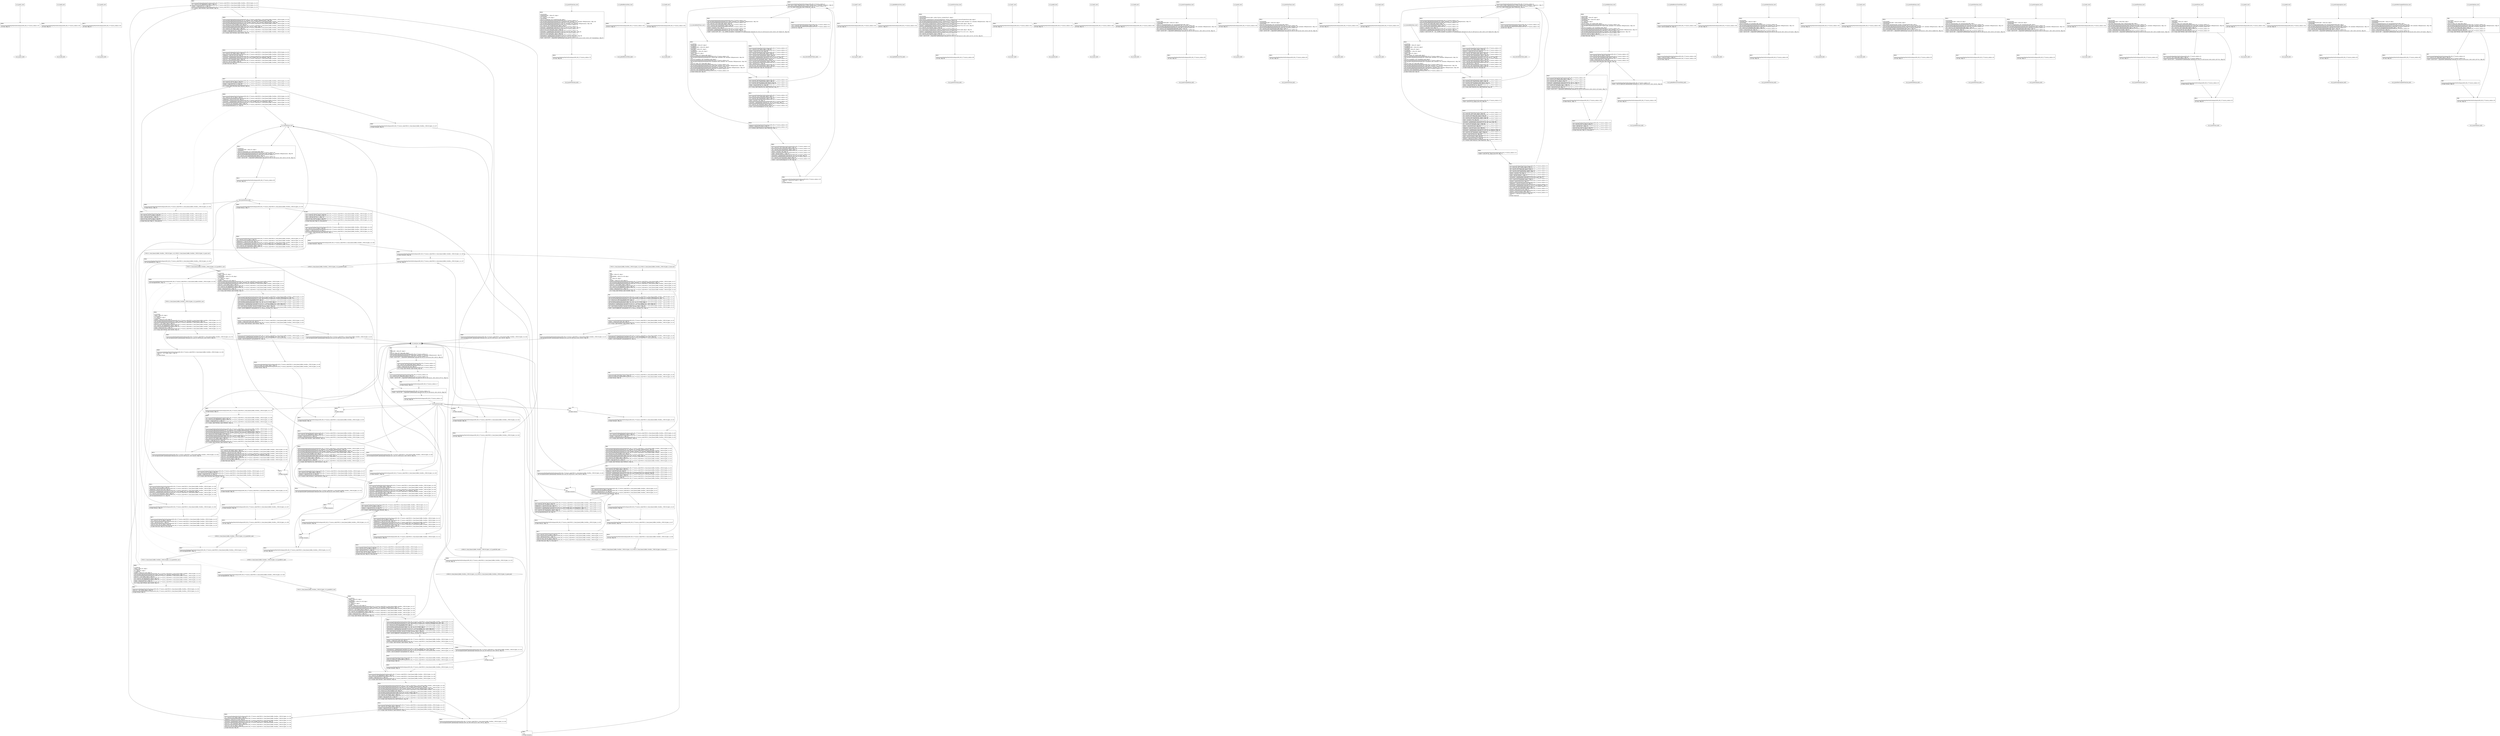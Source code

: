 digraph "icfg graph" {
BBio_ll_good1_end [label="{io_ll_good1_end}"];
BBio_ll_bad6_end [label="{io_ll_bad6_end}"];
BBio_ll_good5_end [label="{io_ll_good5_end}"];
BBCWE121_Stack_Based_Buffer_Overflow__CWE129_fgets_14_ll_CWE121_Stack_Based_Buffer_Overflow__CWE129_fgets_14_good_end [label="{CWE121_Stack_Based_Buffer_Overflow__CWE129_fgets_14_ll_CWE121_Stack_Based_Buffer_Overflow__CWE129_fgets_14_good_end}"];
BBio_ll_printWcharLine_end [label="{io_ll_printWcharLine_end}"];
BBCWE121_Stack_Based_Buffer_Overflow__CWE129_fgets_14_ll_goodB2G2_end [label="{CWE121_Stack_Based_Buffer_Overflow__CWE129_fgets_14_ll_goodB2G2_end}"];
BBio_ll_globalReturnsFalse_end [label="{io_ll_globalReturnsFalse_end}"];
BBio_ll_bad8_end [label="{io_ll_bad8_end}"];
BBio_ll_decodeHexWChars_end [label="{io_ll_decodeHexWChars_end}"];
BBio_ll_good7_end [label="{io_ll_good7_end}"];
BBio_ll_globalReturnsTrue_end [label="{io_ll_globalReturnsTrue_end}"];
BBio_ll_printStructLine_end [label="{io_ll_printStructLine_end}"];
BBio_ll_bad7_end [label="{io_ll_bad7_end}"];
BBio_ll_good6_end [label="{io_ll_good6_end}"];
BBio_ll_bad2_end [label="{io_ll_bad2_end}"];
BBio_ll_bad9_end [label="{io_ll_bad9_end}"];
BBio_ll_printUnsignedLine_end [label="{io_ll_printUnsignedLine_end}"];
BBio_ll_good4_end [label="{io_ll_good4_end}"];
BBio_ll_printSizeTLine_end [label="{io_ll_printSizeTLine_end}"];
BBio_ll_bad5_end [label="{io_ll_bad5_end}"];
BBio_ll_printLine_end [label="{io_ll_printLine_end}"];
BBio_ll_bad4_end [label="{io_ll_bad4_end}"];
BBio_ll_decodeHexChars_end [label="{io_ll_decodeHexChars_end}"];
BBio_ll_printBytesLine_end [label="{io_ll_printBytesLine_end}"];
BBio_ll_globalReturnsTrueOrFalse_end [label="{io_ll_globalReturnsTrueOrFalse_end}"];
BBio_ll_good3_end [label="{io_ll_good3_end}"];
BBCWE121_Stack_Based_Buffer_Overflow__CWE129_fgets_14_ll_goodG2B2_end [label="{CWE121_Stack_Based_Buffer_Overflow__CWE129_fgets_14_ll_goodG2B2_end}"];
BBio_ll_printHexCharLine_end [label="{io_ll_printHexCharLine_end}"];
BBio_ll_good9_end [label="{io_ll_good9_end}"];
BBio_ll_bad3_end [label="{io_ll_bad3_end}"];
BBCWE121_Stack_Based_Buffer_Overflow__CWE129_fgets_14_ll_goodB2G1_end [label="{CWE121_Stack_Based_Buffer_Overflow__CWE129_fgets_14_ll_goodB2G1_end}"];
BBio_ll_printDoubleLine_end [label="{io_ll_printDoubleLine_end}"];
BBio_ll_printShortLine_end [label="{io_ll_printShortLine_end}"];
BBio_ll_printLongLine_end [label="{io_ll_printLongLine_end}"];
BBio_ll_bad1_end [label="{io_ll_bad1_end}"];
BBio_ll_printFloatLine_end [label="{io_ll_printFloatLine_end}"];
BBio_ll_printWLine_end [label="{io_ll_printWLine_end}"];
BBio_ll_good2_end [label="{io_ll_good2_end}"];
BBio_ll_printIntLine_end [label="{io_ll_printIntLine_end}"];
BBio_ll_good8_end [label="{io_ll_good8_end}"];
BBio_ll_printLongLongLine_end [label="{io_ll_printLongLongLine_end}"];
BBio_ll_printHexUnsignedCharLine_end [label="{io_ll_printHexUnsignedCharLine_end}"];
BBio_ll_printSinkLine_end [label="{io_ll_printSinkLine_end}"];
BBCWE121_Stack_Based_Buffer_Overflow__CWE129_fgets_14_ll_goodG2B1_end [label="{CWE121_Stack_Based_Buffer_Overflow__CWE129_fgets_14_ll_goodG2B1_end}"];
BBCWE121_Stack_Based_Buffer_Overflow__CWE129_fgets_14_ll_CWE121_Stack_Based_Buffer_Overflow__CWE129_fgets_14_bad_end [label="{CWE121_Stack_Based_Buffer_Overflow__CWE129_fgets_14_ll_CWE121_Stack_Based_Buffer_Overflow__CWE129_fgets_14_bad_end}"];
BBio_ll_good1_start [label="{io_ll_good1_start}", shape=record];
io_ll_good1BB69 [label="{BB69:\l\l/home/raoxue/Desktop/MemVerif/workspace/000_062_577/source_code/io.c:187\l
  ret void, !dbg !52\l
}", shape=record];
BBio_ll_bad6_start [label="{io_ll_bad6_start}", shape=record];
io_ll_bad6BB83 [label="{BB83:\l\l/home/raoxue/Desktop/MemVerif/workspace/000_062_577/source_code/io.c:203\l
  ret void, !dbg !52\l
}", shape=record];
BBio_ll_good5_start [label="{io_ll_good5_start}", shape=record];
io_ll_good5BB73 [label="{BB73:\l\l/home/raoxue/Desktop/MemVerif/workspace/000_062_577/source_code/io.c:191\l
  ret void, !dbg !52\l
}", shape=record];
BBCWE121_Stack_Based_Buffer_Overflow__CWE129_fgets_14_ll_CWE121_Stack_Based_Buffer_Overflow__CWE129_fgets_14_good_start [label="{CWE121_Stack_Based_Buffer_Overflow__CWE129_fgets_14_ll_CWE121_Stack_Based_Buffer_Overflow__CWE129_fgets_14_good_start}", shape=record];
CWE121_Stack_Based_Buffer_Overflow__CWE129_fgets_14_ll_CWE121_Stack_Based_Buffer_Overflow__CWE129_fgets_14_goodBB94 [label="{BB94:\l\l/home/raoxue/Desktop/MemVerif/workspace/000_062_577/source_code/CWE121_Stack_Based_Buffer_Overflow__CWE129_fgets_14.c:248\l
  call void @goodB2G1(), !dbg !12\l
}", shape=record];
CWE121_Stack_Based_Buffer_Overflow__CWE129_fgets_14_ll_CWE121_Stack_Based_Buffer_Overflow__CWE129_fgets_14_goodBB94 [label="{BB94:\l\l/home/raoxue/Desktop/MemVerif/workspace/000_062_577/source_code/CWE121_Stack_Based_Buffer_Overflow__CWE129_fgets_14.c:248\l
  call void @goodB2G1(), !dbg !12\l
}", shape=record];
CWE121_Stack_Based_Buffer_Overflow__CWE129_fgets_14_ll_CWE121_Stack_Based_Buffer_Overflow__CWE129_fgets_14_goodBB95 [label="{BB95:\l\l/home/raoxue/Desktop/MemVerif/workspace/000_062_577/source_code/CWE121_Stack_Based_Buffer_Overflow__CWE129_fgets_14.c:249\l
  call void @goodB2G2(), !dbg !13\l
}", shape=record];
CWE121_Stack_Based_Buffer_Overflow__CWE129_fgets_14_ll_CWE121_Stack_Based_Buffer_Overflow__CWE129_fgets_14_goodBB95 [label="{BB95:\l\l/home/raoxue/Desktop/MemVerif/workspace/000_062_577/source_code/CWE121_Stack_Based_Buffer_Overflow__CWE129_fgets_14.c:249\l
  call void @goodB2G2(), !dbg !13\l
}", shape=record];
CWE121_Stack_Based_Buffer_Overflow__CWE129_fgets_14_ll_CWE121_Stack_Based_Buffer_Overflow__CWE129_fgets_14_goodBB96 [label="{BB96:\l\l/home/raoxue/Desktop/MemVerif/workspace/000_062_577/source_code/CWE121_Stack_Based_Buffer_Overflow__CWE129_fgets_14.c:250\l
  call void @goodG2B1(), !dbg !14\l
}", shape=record];
CWE121_Stack_Based_Buffer_Overflow__CWE129_fgets_14_ll_CWE121_Stack_Based_Buffer_Overflow__CWE129_fgets_14_goodBB96 [label="{BB96:\l\l/home/raoxue/Desktop/MemVerif/workspace/000_062_577/source_code/CWE121_Stack_Based_Buffer_Overflow__CWE129_fgets_14.c:250\l
  call void @goodG2B1(), !dbg !14\l
}", shape=record];
CWE121_Stack_Based_Buffer_Overflow__CWE129_fgets_14_ll_CWE121_Stack_Based_Buffer_Overflow__CWE129_fgets_14_goodBB97 [label="{BB97:\l\l/home/raoxue/Desktop/MemVerif/workspace/000_062_577/source_code/CWE121_Stack_Based_Buffer_Overflow__CWE129_fgets_14.c:251\l
  call void @goodG2B2(), !dbg !15\l
}", shape=record];
CWE121_Stack_Based_Buffer_Overflow__CWE129_fgets_14_ll_CWE121_Stack_Based_Buffer_Overflow__CWE129_fgets_14_goodBB97 [label="{BB97:\l\l/home/raoxue/Desktop/MemVerif/workspace/000_062_577/source_code/CWE121_Stack_Based_Buffer_Overflow__CWE129_fgets_14.c:251\l
  call void @goodG2B2(), !dbg !15\l
}", shape=record];
CWE121_Stack_Based_Buffer_Overflow__CWE129_fgets_14_ll_CWE121_Stack_Based_Buffer_Overflow__CWE129_fgets_14_goodBB98 [label="{BB98:\l\l/home/raoxue/Desktop/MemVerif/workspace/000_062_577/source_code/CWE121_Stack_Based_Buffer_Overflow__CWE129_fgets_14.c:252\l
  ret void, !dbg !16\l
}", shape=record];
BBio_ll_printWcharLine_start [label="{io_ll_printWcharLine_start}", shape=record];
io_ll_printWcharLineBB28 [label="{BB28:\l\l/:2623332864\l
  %wideChar.addr = alloca i32, align 4\l
/:2623332864\l
  %s = alloca [2 x i32], align 4\l
/:2623332864\l
  store i32 %wideChar, i32* %wideChar.addr, align 4\l
/home/raoxue/Desktop/MemVerif/workspace/000_062_577/source_code/io.c:70\l
  call void @llvm.dbg.declare(metadata i32* %wideChar.addr, metadata !162, metadata !DIExpression()), !dbg !163\l
/home/raoxue/Desktop/MemVerif/workspace/000_062_577/source_code/io.c:74\l
  call void @llvm.dbg.declare(metadata [2 x i32]* %s, metadata !164, metadata !DIExpression()), !dbg !168\l
/home/raoxue/Desktop/MemVerif/workspace/000_062_577/source_code/io.c:75\l
  %0 = load i32, i32* %wideChar.addr, align 4, !dbg !61\l
/home/raoxue/Desktop/MemVerif/workspace/000_062_577/source_code/io.c:75\l
  %arrayidx = getelementptr inbounds [2 x i32], [2 x i32]* %s, i64 0, i64 0, !dbg !62\l
/home/raoxue/Desktop/MemVerif/workspace/000_062_577/source_code/io.c:75\l
  store i32 %0, i32* %arrayidx, align 4, !dbg !63\l
/home/raoxue/Desktop/MemVerif/workspace/000_062_577/source_code/io.c:76\l
  %arrayidx1 = getelementptr inbounds [2 x i32], [2 x i32]* %s, i64 0, i64 1, !dbg !64\l
/home/raoxue/Desktop/MemVerif/workspace/000_062_577/source_code/io.c:76\l
  store i32 0, i32* %arrayidx1, align 4, !dbg !65\l
/home/raoxue/Desktop/MemVerif/workspace/000_062_577/source_code/io.c:77\l
  %arraydecay = getelementptr inbounds [2 x i32], [2 x i32]* %s, i64 0, i64 0, !dbg !66\l
/home/raoxue/Desktop/MemVerif/workspace/000_062_577/source_code/io.c:77\l
  %call = call i32 (i8*, ...) @printf(i8* getelementptr inbounds ([5 x i8], [5 x i8]* @.str.10, i64 0, i64 0), i32* %arraydecay), !dbg !67\l
}", shape=record];
io_ll_printWcharLineBB28 [label="{BB28:\l\l/:2623332864\l
  %wideChar.addr = alloca i32, align 4\l
/:2623332864\l
  %s = alloca [2 x i32], align 4\l
/:2623332864\l
  store i32 %wideChar, i32* %wideChar.addr, align 4\l
/home/raoxue/Desktop/MemVerif/workspace/000_062_577/source_code/io.c:70\l
  call void @llvm.dbg.declare(metadata i32* %wideChar.addr, metadata !162, metadata !DIExpression()), !dbg !163\l
/home/raoxue/Desktop/MemVerif/workspace/000_062_577/source_code/io.c:74\l
  call void @llvm.dbg.declare(metadata [2 x i32]* %s, metadata !164, metadata !DIExpression()), !dbg !168\l
/home/raoxue/Desktop/MemVerif/workspace/000_062_577/source_code/io.c:75\l
  %0 = load i32, i32* %wideChar.addr, align 4, !dbg !61\l
/home/raoxue/Desktop/MemVerif/workspace/000_062_577/source_code/io.c:75\l
  %arrayidx = getelementptr inbounds [2 x i32], [2 x i32]* %s, i64 0, i64 0, !dbg !62\l
/home/raoxue/Desktop/MemVerif/workspace/000_062_577/source_code/io.c:75\l
  store i32 %0, i32* %arrayidx, align 4, !dbg !63\l
/home/raoxue/Desktop/MemVerif/workspace/000_062_577/source_code/io.c:76\l
  %arrayidx1 = getelementptr inbounds [2 x i32], [2 x i32]* %s, i64 0, i64 1, !dbg !64\l
/home/raoxue/Desktop/MemVerif/workspace/000_062_577/source_code/io.c:76\l
  store i32 0, i32* %arrayidx1, align 4, !dbg !65\l
/home/raoxue/Desktop/MemVerif/workspace/000_062_577/source_code/io.c:77\l
  %arraydecay = getelementptr inbounds [2 x i32], [2 x i32]* %s, i64 0, i64 0, !dbg !66\l
/home/raoxue/Desktop/MemVerif/workspace/000_062_577/source_code/io.c:77\l
  %call = call i32 (i8*, ...) @printf(i8* getelementptr inbounds ([5 x i8], [5 x i8]* @.str.10, i64 0, i64 0), i32* %arraydecay), !dbg !67\l
}", shape=record];
io_ll_printWcharLineBB29 [label="{BB29:\l\l/home/raoxue/Desktop/MemVerif/workspace/000_062_577/source_code/io.c:78\l
  ret void, !dbg !68\l
}", shape=record];
BBCWE121_Stack_Based_Buffer_Overflow__CWE129_fgets_14_ll_goodB2G2_start [label="{CWE121_Stack_Based_Buffer_Overflow__CWE129_fgets_14_ll_goodB2G2_start}", shape=record];
CWE121_Stack_Based_Buffer_Overflow__CWE129_fgets_14_ll_goodB2G2BB43 [label="{BB43:\l\l/:112298224\l
  %data = alloca i32, align 4\l
/:112298224\l
  %inputBuffer = alloca [14 x i8], align 1\l
/:112298224\l
  %i = alloca i32, align 4\l
/:112298224\l
  %buffer = alloca [10 x i32], align 16\l
/home/raoxue/Desktop/MemVerif/workspace/000_062_577/source_code/CWE121_Stack_Based_Buffer_Overflow__CWE129_fgets_14.c:127\l
  call void @llvm.dbg.declare(metadata i32* %data, metadata !156, metadata !DIExpression()), !dbg !157\l
/home/raoxue/Desktop/MemVerif/workspace/000_062_577/source_code/CWE121_Stack_Based_Buffer_Overflow__CWE129_fgets_14.c:129\l
  store i32 -1, i32* %data, align 4, !dbg !15\l
/home/raoxue/Desktop/MemVerif/workspace/000_062_577/source_code/CWE121_Stack_Based_Buffer_Overflow__CWE129_fgets_14.c:130\l
  %0 = load i32, i32* @globalFive, align 4, !dbg !16\l
/home/raoxue/Desktop/MemVerif/workspace/000_062_577/source_code/CWE121_Stack_Based_Buffer_Overflow__CWE129_fgets_14.c:130\l
  %cmp = icmp eq i32 %0, 5, !dbg !18\l
/home/raoxue/Desktop/MemVerif/workspace/000_062_577/source_code/CWE121_Stack_Based_Buffer_Overflow__CWE129_fgets_14.c:130\l
  br i1 %cmp, label %if.then, label %if.end5, !dbg !19\l
}", shape=record];
CWE121_Stack_Based_Buffer_Overflow__CWE129_fgets_14_ll_goodB2G2BB44 [label="{BB44:\l\l/home/raoxue/Desktop/MemVerif/workspace/000_062_577/source_code/CWE121_Stack_Based_Buffer_Overflow__CWE129_fgets_14.c:133\l
  call void @llvm.dbg.declare(metadata [14 x i8]* %inputBuffer, metadata !163, metadata !DIExpression()), !dbg !166\l
/home/raoxue/Desktop/MemVerif/workspace/000_062_577/source_code/CWE121_Stack_Based_Buffer_Overflow__CWE129_fgets_14.c:133\l
  %1 = bitcast [14 x i8]* %inputBuffer to i8*, !dbg !27\l
/home/raoxue/Desktop/MemVerif/workspace/000_062_577/source_code/CWE121_Stack_Based_Buffer_Overflow__CWE129_fgets_14.c:133\l
  call void @llvm.memset.p0i8.i64(i8* align 1 %1, i8 0, i64 14, i1 false), !dbg !27\l
/home/raoxue/Desktop/MemVerif/workspace/000_062_577/source_code/CWE121_Stack_Based_Buffer_Overflow__CWE129_fgets_14.c:135\l
  %arraydecay = getelementptr inbounds [14 x i8], [14 x i8]* %inputBuffer, i64 0, i64 0, !dbg !28\l
/home/raoxue/Desktop/MemVerif/workspace/000_062_577/source_code/CWE121_Stack_Based_Buffer_Overflow__CWE129_fgets_14.c:135\l
  %2 = load %struct._IO_FILE*, %struct._IO_FILE** @stdin, align 8, !dbg !30\l
/home/raoxue/Desktop/MemVerif/workspace/000_062_577/source_code/CWE121_Stack_Based_Buffer_Overflow__CWE129_fgets_14.c:135\l
  %call = call i8* @fgets(i8* %arraydecay, i32 14, %struct._IO_FILE* %2), !dbg !31\l
}", shape=record];
CWE121_Stack_Based_Buffer_Overflow__CWE129_fgets_14_ll_goodB2G2BB44 [label="{BB44:\l\l/home/raoxue/Desktop/MemVerif/workspace/000_062_577/source_code/CWE121_Stack_Based_Buffer_Overflow__CWE129_fgets_14.c:133\l
  call void @llvm.dbg.declare(metadata [14 x i8]* %inputBuffer, metadata !163, metadata !DIExpression()), !dbg !166\l
/home/raoxue/Desktop/MemVerif/workspace/000_062_577/source_code/CWE121_Stack_Based_Buffer_Overflow__CWE129_fgets_14.c:133\l
  %1 = bitcast [14 x i8]* %inputBuffer to i8*, !dbg !27\l
/home/raoxue/Desktop/MemVerif/workspace/000_062_577/source_code/CWE121_Stack_Based_Buffer_Overflow__CWE129_fgets_14.c:133\l
  call void @llvm.memset.p0i8.i64(i8* align 1 %1, i8 0, i64 14, i1 false), !dbg !27\l
/home/raoxue/Desktop/MemVerif/workspace/000_062_577/source_code/CWE121_Stack_Based_Buffer_Overflow__CWE129_fgets_14.c:135\l
  %arraydecay = getelementptr inbounds [14 x i8], [14 x i8]* %inputBuffer, i64 0, i64 0, !dbg !28\l
/home/raoxue/Desktop/MemVerif/workspace/000_062_577/source_code/CWE121_Stack_Based_Buffer_Overflow__CWE129_fgets_14.c:135\l
  %2 = load %struct._IO_FILE*, %struct._IO_FILE** @stdin, align 8, !dbg !30\l
/home/raoxue/Desktop/MemVerif/workspace/000_062_577/source_code/CWE121_Stack_Based_Buffer_Overflow__CWE129_fgets_14.c:135\l
  %call = call i8* @fgets(i8* %arraydecay, i32 14, %struct._IO_FILE* %2), !dbg !31\l
}", shape=record];
CWE121_Stack_Based_Buffer_Overflow__CWE129_fgets_14_ll_goodB2G2BB46 [label="{BB46:\l\l/home/raoxue/Desktop/MemVerif/workspace/000_062_577/source_code/CWE121_Stack_Based_Buffer_Overflow__CWE129_fgets_14.c:135\l
  %cmp1 = icmp ne i8* %call, null, !dbg !32\l
/home/raoxue/Desktop/MemVerif/workspace/000_062_577/source_code/CWE121_Stack_Based_Buffer_Overflow__CWE129_fgets_14.c:135\l
  br i1 %cmp1, label %if.then2, label %if.else, !dbg !33\l
}", shape=record];
CWE121_Stack_Based_Buffer_Overflow__CWE129_fgets_14_ll_goodB2G2BB47 [label="{BB47:\l\l/home/raoxue/Desktop/MemVerif/workspace/000_062_577/source_code/CWE121_Stack_Based_Buffer_Overflow__CWE129_fgets_14.c:138\l
  %arraydecay3 = getelementptr inbounds [14 x i8], [14 x i8]* %inputBuffer, i64 0, i64 0, !dbg !34\l
/home/raoxue/Desktop/MemVerif/workspace/000_062_577/source_code/CWE121_Stack_Based_Buffer_Overflow__CWE129_fgets_14.c:138\l
  %call4 = call i32 @atoi(i8* %arraydecay3) #5, !dbg !36\l
}", shape=record];
CWE121_Stack_Based_Buffer_Overflow__CWE129_fgets_14_ll_goodB2G2BB47 [label="{BB47:\l\l/home/raoxue/Desktop/MemVerif/workspace/000_062_577/source_code/CWE121_Stack_Based_Buffer_Overflow__CWE129_fgets_14.c:138\l
  %arraydecay3 = getelementptr inbounds [14 x i8], [14 x i8]* %inputBuffer, i64 0, i64 0, !dbg !34\l
/home/raoxue/Desktop/MemVerif/workspace/000_062_577/source_code/CWE121_Stack_Based_Buffer_Overflow__CWE129_fgets_14.c:138\l
  %call4 = call i32 @atoi(i8* %arraydecay3) #5, !dbg !36\l
}", shape=record];
CWE121_Stack_Based_Buffer_Overflow__CWE129_fgets_14_ll_goodB2G2BB49 [label="{BB49:\l\l/home/raoxue/Desktop/MemVerif/workspace/000_062_577/source_code/CWE121_Stack_Based_Buffer_Overflow__CWE129_fgets_14.c:138\l
  store i32 %call4, i32* %data, align 4, !dbg !37\l
/home/raoxue/Desktop/MemVerif/workspace/000_062_577/source_code/CWE121_Stack_Based_Buffer_Overflow__CWE129_fgets_14.c:139\l
  br label %if.end, !dbg !38\l
}", shape=record];
CWE121_Stack_Based_Buffer_Overflow__CWE129_fgets_14_ll_goodB2G2BB48 [label="{BB48:\l\l/home/raoxue/Desktop/MemVerif/workspace/000_062_577/source_code/CWE121_Stack_Based_Buffer_Overflow__CWE129_fgets_14.c:142\l
  call void @printLine(i8* getelementptr inbounds ([16 x i8], [16 x i8]* @.str, i64 0, i64 0)), !dbg !39\l
}", shape=record];
CWE121_Stack_Based_Buffer_Overflow__CWE129_fgets_14_ll_goodB2G2BB48 [label="{BB48:\l\l/home/raoxue/Desktop/MemVerif/workspace/000_062_577/source_code/CWE121_Stack_Based_Buffer_Overflow__CWE129_fgets_14.c:142\l
  call void @printLine(i8* getelementptr inbounds ([16 x i8], [16 x i8]* @.str, i64 0, i64 0)), !dbg !39\l
}", shape=record];
CWE121_Stack_Based_Buffer_Overflow__CWE129_fgets_14_ll_goodB2G2BB51 [label="{BB51:\l\l/:142\l
  br label %if.end\l
}", shape=record];
CWE121_Stack_Based_Buffer_Overflow__CWE129_fgets_14_ll_goodB2G2BB50 [label="{BB50:\l\l/home/raoxue/Desktop/MemVerif/workspace/000_062_577/source_code/CWE121_Stack_Based_Buffer_Overflow__CWE129_fgets_14.c:145\l
  br label %if.end5, !dbg !41\l
}", shape=record];
CWE121_Stack_Based_Buffer_Overflow__CWE129_fgets_14_ll_goodB2G2BB45 [label="{BB45:\l\l/home/raoxue/Desktop/MemVerif/workspace/000_062_577/source_code/CWE121_Stack_Based_Buffer_Overflow__CWE129_fgets_14.c:146\l
  %3 = load i32, i32* @globalFive, align 4, !dbg !42\l
/home/raoxue/Desktop/MemVerif/workspace/000_062_577/source_code/CWE121_Stack_Based_Buffer_Overflow__CWE129_fgets_14.c:146\l
  %cmp6 = icmp eq i32 %3, 5, !dbg !44\l
/home/raoxue/Desktop/MemVerif/workspace/000_062_577/source_code/CWE121_Stack_Based_Buffer_Overflow__CWE129_fgets_14.c:146\l
  br i1 %cmp6, label %if.then7, label %if.end16, !dbg !45\l
}", shape=record];
CWE121_Stack_Based_Buffer_Overflow__CWE129_fgets_14_ll_goodB2G2BB52 [label="{BB52:\l\l/home/raoxue/Desktop/MemVerif/workspace/000_062_577/source_code/CWE121_Stack_Based_Buffer_Overflow__CWE129_fgets_14.c:149\l
  call void @llvm.dbg.declare(metadata i32* %i, metadata !185, metadata !DIExpression()), !dbg !188\l
/home/raoxue/Desktop/MemVerif/workspace/000_062_577/source_code/CWE121_Stack_Based_Buffer_Overflow__CWE129_fgets_14.c:150\l
  call void @llvm.dbg.declare(metadata [10 x i32]* %buffer, metadata !189, metadata !DIExpression()), !dbg !190\l
/home/raoxue/Desktop/MemVerif/workspace/000_062_577/source_code/CWE121_Stack_Based_Buffer_Overflow__CWE129_fgets_14.c:150\l
  %4 = bitcast [10 x i32]* %buffer to i8*, !dbg !54\l
/home/raoxue/Desktop/MemVerif/workspace/000_062_577/source_code/CWE121_Stack_Based_Buffer_Overflow__CWE129_fgets_14.c:150\l
  call void @llvm.memset.p0i8.i64(i8* align 16 %4, i8 0, i64 40, i1 false), !dbg !54\l
/home/raoxue/Desktop/MemVerif/workspace/000_062_577/source_code/CWE121_Stack_Based_Buffer_Overflow__CWE129_fgets_14.c:152\l
  %5 = load i32, i32* %data, align 4, !dbg !55\l
/home/raoxue/Desktop/MemVerif/workspace/000_062_577/source_code/CWE121_Stack_Based_Buffer_Overflow__CWE129_fgets_14.c:152\l
  %cmp8 = icmp sge i32 %5, 0, !dbg !57\l
/home/raoxue/Desktop/MemVerif/workspace/000_062_577/source_code/CWE121_Stack_Based_Buffer_Overflow__CWE129_fgets_14.c:152\l
  br i1 %cmp8, label %land.lhs.true, label %if.else14, !dbg !58\l
}", shape=record];
CWE121_Stack_Based_Buffer_Overflow__CWE129_fgets_14_ll_goodB2G2BB54 [label="{BB54:\l\l/home/raoxue/Desktop/MemVerif/workspace/000_062_577/source_code/CWE121_Stack_Based_Buffer_Overflow__CWE129_fgets_14.c:152\l
  %6 = load i32, i32* %data, align 4, !dbg !59\l
/home/raoxue/Desktop/MemVerif/workspace/000_062_577/source_code/CWE121_Stack_Based_Buffer_Overflow__CWE129_fgets_14.c:152\l
  %cmp9 = icmp slt i32 %6, 10, !dbg !60\l
/home/raoxue/Desktop/MemVerif/workspace/000_062_577/source_code/CWE121_Stack_Based_Buffer_Overflow__CWE129_fgets_14.c:152\l
  br i1 %cmp9, label %if.then10, label %if.else14, !dbg !61\l
}", shape=record];
CWE121_Stack_Based_Buffer_Overflow__CWE129_fgets_14_ll_goodB2G2BB56 [label="{BB56:\l\l/home/raoxue/Desktop/MemVerif/workspace/000_062_577/source_code/CWE121_Stack_Based_Buffer_Overflow__CWE129_fgets_14.c:154\l
  %7 = load i32, i32* %data, align 4, !dbg !62\l
/home/raoxue/Desktop/MemVerif/workspace/000_062_577/source_code/CWE121_Stack_Based_Buffer_Overflow__CWE129_fgets_14.c:154\l
  %idxprom = sext i32 %7 to i64, !dbg !64\l
/home/raoxue/Desktop/MemVerif/workspace/000_062_577/source_code/CWE121_Stack_Based_Buffer_Overflow__CWE129_fgets_14.c:154\l
  %arrayidx = getelementptr inbounds [10 x i32], [10 x i32]* %buffer, i64 0, i64 %idxprom, !dbg !64\l
/home/raoxue/Desktop/MemVerif/workspace/000_062_577/source_code/CWE121_Stack_Based_Buffer_Overflow__CWE129_fgets_14.c:154\l
  store i32 1, i32* %arrayidx, align 4, !dbg !65\l
/home/raoxue/Desktop/MemVerif/workspace/000_062_577/source_code/CWE121_Stack_Based_Buffer_Overflow__CWE129_fgets_14.c:156\l
  store i32 0, i32* %i, align 4, !dbg !66\l
/home/raoxue/Desktop/MemVerif/workspace/000_062_577/source_code/CWE121_Stack_Based_Buffer_Overflow__CWE129_fgets_14.c:156\l
  br label %for.cond, !dbg !68\l
}", shape=record];
CWE121_Stack_Based_Buffer_Overflow__CWE129_fgets_14_ll_goodB2G2BB57 [label="{BB57:\l\l/home/raoxue/Desktop/MemVerif/workspace/000_062_577/source_code/CWE121_Stack_Based_Buffer_Overflow__CWE129_fgets_14.c:156\l
  %8 = load i32, i32* %i, align 4, !dbg !69\l
/home/raoxue/Desktop/MemVerif/workspace/000_062_577/source_code/CWE121_Stack_Based_Buffer_Overflow__CWE129_fgets_14.c:156\l
  %cmp11 = icmp slt i32 %8, 10, !dbg !71\l
/home/raoxue/Desktop/MemVerif/workspace/000_062_577/source_code/CWE121_Stack_Based_Buffer_Overflow__CWE129_fgets_14.c:156\l
  br i1 %cmp11, label %for.body, label %for.end, !dbg !72\l
}", shape=record];
CWE121_Stack_Based_Buffer_Overflow__CWE129_fgets_14_ll_goodB2G2BB58 [label="{BB58:\l\l/home/raoxue/Desktop/MemVerif/workspace/000_062_577/source_code/CWE121_Stack_Based_Buffer_Overflow__CWE129_fgets_14.c:158\l
  %9 = load i32, i32* %i, align 4, !dbg !73\l
/home/raoxue/Desktop/MemVerif/workspace/000_062_577/source_code/CWE121_Stack_Based_Buffer_Overflow__CWE129_fgets_14.c:158\l
  %idxprom12 = sext i32 %9 to i64, !dbg !75\l
/home/raoxue/Desktop/MemVerif/workspace/000_062_577/source_code/CWE121_Stack_Based_Buffer_Overflow__CWE129_fgets_14.c:158\l
  %arrayidx13 = getelementptr inbounds [10 x i32], [10 x i32]* %buffer, i64 0, i64 %idxprom12, !dbg !75\l
/home/raoxue/Desktop/MemVerif/workspace/000_062_577/source_code/CWE121_Stack_Based_Buffer_Overflow__CWE129_fgets_14.c:158\l
  %10 = load i32, i32* %arrayidx13, align 4, !dbg !75\l
/home/raoxue/Desktop/MemVerif/workspace/000_062_577/source_code/CWE121_Stack_Based_Buffer_Overflow__CWE129_fgets_14.c:158\l
  call void @printIntLine(i32 %10), !dbg !76\l
}", shape=record];
CWE121_Stack_Based_Buffer_Overflow__CWE129_fgets_14_ll_goodB2G2BB58 [label="{BB58:\l\l/home/raoxue/Desktop/MemVerif/workspace/000_062_577/source_code/CWE121_Stack_Based_Buffer_Overflow__CWE129_fgets_14.c:158\l
  %9 = load i32, i32* %i, align 4, !dbg !73\l
/home/raoxue/Desktop/MemVerif/workspace/000_062_577/source_code/CWE121_Stack_Based_Buffer_Overflow__CWE129_fgets_14.c:158\l
  %idxprom12 = sext i32 %9 to i64, !dbg !75\l
/home/raoxue/Desktop/MemVerif/workspace/000_062_577/source_code/CWE121_Stack_Based_Buffer_Overflow__CWE129_fgets_14.c:158\l
  %arrayidx13 = getelementptr inbounds [10 x i32], [10 x i32]* %buffer, i64 0, i64 %idxprom12, !dbg !75\l
/home/raoxue/Desktop/MemVerif/workspace/000_062_577/source_code/CWE121_Stack_Based_Buffer_Overflow__CWE129_fgets_14.c:158\l
  %10 = load i32, i32* %arrayidx13, align 4, !dbg !75\l
/home/raoxue/Desktop/MemVerif/workspace/000_062_577/source_code/CWE121_Stack_Based_Buffer_Overflow__CWE129_fgets_14.c:158\l
  call void @printIntLine(i32 %10), !dbg !76\l
}", shape=record];
CWE121_Stack_Based_Buffer_Overflow__CWE129_fgets_14_ll_goodB2G2BB60 [label="{BB60:\l\l/home/raoxue/Desktop/MemVerif/workspace/000_062_577/source_code/CWE121_Stack_Based_Buffer_Overflow__CWE129_fgets_14.c:159\l
  br label %for.inc, !dbg !77\l
}", shape=record];
CWE121_Stack_Based_Buffer_Overflow__CWE129_fgets_14_ll_goodB2G2BB61 [label="{BB61:\l\l/home/raoxue/Desktop/MemVerif/workspace/000_062_577/source_code/CWE121_Stack_Based_Buffer_Overflow__CWE129_fgets_14.c:156\l
  %11 = load i32, i32* %i, align 4, !dbg !78\l
/home/raoxue/Desktop/MemVerif/workspace/000_062_577/source_code/CWE121_Stack_Based_Buffer_Overflow__CWE129_fgets_14.c:156\l
  %inc = add nsw i32 %11, 1, !dbg !78\l
/home/raoxue/Desktop/MemVerif/workspace/000_062_577/source_code/CWE121_Stack_Based_Buffer_Overflow__CWE129_fgets_14.c:156\l
  store i32 %inc, i32* %i, align 4, !dbg !78\l
/home/raoxue/Desktop/MemVerif/workspace/000_062_577/source_code/CWE121_Stack_Based_Buffer_Overflow__CWE129_fgets_14.c:156\l
  br label %for.cond, !dbg !79, !llvm.loop !80\l
}", shape=record];
CWE121_Stack_Based_Buffer_Overflow__CWE129_fgets_14_ll_goodB2G2BB59 [label="{BB59:\l\l/home/raoxue/Desktop/MemVerif/workspace/000_062_577/source_code/CWE121_Stack_Based_Buffer_Overflow__CWE129_fgets_14.c:160\l
  br label %if.end15, !dbg !83\l
}", shape=record];
CWE121_Stack_Based_Buffer_Overflow__CWE129_fgets_14_ll_goodB2G2BB55 [label="{BB55:\l\l/home/raoxue/Desktop/MemVerif/workspace/000_062_577/source_code/CWE121_Stack_Based_Buffer_Overflow__CWE129_fgets_14.c:163\l
  call void @printLine(i8* getelementptr inbounds ([36 x i8], [36 x i8]* @.str.3, i64 0, i64 0)), !dbg !84\l
}", shape=record];
CWE121_Stack_Based_Buffer_Overflow__CWE129_fgets_14_ll_goodB2G2BB55 [label="{BB55:\l\l/home/raoxue/Desktop/MemVerif/workspace/000_062_577/source_code/CWE121_Stack_Based_Buffer_Overflow__CWE129_fgets_14.c:163\l
  call void @printLine(i8* getelementptr inbounds ([36 x i8], [36 x i8]* @.str.3, i64 0, i64 0)), !dbg !84\l
}", shape=record];
CWE121_Stack_Based_Buffer_Overflow__CWE129_fgets_14_ll_goodB2G2BB63 [label="{BB63:\l\l/:163\l
  br label %if.end15\l
}", shape=record];
CWE121_Stack_Based_Buffer_Overflow__CWE129_fgets_14_ll_goodB2G2BB62 [label="{BB62:\l\l/home/raoxue/Desktop/MemVerif/workspace/000_062_577/source_code/CWE121_Stack_Based_Buffer_Overflow__CWE129_fgets_14.c:166\l
  br label %if.end16, !dbg !86\l
}", shape=record];
CWE121_Stack_Based_Buffer_Overflow__CWE129_fgets_14_ll_goodB2G2BB53 [label="{BB53:\l\l/home/raoxue/Desktop/MemVerif/workspace/000_062_577/source_code/CWE121_Stack_Based_Buffer_Overflow__CWE129_fgets_14.c:167\l
  ret void, !dbg !87\l
}", shape=record];
BBio_ll_globalReturnsFalse_start [label="{io_ll_globalReturnsFalse_start}", shape=record];
io_ll_globalReturnsFalseBB66 [label="{BB66:\l\l/home/raoxue/Desktop/MemVerif/workspace/000_062_577/source_code/io.c:163\l
  ret i32 0, !dbg !52\l
}", shape=record];
BBio_ll_bad8_start [label="{io_ll_bad8_start}", shape=record];
io_ll_bad8BB85 [label="{BB85:\l\l/home/raoxue/Desktop/MemVerif/workspace/000_062_577/source_code/io.c:205\l
  ret void, !dbg !52\l
}", shape=record];
BBio_ll_decodeHexWChars_start [label="{io_ll_decodeHexWChars_start}", shape=record];
io_ll_decodeHexWCharsBB55 [label="{BB55:\l\l/:101866056\l
  %bytes.addr = alloca i8*, align 8\l
/:101866056\l
  %numBytes.addr = alloca i64, align 8\l
/:101866056\l
  %hex.addr = alloca i32*, align 8\l
/:101866056\l
  %numWritten = alloca i64, align 8\l
/:101866056\l
  %byte = alloca i32, align 4\l
/:101866056\l
  store i8* %bytes, i8** %bytes.addr, align 8\l
/home/raoxue/Desktop/MemVerif/workspace/000_062_577/source_code/io.c:135\l
  call void @llvm.dbg.declare(metadata i8** %bytes.addr, metadata !290, metadata !DIExpression()), !dbg !291\l
/:135\l
  store i64 %numBytes, i64* %numBytes.addr, align 8\l
/home/raoxue/Desktop/MemVerif/workspace/000_062_577/source_code/io.c:135\l
  call void @llvm.dbg.declare(metadata i64* %numBytes.addr, metadata !292, metadata !DIExpression()), !dbg !293\l
/:135\l
  store i32* %hex, i32** %hex.addr, align 8\l
/home/raoxue/Desktop/MemVerif/workspace/000_062_577/source_code/io.c:135\l
  call void @llvm.dbg.declare(metadata i32** %hex.addr, metadata !294, metadata !DIExpression()), !dbg !295\l
/home/raoxue/Desktop/MemVerif/workspace/000_062_577/source_code/io.c:137\l
  call void @llvm.dbg.declare(metadata i64* %numWritten, metadata !296, metadata !DIExpression()), !dbg !297\l
/home/raoxue/Desktop/MemVerif/workspace/000_062_577/source_code/io.c:137\l
  store i64 0, i64* %numWritten, align 8, !dbg !65\l
/home/raoxue/Desktop/MemVerif/workspace/000_062_577/source_code/io.c:143\l
  br label %while.cond, !dbg !66\l
}", shape=record];
io_ll_decodeHexWCharsBB56 [label="{BB56:\l\l/home/raoxue/Desktop/MemVerif/workspace/000_062_577/source_code/io.c:143\l
  %0 = load i64, i64* %numWritten, align 8, !dbg !67\l
/home/raoxue/Desktop/MemVerif/workspace/000_062_577/source_code/io.c:143\l
  %1 = load i64, i64* %numBytes.addr, align 8, !dbg !68\l
/home/raoxue/Desktop/MemVerif/workspace/000_062_577/source_code/io.c:143\l
  %cmp = icmp ult i64 %0, %1, !dbg !69\l
/home/raoxue/Desktop/MemVerif/workspace/000_062_577/source_code/io.c:143\l
  br i1 %cmp, label %land.lhs.true, label %land.end, !dbg !70\l
}", shape=record];
io_ll_decodeHexWCharsBB57 [label="{BB57:\l\l/home/raoxue/Desktop/MemVerif/workspace/000_062_577/source_code/io.c:143\l
  %2 = load i32*, i32** %hex.addr, align 8, !dbg !71\l
/home/raoxue/Desktop/MemVerif/workspace/000_062_577/source_code/io.c:143\l
  %3 = load i64, i64* %numWritten, align 8, !dbg !72\l
/home/raoxue/Desktop/MemVerif/workspace/000_062_577/source_code/io.c:143\l
  %mul = mul i64 2, %3, !dbg !73\l
/home/raoxue/Desktop/MemVerif/workspace/000_062_577/source_code/io.c:143\l
  %arrayidx = getelementptr inbounds i32, i32* %2, i64 %mul, !dbg !71\l
/home/raoxue/Desktop/MemVerif/workspace/000_062_577/source_code/io.c:143\l
  %4 = load i32, i32* %arrayidx, align 4, !dbg !71\l
/home/raoxue/Desktop/MemVerif/workspace/000_062_577/source_code/io.c:143\l
  %call = call i32 @iswxdigit(i32 %4) #5, !dbg !74\l
}", shape=record];
io_ll_decodeHexWCharsBB57 [label="{BB57:\l\l/home/raoxue/Desktop/MemVerif/workspace/000_062_577/source_code/io.c:143\l
  %2 = load i32*, i32** %hex.addr, align 8, !dbg !71\l
/home/raoxue/Desktop/MemVerif/workspace/000_062_577/source_code/io.c:143\l
  %3 = load i64, i64* %numWritten, align 8, !dbg !72\l
/home/raoxue/Desktop/MemVerif/workspace/000_062_577/source_code/io.c:143\l
  %mul = mul i64 2, %3, !dbg !73\l
/home/raoxue/Desktop/MemVerif/workspace/000_062_577/source_code/io.c:143\l
  %arrayidx = getelementptr inbounds i32, i32* %2, i64 %mul, !dbg !71\l
/home/raoxue/Desktop/MemVerif/workspace/000_062_577/source_code/io.c:143\l
  %4 = load i32, i32* %arrayidx, align 4, !dbg !71\l
/home/raoxue/Desktop/MemVerif/workspace/000_062_577/source_code/io.c:143\l
  %call = call i32 @iswxdigit(i32 %4) #5, !dbg !74\l
}", shape=record];
io_ll_decodeHexWCharsBB59 [label="{BB59:\l\l/home/raoxue/Desktop/MemVerif/workspace/000_062_577/source_code/io.c:143\l
  %tobool = icmp ne i32 %call, 0, !dbg !74\l
/home/raoxue/Desktop/MemVerif/workspace/000_062_577/source_code/io.c:143\l
  br i1 %tobool, label %land.rhs, label %land.end, !dbg !75\l
}", shape=record];
io_ll_decodeHexWCharsBB60 [label="{BB60:\l\l/home/raoxue/Desktop/MemVerif/workspace/000_062_577/source_code/io.c:143\l
  %5 = load i32*, i32** %hex.addr, align 8, !dbg !76\l
/home/raoxue/Desktop/MemVerif/workspace/000_062_577/source_code/io.c:143\l
  %6 = load i64, i64* %numWritten, align 8, !dbg !77\l
/home/raoxue/Desktop/MemVerif/workspace/000_062_577/source_code/io.c:143\l
  %mul1 = mul i64 2, %6, !dbg !78\l
/home/raoxue/Desktop/MemVerif/workspace/000_062_577/source_code/io.c:143\l
  %add = add i64 %mul1, 1, !dbg !79\l
/home/raoxue/Desktop/MemVerif/workspace/000_062_577/source_code/io.c:143\l
  %arrayidx2 = getelementptr inbounds i32, i32* %5, i64 %add, !dbg !76\l
/home/raoxue/Desktop/MemVerif/workspace/000_062_577/source_code/io.c:143\l
  %7 = load i32, i32* %arrayidx2, align 4, !dbg !76\l
/home/raoxue/Desktop/MemVerif/workspace/000_062_577/source_code/io.c:143\l
  %call3 = call i32 @iswxdigit(i32 %7) #5, !dbg !80\l
}", shape=record];
io_ll_decodeHexWCharsBB60 [label="{BB60:\l\l/home/raoxue/Desktop/MemVerif/workspace/000_062_577/source_code/io.c:143\l
  %5 = load i32*, i32** %hex.addr, align 8, !dbg !76\l
/home/raoxue/Desktop/MemVerif/workspace/000_062_577/source_code/io.c:143\l
  %6 = load i64, i64* %numWritten, align 8, !dbg !77\l
/home/raoxue/Desktop/MemVerif/workspace/000_062_577/source_code/io.c:143\l
  %mul1 = mul i64 2, %6, !dbg !78\l
/home/raoxue/Desktop/MemVerif/workspace/000_062_577/source_code/io.c:143\l
  %add = add i64 %mul1, 1, !dbg !79\l
/home/raoxue/Desktop/MemVerif/workspace/000_062_577/source_code/io.c:143\l
  %arrayidx2 = getelementptr inbounds i32, i32* %5, i64 %add, !dbg !76\l
/home/raoxue/Desktop/MemVerif/workspace/000_062_577/source_code/io.c:143\l
  %7 = load i32, i32* %arrayidx2, align 4, !dbg !76\l
/home/raoxue/Desktop/MemVerif/workspace/000_062_577/source_code/io.c:143\l
  %call3 = call i32 @iswxdigit(i32 %7) #5, !dbg !80\l
}", shape=record];
io_ll_decodeHexWCharsBB61 [label="{BB61:\l\l/home/raoxue/Desktop/MemVerif/workspace/000_062_577/source_code/io.c:143\l
  %tobool4 = icmp ne i32 %call3, 0, !dbg !75\l
/:143\l
  br label %land.end\l
}", shape=record];
io_ll_decodeHexWCharsBB58 [label="{BB58:\l\l/home/raoxue/Desktop/MemVerif/workspace/000_062_577/source_code/io.c:0\l
  %8 = phi i1 [ false, %land.lhs.true ], [ false, %while.cond ], [ %tobool4, %land.rhs ], !dbg !81\l
/home/raoxue/Desktop/MemVerif/workspace/000_062_577/source_code/io.c:143\l
  br i1 %8, label %while.body, label %while.end, !dbg !66\l
}", shape=record];
io_ll_decodeHexWCharsBB62 [label="{BB62:\l\l/home/raoxue/Desktop/MemVerif/workspace/000_062_577/source_code/io.c:145\l
  call void @llvm.dbg.declare(metadata i32* %byte, metadata !314, metadata !DIExpression()), !dbg !316\l
/home/raoxue/Desktop/MemVerif/workspace/000_062_577/source_code/io.c:146\l
  %9 = load i32*, i32** %hex.addr, align 8, !dbg !85\l
/home/raoxue/Desktop/MemVerif/workspace/000_062_577/source_code/io.c:146\l
  %10 = load i64, i64* %numWritten, align 8, !dbg !86\l
/home/raoxue/Desktop/MemVerif/workspace/000_062_577/source_code/io.c:146\l
  %mul5 = mul i64 2, %10, !dbg !87\l
/home/raoxue/Desktop/MemVerif/workspace/000_062_577/source_code/io.c:146\l
  %arrayidx6 = getelementptr inbounds i32, i32* %9, i64 %mul5, !dbg !85\l
/home/raoxue/Desktop/MemVerif/workspace/000_062_577/source_code/io.c:146\l
  %call7 = call i32 (i32*, i32*, ...) @__isoc99_swscanf(i32* %arrayidx6, i32* getelementptr inbounds ([5 x i32], [5 x i32]* @.str.16, i64 0, i64 0), i32* %byte) #5, !dbg !88\l
}", shape=record];
io_ll_decodeHexWCharsBB62 [label="{BB62:\l\l/home/raoxue/Desktop/MemVerif/workspace/000_062_577/source_code/io.c:145\l
  call void @llvm.dbg.declare(metadata i32* %byte, metadata !314, metadata !DIExpression()), !dbg !316\l
/home/raoxue/Desktop/MemVerif/workspace/000_062_577/source_code/io.c:146\l
  %9 = load i32*, i32** %hex.addr, align 8, !dbg !85\l
/home/raoxue/Desktop/MemVerif/workspace/000_062_577/source_code/io.c:146\l
  %10 = load i64, i64* %numWritten, align 8, !dbg !86\l
/home/raoxue/Desktop/MemVerif/workspace/000_062_577/source_code/io.c:146\l
  %mul5 = mul i64 2, %10, !dbg !87\l
/home/raoxue/Desktop/MemVerif/workspace/000_062_577/source_code/io.c:146\l
  %arrayidx6 = getelementptr inbounds i32, i32* %9, i64 %mul5, !dbg !85\l
/home/raoxue/Desktop/MemVerif/workspace/000_062_577/source_code/io.c:146\l
  %call7 = call i32 (i32*, i32*, ...) @__isoc99_swscanf(i32* %arrayidx6, i32* getelementptr inbounds ([5 x i32], [5 x i32]* @.str.16, i64 0, i64 0), i32* %byte) #5, !dbg !88\l
}", shape=record];
io_ll_decodeHexWCharsBB64 [label="{BB64:\l\l/home/raoxue/Desktop/MemVerif/workspace/000_062_577/source_code/io.c:147\l
  %11 = load i32, i32* %byte, align 4, !dbg !89\l
/home/raoxue/Desktop/MemVerif/workspace/000_062_577/source_code/io.c:147\l
  %conv = trunc i32 %11 to i8, !dbg !90\l
/home/raoxue/Desktop/MemVerif/workspace/000_062_577/source_code/io.c:147\l
  %12 = load i8*, i8** %bytes.addr, align 8, !dbg !91\l
/home/raoxue/Desktop/MemVerif/workspace/000_062_577/source_code/io.c:147\l
  %13 = load i64, i64* %numWritten, align 8, !dbg !92\l
/home/raoxue/Desktop/MemVerif/workspace/000_062_577/source_code/io.c:147\l
  %arrayidx8 = getelementptr inbounds i8, i8* %12, i64 %13, !dbg !91\l
/home/raoxue/Desktop/MemVerif/workspace/000_062_577/source_code/io.c:147\l
  store i8 %conv, i8* %arrayidx8, align 1, !dbg !93\l
/home/raoxue/Desktop/MemVerif/workspace/000_062_577/source_code/io.c:148\l
  %14 = load i64, i64* %numWritten, align 8, !dbg !94\l
/home/raoxue/Desktop/MemVerif/workspace/000_062_577/source_code/io.c:148\l
  %inc = add i64 %14, 1, !dbg !94\l
/home/raoxue/Desktop/MemVerif/workspace/000_062_577/source_code/io.c:148\l
  store i64 %inc, i64* %numWritten, align 8, !dbg !94\l
/home/raoxue/Desktop/MemVerif/workspace/000_062_577/source_code/io.c:143\l
  br label %while.cond, !dbg !66, !llvm.loop !95\l
}", shape=record];
io_ll_decodeHexWCharsBB63 [label="{BB63:\l\l/home/raoxue/Desktop/MemVerif/workspace/000_062_577/source_code/io.c:151\l
  %15 = load i64, i64* %numWritten, align 8, !dbg !98\l
/home/raoxue/Desktop/MemVerif/workspace/000_062_577/source_code/io.c:151\l
  ret i64 %15, !dbg !99\l
}", shape=record];
BBio_ll_good7_start [label="{io_ll_good7_start}", shape=record];
io_ll_good7BB75 [label="{BB75:\l\l/home/raoxue/Desktop/MemVerif/workspace/000_062_577/source_code/io.c:193\l
  ret void, !dbg !52\l
}", shape=record];
BBio_ll_globalReturnsTrue_start [label="{io_ll_globalReturnsTrue_start}", shape=record];
io_ll_globalReturnsTrueBB65 [label="{BB65:\l\l/home/raoxue/Desktop/MemVerif/workspace/000_062_577/source_code/io.c:158\l
  ret i32 1, !dbg !52\l
}", shape=record];
BBio_ll_printStructLine_start [label="{io_ll_printStructLine_start}", shape=record];
io_ll_printStructLineBB36 [label="{BB36:\l\l/:2623332864\l
  %structTwoIntsStruct.addr = alloca %struct._twoIntsStruct*, align 8\l
/:2623332864\l
  store %struct._twoIntsStruct* %structTwoIntsStruct, %struct._twoIntsStruct** %structTwoIntsStruct.addr, align 8\l
/home/raoxue/Desktop/MemVerif/workspace/000_062_577/source_code/io.c:95\l
  call void @llvm.dbg.declare(metadata %struct._twoIntsStruct** %structTwoIntsStruct.addr, metadata !212, metadata !DIExpression()), !dbg !213\l
/home/raoxue/Desktop/MemVerif/workspace/000_062_577/source_code/io.c:97\l
  %0 = load %struct._twoIntsStruct*, %struct._twoIntsStruct** %structTwoIntsStruct.addr, align 8, !dbg !61\l
/home/raoxue/Desktop/MemVerif/workspace/000_062_577/source_code/io.c:97\l
  %intOne = getelementptr inbounds %struct._twoIntsStruct, %struct._twoIntsStruct* %0, i32 0, i32 0, !dbg !62\l
/home/raoxue/Desktop/MemVerif/workspace/000_062_577/source_code/io.c:97\l
  %1 = load i32, i32* %intOne, align 4, !dbg !62\l
/home/raoxue/Desktop/MemVerif/workspace/000_062_577/source_code/io.c:97\l
  %2 = load %struct._twoIntsStruct*, %struct._twoIntsStruct** %structTwoIntsStruct.addr, align 8, !dbg !63\l
/home/raoxue/Desktop/MemVerif/workspace/000_062_577/source_code/io.c:97\l
  %intTwo = getelementptr inbounds %struct._twoIntsStruct, %struct._twoIntsStruct* %2, i32 0, i32 1, !dbg !64\l
/home/raoxue/Desktop/MemVerif/workspace/000_062_577/source_code/io.c:97\l
  %3 = load i32, i32* %intTwo, align 4, !dbg !64\l
/home/raoxue/Desktop/MemVerif/workspace/000_062_577/source_code/io.c:97\l
  %call = call i32 (i8*, ...) @printf(i8* getelementptr inbounds ([10 x i8], [10 x i8]* @.str.13, i64 0, i64 0), i32 %1, i32 %3), !dbg !65\l
}", shape=record];
io_ll_printStructLineBB36 [label="{BB36:\l\l/:2623332864\l
  %structTwoIntsStruct.addr = alloca %struct._twoIntsStruct*, align 8\l
/:2623332864\l
  store %struct._twoIntsStruct* %structTwoIntsStruct, %struct._twoIntsStruct** %structTwoIntsStruct.addr, align 8\l
/home/raoxue/Desktop/MemVerif/workspace/000_062_577/source_code/io.c:95\l
  call void @llvm.dbg.declare(metadata %struct._twoIntsStruct** %structTwoIntsStruct.addr, metadata !212, metadata !DIExpression()), !dbg !213\l
/home/raoxue/Desktop/MemVerif/workspace/000_062_577/source_code/io.c:97\l
  %0 = load %struct._twoIntsStruct*, %struct._twoIntsStruct** %structTwoIntsStruct.addr, align 8, !dbg !61\l
/home/raoxue/Desktop/MemVerif/workspace/000_062_577/source_code/io.c:97\l
  %intOne = getelementptr inbounds %struct._twoIntsStruct, %struct._twoIntsStruct* %0, i32 0, i32 0, !dbg !62\l
/home/raoxue/Desktop/MemVerif/workspace/000_062_577/source_code/io.c:97\l
  %1 = load i32, i32* %intOne, align 4, !dbg !62\l
/home/raoxue/Desktop/MemVerif/workspace/000_062_577/source_code/io.c:97\l
  %2 = load %struct._twoIntsStruct*, %struct._twoIntsStruct** %structTwoIntsStruct.addr, align 8, !dbg !63\l
/home/raoxue/Desktop/MemVerif/workspace/000_062_577/source_code/io.c:97\l
  %intTwo = getelementptr inbounds %struct._twoIntsStruct, %struct._twoIntsStruct* %2, i32 0, i32 1, !dbg !64\l
/home/raoxue/Desktop/MemVerif/workspace/000_062_577/source_code/io.c:97\l
  %3 = load i32, i32* %intTwo, align 4, !dbg !64\l
/home/raoxue/Desktop/MemVerif/workspace/000_062_577/source_code/io.c:97\l
  %call = call i32 (i8*, ...) @printf(i8* getelementptr inbounds ([10 x i8], [10 x i8]* @.str.13, i64 0, i64 0), i32 %1, i32 %3), !dbg !65\l
}", shape=record];
io_ll_printStructLineBB37 [label="{BB37:\l\l/home/raoxue/Desktop/MemVerif/workspace/000_062_577/source_code/io.c:98\l
  ret void, !dbg !66\l
}", shape=record];
BBio_ll_bad7_start [label="{io_ll_bad7_start}", shape=record];
io_ll_bad7BB84 [label="{BB84:\l\l/home/raoxue/Desktop/MemVerif/workspace/000_062_577/source_code/io.c:204\l
  ret void, !dbg !52\l
}", shape=record];
BBio_ll_good6_start [label="{io_ll_good6_start}", shape=record];
io_ll_good6BB74 [label="{BB74:\l\l/home/raoxue/Desktop/MemVerif/workspace/000_062_577/source_code/io.c:192\l
  ret void, !dbg !52\l
}", shape=record];
BBio_ll_bad2_start [label="{io_ll_bad2_start}", shape=record];
io_ll_bad2BB79 [label="{BB79:\l\l/home/raoxue/Desktop/MemVerif/workspace/000_062_577/source_code/io.c:199\l
  ret void, !dbg !52\l
}", shape=record];
BBio_ll_bad9_start [label="{io_ll_bad9_start}", shape=record];
io_ll_bad9BB86 [label="{BB86:\l\l/home/raoxue/Desktop/MemVerif/workspace/000_062_577/source_code/io.c:206\l
  ret void, !dbg !52\l
}", shape=record];
BBio_ll_printUnsignedLine_start [label="{io_ll_printUnsignedLine_start}", shape=record];
io_ll_printUnsignedLineBB30 [label="{BB30:\l\l/:102027096\l
  %unsignedNumber.addr = alloca i32, align 4\l
/:102027096\l
  store i32 %unsignedNumber, i32* %unsignedNumber.addr, align 4\l
/home/raoxue/Desktop/MemVerif/workspace/000_062_577/source_code/io.c:80\l
  call void @llvm.dbg.declare(metadata i32* %unsignedNumber.addr, metadata !180, metadata !DIExpression()), !dbg !181\l
/home/raoxue/Desktop/MemVerif/workspace/000_062_577/source_code/io.c:82\l
  %0 = load i32, i32* %unsignedNumber.addr, align 4, !dbg !54\l
/home/raoxue/Desktop/MemVerif/workspace/000_062_577/source_code/io.c:82\l
  %call = call i32 (i8*, ...) @printf(i8* getelementptr inbounds ([4 x i8], [4 x i8]* @.str.11, i64 0, i64 0), i32 %0), !dbg !55\l
}", shape=record];
io_ll_printUnsignedLineBB30 [label="{BB30:\l\l/:102027096\l
  %unsignedNumber.addr = alloca i32, align 4\l
/:102027096\l
  store i32 %unsignedNumber, i32* %unsignedNumber.addr, align 4\l
/home/raoxue/Desktop/MemVerif/workspace/000_062_577/source_code/io.c:80\l
  call void @llvm.dbg.declare(metadata i32* %unsignedNumber.addr, metadata !180, metadata !DIExpression()), !dbg !181\l
/home/raoxue/Desktop/MemVerif/workspace/000_062_577/source_code/io.c:82\l
  %0 = load i32, i32* %unsignedNumber.addr, align 4, !dbg !54\l
/home/raoxue/Desktop/MemVerif/workspace/000_062_577/source_code/io.c:82\l
  %call = call i32 (i8*, ...) @printf(i8* getelementptr inbounds ([4 x i8], [4 x i8]* @.str.11, i64 0, i64 0), i32 %0), !dbg !55\l
}", shape=record];
io_ll_printUnsignedLineBB31 [label="{BB31:\l\l/home/raoxue/Desktop/MemVerif/workspace/000_062_577/source_code/io.c:83\l
  ret void, !dbg !56\l
}", shape=record];
BBio_ll_good4_start [label="{io_ll_good4_start}", shape=record];
io_ll_good4BB72 [label="{BB72:\l\l/home/raoxue/Desktop/MemVerif/workspace/000_062_577/source_code/io.c:190\l
  ret void, !dbg !52\l
}", shape=record];
BBio_ll_printSizeTLine_start [label="{io_ll_printSizeTLine_start}", shape=record];
io_ll_printSizeTLineBB24 [label="{BB24:\l\l/:2623332864\l
  %sizeTNumber.addr = alloca i64, align 8\l
/:2623332864\l
  store i64 %sizeTNumber, i64* %sizeTNumber.addr, align 8\l
/home/raoxue/Desktop/MemVerif/workspace/000_062_577/source_code/io.c:60\l
  call void @llvm.dbg.declare(metadata i64* %sizeTNumber.addr, metadata !146, metadata !DIExpression()), !dbg !147\l
/home/raoxue/Desktop/MemVerif/workspace/000_062_577/source_code/io.c:62\l
  %0 = load i64, i64* %sizeTNumber.addr, align 8, !dbg !57\l
/home/raoxue/Desktop/MemVerif/workspace/000_062_577/source_code/io.c:62\l
  %call = call i32 (i8*, ...) @printf(i8* getelementptr inbounds ([5 x i8], [5 x i8]* @.str.8, i64 0, i64 0), i64 %0), !dbg !58\l
}", shape=record];
io_ll_printSizeTLineBB24 [label="{BB24:\l\l/:2623332864\l
  %sizeTNumber.addr = alloca i64, align 8\l
/:2623332864\l
  store i64 %sizeTNumber, i64* %sizeTNumber.addr, align 8\l
/home/raoxue/Desktop/MemVerif/workspace/000_062_577/source_code/io.c:60\l
  call void @llvm.dbg.declare(metadata i64* %sizeTNumber.addr, metadata !146, metadata !DIExpression()), !dbg !147\l
/home/raoxue/Desktop/MemVerif/workspace/000_062_577/source_code/io.c:62\l
  %0 = load i64, i64* %sizeTNumber.addr, align 8, !dbg !57\l
/home/raoxue/Desktop/MemVerif/workspace/000_062_577/source_code/io.c:62\l
  %call = call i32 (i8*, ...) @printf(i8* getelementptr inbounds ([5 x i8], [5 x i8]* @.str.8, i64 0, i64 0), i64 %0), !dbg !58\l
}", shape=record];
io_ll_printSizeTLineBB25 [label="{BB25:\l\l/home/raoxue/Desktop/MemVerif/workspace/000_062_577/source_code/io.c:63\l
  ret void, !dbg !59\l
}", shape=record];
BBio_ll_bad5_start [label="{io_ll_bad5_start}", shape=record];
io_ll_bad5BB82 [label="{BB82:\l\l/home/raoxue/Desktop/MemVerif/workspace/000_062_577/source_code/io.c:202\l
  ret void, !dbg !52\l
}", shape=record];
BBio_ll_printLine_start [label="{io_ll_printLine_start}", shape=record];
io_ll_printLineBB0 [label="{BB0:\l\l/:415\l
  %line.addr = alloca i8*, align 8\l
/:415\l
  store i8* %line, i8** %line.addr, align 8\l
/home/raoxue/Desktop/MemVerif/workspace/000_062_577/source_code/io.c:11\l
  call void @llvm.dbg.declare(metadata i8** %line.addr, metadata !52, metadata !DIExpression()), !dbg !53\l
/home/raoxue/Desktop/MemVerif/workspace/000_062_577/source_code/io.c:13\l
  %call = call i32 (i8*, ...) @printf(i8* getelementptr inbounds ([9 x i8], [9 x i8]* @.str, i64 0, i64 0)), !dbg !54\l
}", shape=record];
io_ll_printLineBB0 [label="{BB0:\l\l/:415\l
  %line.addr = alloca i8*, align 8\l
/:415\l
  store i8* %line, i8** %line.addr, align 8\l
/home/raoxue/Desktop/MemVerif/workspace/000_062_577/source_code/io.c:11\l
  call void @llvm.dbg.declare(metadata i8** %line.addr, metadata !52, metadata !DIExpression()), !dbg !53\l
/home/raoxue/Desktop/MemVerif/workspace/000_062_577/source_code/io.c:13\l
  %call = call i32 (i8*, ...) @printf(i8* getelementptr inbounds ([9 x i8], [9 x i8]* @.str, i64 0, i64 0)), !dbg !54\l
}", shape=record];
io_ll_printLineBB1 [label="{BB1:\l\l/home/raoxue/Desktop/MemVerif/workspace/000_062_577/source_code/io.c:14\l
  %0 = load i8*, i8** %line.addr, align 8, !dbg !55\l
/home/raoxue/Desktop/MemVerif/workspace/000_062_577/source_code/io.c:14\l
  %cmp = icmp ne i8* %0, null, !dbg !57\l
/home/raoxue/Desktop/MemVerif/workspace/000_062_577/source_code/io.c:14\l
  br i1 %cmp, label %if.then, label %if.end, !dbg !58\l
}", shape=record];
io_ll_printLineBB2 [label="{BB2:\l\l/home/raoxue/Desktop/MemVerif/workspace/000_062_577/source_code/io.c:16\l
  %1 = load i8*, i8** %line.addr, align 8, !dbg !59\l
/home/raoxue/Desktop/MemVerif/workspace/000_062_577/source_code/io.c:16\l
  %call1 = call i32 (i8*, ...) @printf(i8* getelementptr inbounds ([4 x i8], [4 x i8]* @.str.1, i64 0, i64 0), i8* %1), !dbg !61\l
}", shape=record];
io_ll_printLineBB2 [label="{BB2:\l\l/home/raoxue/Desktop/MemVerif/workspace/000_062_577/source_code/io.c:16\l
  %1 = load i8*, i8** %line.addr, align 8, !dbg !59\l
/home/raoxue/Desktop/MemVerif/workspace/000_062_577/source_code/io.c:16\l
  %call1 = call i32 (i8*, ...) @printf(i8* getelementptr inbounds ([4 x i8], [4 x i8]* @.str.1, i64 0, i64 0), i8* %1), !dbg !61\l
}", shape=record];
io_ll_printLineBB4 [label="{BB4:\l\l/home/raoxue/Desktop/MemVerif/workspace/000_062_577/source_code/io.c:17\l
  br label %if.end, !dbg !62\l
}", shape=record];
io_ll_printLineBB3 [label="{BB3:\l\l/home/raoxue/Desktop/MemVerif/workspace/000_062_577/source_code/io.c:18\l
  %call2 = call i32 (i8*, ...) @printf(i8* getelementptr inbounds ([9 x i8], [9 x i8]* @.str.2, i64 0, i64 0)), !dbg !63\l
}", shape=record];
io_ll_printLineBB3 [label="{BB3:\l\l/home/raoxue/Desktop/MemVerif/workspace/000_062_577/source_code/io.c:18\l
  %call2 = call i32 (i8*, ...) @printf(i8* getelementptr inbounds ([9 x i8], [9 x i8]* @.str.2, i64 0, i64 0)), !dbg !63\l
}", shape=record];
io_ll_printLineBB5 [label="{BB5:\l\l/home/raoxue/Desktop/MemVerif/workspace/000_062_577/source_code/io.c:19\l
  ret void, !dbg !64\l
}", shape=record];
BBio_ll_bad4_start [label="{io_ll_bad4_start}", shape=record];
io_ll_bad4BB81 [label="{BB81:\l\l/home/raoxue/Desktop/MemVerif/workspace/000_062_577/source_code/io.c:201\l
  ret void, !dbg !52\l
}", shape=record];
BBio_ll_decodeHexChars_start [label="{io_ll_decodeHexChars_start}", shape=record];
io_ll_decodeHexCharsBB45 [label="{BB45:\l\l/:101880384\l
  %bytes.addr = alloca i8*, align 8\l
/:101880384\l
  %numBytes.addr = alloca i64, align 8\l
/:101880384\l
  %hex.addr = alloca i8*, align 8\l
/:101880384\l
  %numWritten = alloca i64, align 8\l
/:101880384\l
  %byte = alloca i32, align 4\l
/:101880384\l
  store i8* %bytes, i8** %bytes.addr, align 8\l
/home/raoxue/Desktop/MemVerif/workspace/000_062_577/source_code/io.c:113\l
  call void @llvm.dbg.declare(metadata i8** %bytes.addr, metadata !253, metadata !DIExpression()), !dbg !254\l
/:113\l
  store i64 %numBytes, i64* %numBytes.addr, align 8\l
/home/raoxue/Desktop/MemVerif/workspace/000_062_577/source_code/io.c:113\l
  call void @llvm.dbg.declare(metadata i64* %numBytes.addr, metadata !255, metadata !DIExpression()), !dbg !256\l
/:113\l
  store i8* %hex, i8** %hex.addr, align 8\l
/home/raoxue/Desktop/MemVerif/workspace/000_062_577/source_code/io.c:113\l
  call void @llvm.dbg.declare(metadata i8** %hex.addr, metadata !257, metadata !DIExpression()), !dbg !258\l
/home/raoxue/Desktop/MemVerif/workspace/000_062_577/source_code/io.c:115\l
  call void @llvm.dbg.declare(metadata i64* %numWritten, metadata !259, metadata !DIExpression()), !dbg !260\l
/home/raoxue/Desktop/MemVerif/workspace/000_062_577/source_code/io.c:115\l
  store i64 0, i64* %numWritten, align 8, !dbg !63\l
/home/raoxue/Desktop/MemVerif/workspace/000_062_577/source_code/io.c:121\l
  br label %while.cond, !dbg !64\l
}", shape=record];
io_ll_decodeHexCharsBB46 [label="{BB46:\l\l/home/raoxue/Desktop/MemVerif/workspace/000_062_577/source_code/io.c:121\l
  %0 = load i64, i64* %numWritten, align 8, !dbg !65\l
/home/raoxue/Desktop/MemVerif/workspace/000_062_577/source_code/io.c:121\l
  %1 = load i64, i64* %numBytes.addr, align 8, !dbg !66\l
/home/raoxue/Desktop/MemVerif/workspace/000_062_577/source_code/io.c:121\l
  %cmp = icmp ult i64 %0, %1, !dbg !67\l
/home/raoxue/Desktop/MemVerif/workspace/000_062_577/source_code/io.c:121\l
  br i1 %cmp, label %land.lhs.true, label %land.end, !dbg !68\l
}", shape=record];
io_ll_decodeHexCharsBB47 [label="{BB47:\l\l/home/raoxue/Desktop/MemVerif/workspace/000_062_577/source_code/io.c:121\l
  %call = call i16** @__ctype_b_loc() #5, !dbg !69\l
}", shape=record];
io_ll_decodeHexCharsBB47 [label="{BB47:\l\l/home/raoxue/Desktop/MemVerif/workspace/000_062_577/source_code/io.c:121\l
  %call = call i16** @__ctype_b_loc() #5, !dbg !69\l
}", shape=record];
io_ll_decodeHexCharsBB49 [label="{BB49:\l\l/home/raoxue/Desktop/MemVerif/workspace/000_062_577/source_code/io.c:121\l
  %2 = load i16*, i16** %call, align 8, !dbg !69\l
/home/raoxue/Desktop/MemVerif/workspace/000_062_577/source_code/io.c:121\l
  %3 = load i8*, i8** %hex.addr, align 8, !dbg !69\l
/home/raoxue/Desktop/MemVerif/workspace/000_062_577/source_code/io.c:121\l
  %4 = load i64, i64* %numWritten, align 8, !dbg !69\l
/home/raoxue/Desktop/MemVerif/workspace/000_062_577/source_code/io.c:121\l
  %mul = mul i64 2, %4, !dbg !69\l
/home/raoxue/Desktop/MemVerif/workspace/000_062_577/source_code/io.c:121\l
  %arrayidx = getelementptr inbounds i8, i8* %3, i64 %mul, !dbg !69\l
/home/raoxue/Desktop/MemVerif/workspace/000_062_577/source_code/io.c:121\l
  %5 = load i8, i8* %arrayidx, align 1, !dbg !69\l
/home/raoxue/Desktop/MemVerif/workspace/000_062_577/source_code/io.c:121\l
  %conv = sext i8 %5 to i32, !dbg !69\l
/home/raoxue/Desktop/MemVerif/workspace/000_062_577/source_code/io.c:121\l
  %idxprom = sext i32 %conv to i64, !dbg !69\l
/home/raoxue/Desktop/MemVerif/workspace/000_062_577/source_code/io.c:121\l
  %arrayidx1 = getelementptr inbounds i16, i16* %2, i64 %idxprom, !dbg !69\l
/home/raoxue/Desktop/MemVerif/workspace/000_062_577/source_code/io.c:121\l
  %6 = load i16, i16* %arrayidx1, align 2, !dbg !69\l
/home/raoxue/Desktop/MemVerif/workspace/000_062_577/source_code/io.c:121\l
  %conv2 = zext i16 %6 to i32, !dbg !69\l
/home/raoxue/Desktop/MemVerif/workspace/000_062_577/source_code/io.c:121\l
  %and = and i32 %conv2, 4096, !dbg !69\l
/home/raoxue/Desktop/MemVerif/workspace/000_062_577/source_code/io.c:121\l
  %tobool = icmp ne i32 %and, 0, !dbg !69\l
/home/raoxue/Desktop/MemVerif/workspace/000_062_577/source_code/io.c:121\l
  br i1 %tobool, label %land.rhs, label %land.end, !dbg !70\l
}", shape=record];
io_ll_decodeHexCharsBB50 [label="{BB50:\l\l/home/raoxue/Desktop/MemVerif/workspace/000_062_577/source_code/io.c:121\l
  %call3 = call i16** @__ctype_b_loc() #5, !dbg !71\l
}", shape=record];
io_ll_decodeHexCharsBB50 [label="{BB50:\l\l/home/raoxue/Desktop/MemVerif/workspace/000_062_577/source_code/io.c:121\l
  %call3 = call i16** @__ctype_b_loc() #5, !dbg !71\l
}", shape=record];
io_ll_decodeHexCharsBB51 [label="{BB51:\l\l/home/raoxue/Desktop/MemVerif/workspace/000_062_577/source_code/io.c:121\l
  %7 = load i16*, i16** %call3, align 8, !dbg !71\l
/home/raoxue/Desktop/MemVerif/workspace/000_062_577/source_code/io.c:121\l
  %8 = load i8*, i8** %hex.addr, align 8, !dbg !71\l
/home/raoxue/Desktop/MemVerif/workspace/000_062_577/source_code/io.c:121\l
  %9 = load i64, i64* %numWritten, align 8, !dbg !71\l
/home/raoxue/Desktop/MemVerif/workspace/000_062_577/source_code/io.c:121\l
  %mul4 = mul i64 2, %9, !dbg !71\l
/home/raoxue/Desktop/MemVerif/workspace/000_062_577/source_code/io.c:121\l
  %add = add i64 %mul4, 1, !dbg !71\l
/home/raoxue/Desktop/MemVerif/workspace/000_062_577/source_code/io.c:121\l
  %arrayidx5 = getelementptr inbounds i8, i8* %8, i64 %add, !dbg !71\l
/home/raoxue/Desktop/MemVerif/workspace/000_062_577/source_code/io.c:121\l
  %10 = load i8, i8* %arrayidx5, align 1, !dbg !71\l
/home/raoxue/Desktop/MemVerif/workspace/000_062_577/source_code/io.c:121\l
  %conv6 = sext i8 %10 to i32, !dbg !71\l
/home/raoxue/Desktop/MemVerif/workspace/000_062_577/source_code/io.c:121\l
  %idxprom7 = sext i32 %conv6 to i64, !dbg !71\l
/home/raoxue/Desktop/MemVerif/workspace/000_062_577/source_code/io.c:121\l
  %arrayidx8 = getelementptr inbounds i16, i16* %7, i64 %idxprom7, !dbg !71\l
/home/raoxue/Desktop/MemVerif/workspace/000_062_577/source_code/io.c:121\l
  %11 = load i16, i16* %arrayidx8, align 2, !dbg !71\l
/home/raoxue/Desktop/MemVerif/workspace/000_062_577/source_code/io.c:121\l
  %conv9 = zext i16 %11 to i32, !dbg !71\l
/home/raoxue/Desktop/MemVerif/workspace/000_062_577/source_code/io.c:121\l
  %and10 = and i32 %conv9, 4096, !dbg !71\l
/home/raoxue/Desktop/MemVerif/workspace/000_062_577/source_code/io.c:121\l
  %tobool11 = icmp ne i32 %and10, 0, !dbg !70\l
/:121\l
  br label %land.end\l
}", shape=record];
io_ll_decodeHexCharsBB48 [label="{BB48:\l\l/home/raoxue/Desktop/MemVerif/workspace/000_062_577/source_code/io.c:0\l
  %12 = phi i1 [ false, %land.lhs.true ], [ false, %while.cond ], [ %tobool11, %land.rhs ], !dbg !72\l
/home/raoxue/Desktop/MemVerif/workspace/000_062_577/source_code/io.c:121\l
  br i1 %12, label %while.body, label %while.end, !dbg !64\l
}", shape=record];
io_ll_decodeHexCharsBB52 [label="{BB52:\l\l/home/raoxue/Desktop/MemVerif/workspace/000_062_577/source_code/io.c:123\l
  call void @llvm.dbg.declare(metadata i32* %byte, metadata !270, metadata !DIExpression()), !dbg !272\l
/home/raoxue/Desktop/MemVerif/workspace/000_062_577/source_code/io.c:124\l
  %13 = load i8*, i8** %hex.addr, align 8, !dbg !76\l
/home/raoxue/Desktop/MemVerif/workspace/000_062_577/source_code/io.c:124\l
  %14 = load i64, i64* %numWritten, align 8, !dbg !77\l
/home/raoxue/Desktop/MemVerif/workspace/000_062_577/source_code/io.c:124\l
  %mul12 = mul i64 2, %14, !dbg !78\l
/home/raoxue/Desktop/MemVerif/workspace/000_062_577/source_code/io.c:124\l
  %arrayidx13 = getelementptr inbounds i8, i8* %13, i64 %mul12, !dbg !76\l
/home/raoxue/Desktop/MemVerif/workspace/000_062_577/source_code/io.c:124\l
  %call14 = call i32 (i8*, i8*, ...) @__isoc99_sscanf(i8* %arrayidx13, i8* getelementptr inbounds ([5 x i8], [5 x i8]* @.str.14, i64 0, i64 0), i32* %byte) #6, !dbg !79\l
}", shape=record];
io_ll_decodeHexCharsBB52 [label="{BB52:\l\l/home/raoxue/Desktop/MemVerif/workspace/000_062_577/source_code/io.c:123\l
  call void @llvm.dbg.declare(metadata i32* %byte, metadata !270, metadata !DIExpression()), !dbg !272\l
/home/raoxue/Desktop/MemVerif/workspace/000_062_577/source_code/io.c:124\l
  %13 = load i8*, i8** %hex.addr, align 8, !dbg !76\l
/home/raoxue/Desktop/MemVerif/workspace/000_062_577/source_code/io.c:124\l
  %14 = load i64, i64* %numWritten, align 8, !dbg !77\l
/home/raoxue/Desktop/MemVerif/workspace/000_062_577/source_code/io.c:124\l
  %mul12 = mul i64 2, %14, !dbg !78\l
/home/raoxue/Desktop/MemVerif/workspace/000_062_577/source_code/io.c:124\l
  %arrayidx13 = getelementptr inbounds i8, i8* %13, i64 %mul12, !dbg !76\l
/home/raoxue/Desktop/MemVerif/workspace/000_062_577/source_code/io.c:124\l
  %call14 = call i32 (i8*, i8*, ...) @__isoc99_sscanf(i8* %arrayidx13, i8* getelementptr inbounds ([5 x i8], [5 x i8]* @.str.14, i64 0, i64 0), i32* %byte) #6, !dbg !79\l
}", shape=record];
io_ll_decodeHexCharsBB54 [label="{BB54:\l\l/home/raoxue/Desktop/MemVerif/workspace/000_062_577/source_code/io.c:125\l
  %15 = load i32, i32* %byte, align 4, !dbg !80\l
/home/raoxue/Desktop/MemVerif/workspace/000_062_577/source_code/io.c:125\l
  %conv15 = trunc i32 %15 to i8, !dbg !81\l
/home/raoxue/Desktop/MemVerif/workspace/000_062_577/source_code/io.c:125\l
  %16 = load i8*, i8** %bytes.addr, align 8, !dbg !82\l
/home/raoxue/Desktop/MemVerif/workspace/000_062_577/source_code/io.c:125\l
  %17 = load i64, i64* %numWritten, align 8, !dbg !83\l
/home/raoxue/Desktop/MemVerif/workspace/000_062_577/source_code/io.c:125\l
  %arrayidx16 = getelementptr inbounds i8, i8* %16, i64 %17, !dbg !82\l
/home/raoxue/Desktop/MemVerif/workspace/000_062_577/source_code/io.c:125\l
  store i8 %conv15, i8* %arrayidx16, align 1, !dbg !84\l
/home/raoxue/Desktop/MemVerif/workspace/000_062_577/source_code/io.c:126\l
  %18 = load i64, i64* %numWritten, align 8, !dbg !85\l
/home/raoxue/Desktop/MemVerif/workspace/000_062_577/source_code/io.c:126\l
  %inc = add i64 %18, 1, !dbg !85\l
/home/raoxue/Desktop/MemVerif/workspace/000_062_577/source_code/io.c:126\l
  store i64 %inc, i64* %numWritten, align 8, !dbg !85\l
/home/raoxue/Desktop/MemVerif/workspace/000_062_577/source_code/io.c:121\l
  br label %while.cond, !dbg !64, !llvm.loop !86\l
}", shape=record];
io_ll_decodeHexCharsBB53 [label="{BB53:\l\l/home/raoxue/Desktop/MemVerif/workspace/000_062_577/source_code/io.c:129\l
  %19 = load i64, i64* %numWritten, align 8, !dbg !89\l
/home/raoxue/Desktop/MemVerif/workspace/000_062_577/source_code/io.c:129\l
  ret i64 %19, !dbg !90\l
}", shape=record];
BBio_ll_printBytesLine_start [label="{io_ll_printBytesLine_start}", shape=record];
io_ll_printBytesLineBB38 [label="{BB38:\l\l/:2623332864\l
  %bytes.addr = alloca i8*, align 8\l
/:2623332864\l
  %numBytes.addr = alloca i64, align 8\l
/:2623332864\l
  %i = alloca i64, align 8\l
/:2623332864\l
  store i8* %bytes, i8** %bytes.addr, align 8\l
/home/raoxue/Desktop/MemVerif/workspace/000_062_577/source_code/io.c:100\l
  call void @llvm.dbg.declare(metadata i8** %bytes.addr, metadata !224, metadata !DIExpression()), !dbg !225\l
/:100\l
  store i64 %numBytes, i64* %numBytes.addr, align 8\l
/home/raoxue/Desktop/MemVerif/workspace/000_062_577/source_code/io.c:100\l
  call void @llvm.dbg.declare(metadata i64* %numBytes.addr, metadata !226, metadata !DIExpression()), !dbg !227\l
/home/raoxue/Desktop/MemVerif/workspace/000_062_577/source_code/io.c:102\l
  call void @llvm.dbg.declare(metadata i64* %i, metadata !228, metadata !DIExpression()), !dbg !229\l
/home/raoxue/Desktop/MemVerif/workspace/000_062_577/source_code/io.c:103\l
  store i64 0, i64* %i, align 8, !dbg !62\l
/home/raoxue/Desktop/MemVerif/workspace/000_062_577/source_code/io.c:103\l
  br label %for.cond, !dbg !64\l
}", shape=record];
io_ll_printBytesLineBB39 [label="{BB39:\l\l/home/raoxue/Desktop/MemVerif/workspace/000_062_577/source_code/io.c:103\l
  %0 = load i64, i64* %i, align 8, !dbg !65\l
/home/raoxue/Desktop/MemVerif/workspace/000_062_577/source_code/io.c:103\l
  %1 = load i64, i64* %numBytes.addr, align 8, !dbg !67\l
/home/raoxue/Desktop/MemVerif/workspace/000_062_577/source_code/io.c:103\l
  %cmp = icmp ult i64 %0, %1, !dbg !68\l
/home/raoxue/Desktop/MemVerif/workspace/000_062_577/source_code/io.c:103\l
  br i1 %cmp, label %for.body, label %for.end, !dbg !69\l
}", shape=record];
io_ll_printBytesLineBB40 [label="{BB40:\l\l/home/raoxue/Desktop/MemVerif/workspace/000_062_577/source_code/io.c:105\l
  %2 = load i8*, i8** %bytes.addr, align 8, !dbg !70\l
/home/raoxue/Desktop/MemVerif/workspace/000_062_577/source_code/io.c:105\l
  %3 = load i64, i64* %i, align 8, !dbg !72\l
/home/raoxue/Desktop/MemVerif/workspace/000_062_577/source_code/io.c:105\l
  %arrayidx = getelementptr inbounds i8, i8* %2, i64 %3, !dbg !70\l
/home/raoxue/Desktop/MemVerif/workspace/000_062_577/source_code/io.c:105\l
  %4 = load i8, i8* %arrayidx, align 1, !dbg !70\l
/home/raoxue/Desktop/MemVerif/workspace/000_062_577/source_code/io.c:105\l
  %conv = zext i8 %4 to i32, !dbg !70\l
/home/raoxue/Desktop/MemVerif/workspace/000_062_577/source_code/io.c:105\l
  %call = call i32 (i8*, ...) @printf(i8* getelementptr inbounds ([5 x i8], [5 x i8]* @.str.14, i64 0, i64 0), i32 %conv), !dbg !73\l
}", shape=record];
io_ll_printBytesLineBB40 [label="{BB40:\l\l/home/raoxue/Desktop/MemVerif/workspace/000_062_577/source_code/io.c:105\l
  %2 = load i8*, i8** %bytes.addr, align 8, !dbg !70\l
/home/raoxue/Desktop/MemVerif/workspace/000_062_577/source_code/io.c:105\l
  %3 = load i64, i64* %i, align 8, !dbg !72\l
/home/raoxue/Desktop/MemVerif/workspace/000_062_577/source_code/io.c:105\l
  %arrayidx = getelementptr inbounds i8, i8* %2, i64 %3, !dbg !70\l
/home/raoxue/Desktop/MemVerif/workspace/000_062_577/source_code/io.c:105\l
  %4 = load i8, i8* %arrayidx, align 1, !dbg !70\l
/home/raoxue/Desktop/MemVerif/workspace/000_062_577/source_code/io.c:105\l
  %conv = zext i8 %4 to i32, !dbg !70\l
/home/raoxue/Desktop/MemVerif/workspace/000_062_577/source_code/io.c:105\l
  %call = call i32 (i8*, ...) @printf(i8* getelementptr inbounds ([5 x i8], [5 x i8]* @.str.14, i64 0, i64 0), i32 %conv), !dbg !73\l
}", shape=record];
io_ll_printBytesLineBB42 [label="{BB42:\l\l/home/raoxue/Desktop/MemVerif/workspace/000_062_577/source_code/io.c:106\l
  br label %for.inc, !dbg !74\l
}", shape=record];
io_ll_printBytesLineBB43 [label="{BB43:\l\l/home/raoxue/Desktop/MemVerif/workspace/000_062_577/source_code/io.c:103\l
  %5 = load i64, i64* %i, align 8, !dbg !75\l
/home/raoxue/Desktop/MemVerif/workspace/000_062_577/source_code/io.c:103\l
  %inc = add i64 %5, 1, !dbg !75\l
/home/raoxue/Desktop/MemVerif/workspace/000_062_577/source_code/io.c:103\l
  store i64 %inc, i64* %i, align 8, !dbg !75\l
/home/raoxue/Desktop/MemVerif/workspace/000_062_577/source_code/io.c:103\l
  br label %for.cond, !dbg !76, !llvm.loop !77\l
}", shape=record];
io_ll_printBytesLineBB41 [label="{BB41:\l\l/home/raoxue/Desktop/MemVerif/workspace/000_062_577/source_code/io.c:107\l
  %call1 = call i32 @puts(i8* getelementptr inbounds ([1 x i8], [1 x i8]* @.str.15, i64 0, i64 0)), !dbg !80\l
}", shape=record];
io_ll_printBytesLineBB41 [label="{BB41:\l\l/home/raoxue/Desktop/MemVerif/workspace/000_062_577/source_code/io.c:107\l
  %call1 = call i32 @puts(i8* getelementptr inbounds ([1 x i8], [1 x i8]* @.str.15, i64 0, i64 0)), !dbg !80\l
}", shape=record];
io_ll_printBytesLineBB44 [label="{BB44:\l\l/home/raoxue/Desktop/MemVerif/workspace/000_062_577/source_code/io.c:108\l
  ret void, !dbg !81\l
}", shape=record];
BBio_ll_globalReturnsTrueOrFalse_start [label="{io_ll_globalReturnsTrueOrFalse_start}", shape=record];
io_ll_globalReturnsTrueOrFalseBB67 [label="{BB67:\l\l/home/raoxue/Desktop/MemVerif/workspace/000_062_577/source_code/io.c:168\l
  %call = call i32 @rand() #5, !dbg !52\l
}", shape=record];
io_ll_globalReturnsTrueOrFalseBB67 [label="{BB67:\l\l/home/raoxue/Desktop/MemVerif/workspace/000_062_577/source_code/io.c:168\l
  %call = call i32 @rand() #5, !dbg !52\l
}", shape=record];
io_ll_globalReturnsTrueOrFalseBB68 [label="{BB68:\l\l/home/raoxue/Desktop/MemVerif/workspace/000_062_577/source_code/io.c:168\l
  %rem = srem i32 %call, 2, !dbg !53\l
/home/raoxue/Desktop/MemVerif/workspace/000_062_577/source_code/io.c:168\l
  ret i32 %rem, !dbg !54\l
}", shape=record];
BBio_ll_good3_start [label="{io_ll_good3_start}", shape=record];
io_ll_good3BB71 [label="{BB71:\l\l/home/raoxue/Desktop/MemVerif/workspace/000_062_577/source_code/io.c:189\l
  ret void, !dbg !52\l
}", shape=record];
BBCWE121_Stack_Based_Buffer_Overflow__CWE129_fgets_14_ll_goodG2B2_start [label="{CWE121_Stack_Based_Buffer_Overflow__CWE129_fgets_14_ll_goodG2B2_start}", shape=record];
CWE121_Stack_Based_Buffer_Overflow__CWE129_fgets_14_ll_goodG2B2BB80 [label="{BB80:\l\l/:112390256\l
  %data = alloca i32, align 4\l
/:112390256\l
  %i = alloca i32, align 4\l
/:112390256\l
  %buffer = alloca [10 x i32], align 16\l
/home/raoxue/Desktop/MemVerif/workspace/000_062_577/source_code/CWE121_Stack_Based_Buffer_Overflow__CWE129_fgets_14.c:213\l
  call void @llvm.dbg.declare(metadata i32* %data, metadata !276, metadata !DIExpression()), !dbg !277\l
/home/raoxue/Desktop/MemVerif/workspace/000_062_577/source_code/CWE121_Stack_Based_Buffer_Overflow__CWE129_fgets_14.c:215\l
  store i32 -1, i32* %data, align 4, !dbg !15\l
/home/raoxue/Desktop/MemVerif/workspace/000_062_577/source_code/CWE121_Stack_Based_Buffer_Overflow__CWE129_fgets_14.c:216\l
  %0 = load i32, i32* @globalFive, align 4, !dbg !16\l
/home/raoxue/Desktop/MemVerif/workspace/000_062_577/source_code/CWE121_Stack_Based_Buffer_Overflow__CWE129_fgets_14.c:216\l
  %cmp = icmp eq i32 %0, 5, !dbg !18\l
/home/raoxue/Desktop/MemVerif/workspace/000_062_577/source_code/CWE121_Stack_Based_Buffer_Overflow__CWE129_fgets_14.c:216\l
  br i1 %cmp, label %if.then, label %if.end, !dbg !19\l
}", shape=record];
CWE121_Stack_Based_Buffer_Overflow__CWE129_fgets_14_ll_goodG2B2BB81 [label="{BB81:\l\l/home/raoxue/Desktop/MemVerif/workspace/000_062_577/source_code/CWE121_Stack_Based_Buffer_Overflow__CWE129_fgets_14.c:220\l
  store i32 7, i32* %data, align 4, !dbg !20\l
/home/raoxue/Desktop/MemVerif/workspace/000_062_577/source_code/CWE121_Stack_Based_Buffer_Overflow__CWE129_fgets_14.c:221\l
  br label %if.end, !dbg !22\l
}", shape=record];
CWE121_Stack_Based_Buffer_Overflow__CWE129_fgets_14_ll_goodG2B2BB82 [label="{BB82:\l\l/home/raoxue/Desktop/MemVerif/workspace/000_062_577/source_code/CWE121_Stack_Based_Buffer_Overflow__CWE129_fgets_14.c:222\l
  %1 = load i32, i32* @globalFive, align 4, !dbg !23\l
/home/raoxue/Desktop/MemVerif/workspace/000_062_577/source_code/CWE121_Stack_Based_Buffer_Overflow__CWE129_fgets_14.c:222\l
  %cmp1 = icmp eq i32 %1, 5, !dbg !25\l
/home/raoxue/Desktop/MemVerif/workspace/000_062_577/source_code/CWE121_Stack_Based_Buffer_Overflow__CWE129_fgets_14.c:222\l
  br i1 %cmp1, label %if.then2, label %if.end9, !dbg !26\l
}", shape=record];
CWE121_Stack_Based_Buffer_Overflow__CWE129_fgets_14_ll_goodG2B2BB83 [label="{BB83:\l\l/home/raoxue/Desktop/MemVerif/workspace/000_062_577/source_code/CWE121_Stack_Based_Buffer_Overflow__CWE129_fgets_14.c:225\l
  call void @llvm.dbg.declare(metadata i32* %i, metadata !290, metadata !DIExpression()), !dbg !293\l
/home/raoxue/Desktop/MemVerif/workspace/000_062_577/source_code/CWE121_Stack_Based_Buffer_Overflow__CWE129_fgets_14.c:226\l
  call void @llvm.dbg.declare(metadata [10 x i32]* %buffer, metadata !294, metadata !DIExpression()), !dbg !295\l
/home/raoxue/Desktop/MemVerif/workspace/000_062_577/source_code/CWE121_Stack_Based_Buffer_Overflow__CWE129_fgets_14.c:226\l
  %2 = bitcast [10 x i32]* %buffer to i8*, !dbg !35\l
/home/raoxue/Desktop/MemVerif/workspace/000_062_577/source_code/CWE121_Stack_Based_Buffer_Overflow__CWE129_fgets_14.c:226\l
  call void @llvm.memset.p0i8.i64(i8* align 16 %2, i8 0, i64 40, i1 false), !dbg !35\l
/home/raoxue/Desktop/MemVerif/workspace/000_062_577/source_code/CWE121_Stack_Based_Buffer_Overflow__CWE129_fgets_14.c:229\l
  %3 = load i32, i32* %data, align 4, !dbg !36\l
/home/raoxue/Desktop/MemVerif/workspace/000_062_577/source_code/CWE121_Stack_Based_Buffer_Overflow__CWE129_fgets_14.c:229\l
  %cmp3 = icmp sge i32 %3, 0, !dbg !38\l
/home/raoxue/Desktop/MemVerif/workspace/000_062_577/source_code/CWE121_Stack_Based_Buffer_Overflow__CWE129_fgets_14.c:229\l
  br i1 %cmp3, label %if.then4, label %if.else, !dbg !39\l
}", shape=record];
CWE121_Stack_Based_Buffer_Overflow__CWE129_fgets_14_ll_goodG2B2BB85 [label="{BB85:\l\l/home/raoxue/Desktop/MemVerif/workspace/000_062_577/source_code/CWE121_Stack_Based_Buffer_Overflow__CWE129_fgets_14.c:231\l
  %4 = load i32, i32* %data, align 4, !dbg !40\l
/home/raoxue/Desktop/MemVerif/workspace/000_062_577/source_code/CWE121_Stack_Based_Buffer_Overflow__CWE129_fgets_14.c:231\l
  %idxprom = sext i32 %4 to i64, !dbg !42\l
/home/raoxue/Desktop/MemVerif/workspace/000_062_577/source_code/CWE121_Stack_Based_Buffer_Overflow__CWE129_fgets_14.c:231\l
  %arrayidx = getelementptr inbounds [10 x i32], [10 x i32]* %buffer, i64 0, i64 %idxprom, !dbg !42\l
/home/raoxue/Desktop/MemVerif/workspace/000_062_577/source_code/CWE121_Stack_Based_Buffer_Overflow__CWE129_fgets_14.c:231\l
  store i32 1, i32* %arrayidx, align 4, !dbg !43\l
/home/raoxue/Desktop/MemVerif/workspace/000_062_577/source_code/CWE121_Stack_Based_Buffer_Overflow__CWE129_fgets_14.c:233\l
  store i32 0, i32* %i, align 4, !dbg !44\l
/home/raoxue/Desktop/MemVerif/workspace/000_062_577/source_code/CWE121_Stack_Based_Buffer_Overflow__CWE129_fgets_14.c:233\l
  br label %for.cond, !dbg !46\l
}", shape=record];
CWE121_Stack_Based_Buffer_Overflow__CWE129_fgets_14_ll_goodG2B2BB87 [label="{BB87:\l\l/home/raoxue/Desktop/MemVerif/workspace/000_062_577/source_code/CWE121_Stack_Based_Buffer_Overflow__CWE129_fgets_14.c:233\l
  %5 = load i32, i32* %i, align 4, !dbg !47\l
/home/raoxue/Desktop/MemVerif/workspace/000_062_577/source_code/CWE121_Stack_Based_Buffer_Overflow__CWE129_fgets_14.c:233\l
  %cmp5 = icmp slt i32 %5, 10, !dbg !49\l
/home/raoxue/Desktop/MemVerif/workspace/000_062_577/source_code/CWE121_Stack_Based_Buffer_Overflow__CWE129_fgets_14.c:233\l
  br i1 %cmp5, label %for.body, label %for.end, !dbg !50\l
}", shape=record];
CWE121_Stack_Based_Buffer_Overflow__CWE129_fgets_14_ll_goodG2B2BB88 [label="{BB88:\l\l/home/raoxue/Desktop/MemVerif/workspace/000_062_577/source_code/CWE121_Stack_Based_Buffer_Overflow__CWE129_fgets_14.c:235\l
  %6 = load i32, i32* %i, align 4, !dbg !51\l
/home/raoxue/Desktop/MemVerif/workspace/000_062_577/source_code/CWE121_Stack_Based_Buffer_Overflow__CWE129_fgets_14.c:235\l
  %idxprom6 = sext i32 %6 to i64, !dbg !53\l
/home/raoxue/Desktop/MemVerif/workspace/000_062_577/source_code/CWE121_Stack_Based_Buffer_Overflow__CWE129_fgets_14.c:235\l
  %arrayidx7 = getelementptr inbounds [10 x i32], [10 x i32]* %buffer, i64 0, i64 %idxprom6, !dbg !53\l
/home/raoxue/Desktop/MemVerif/workspace/000_062_577/source_code/CWE121_Stack_Based_Buffer_Overflow__CWE129_fgets_14.c:235\l
  %7 = load i32, i32* %arrayidx7, align 4, !dbg !53\l
/home/raoxue/Desktop/MemVerif/workspace/000_062_577/source_code/CWE121_Stack_Based_Buffer_Overflow__CWE129_fgets_14.c:235\l
  call void @printIntLine(i32 %7), !dbg !54\l
}", shape=record];
CWE121_Stack_Based_Buffer_Overflow__CWE129_fgets_14_ll_goodG2B2BB88 [label="{BB88:\l\l/home/raoxue/Desktop/MemVerif/workspace/000_062_577/source_code/CWE121_Stack_Based_Buffer_Overflow__CWE129_fgets_14.c:235\l
  %6 = load i32, i32* %i, align 4, !dbg !51\l
/home/raoxue/Desktop/MemVerif/workspace/000_062_577/source_code/CWE121_Stack_Based_Buffer_Overflow__CWE129_fgets_14.c:235\l
  %idxprom6 = sext i32 %6 to i64, !dbg !53\l
/home/raoxue/Desktop/MemVerif/workspace/000_062_577/source_code/CWE121_Stack_Based_Buffer_Overflow__CWE129_fgets_14.c:235\l
  %arrayidx7 = getelementptr inbounds [10 x i32], [10 x i32]* %buffer, i64 0, i64 %idxprom6, !dbg !53\l
/home/raoxue/Desktop/MemVerif/workspace/000_062_577/source_code/CWE121_Stack_Based_Buffer_Overflow__CWE129_fgets_14.c:235\l
  %7 = load i32, i32* %arrayidx7, align 4, !dbg !53\l
/home/raoxue/Desktop/MemVerif/workspace/000_062_577/source_code/CWE121_Stack_Based_Buffer_Overflow__CWE129_fgets_14.c:235\l
  call void @printIntLine(i32 %7), !dbg !54\l
}", shape=record];
CWE121_Stack_Based_Buffer_Overflow__CWE129_fgets_14_ll_goodG2B2BB90 [label="{BB90:\l\l/home/raoxue/Desktop/MemVerif/workspace/000_062_577/source_code/CWE121_Stack_Based_Buffer_Overflow__CWE129_fgets_14.c:236\l
  br label %for.inc, !dbg !55\l
}", shape=record];
CWE121_Stack_Based_Buffer_Overflow__CWE129_fgets_14_ll_goodG2B2BB91 [label="{BB91:\l\l/home/raoxue/Desktop/MemVerif/workspace/000_062_577/source_code/CWE121_Stack_Based_Buffer_Overflow__CWE129_fgets_14.c:233\l
  %8 = load i32, i32* %i, align 4, !dbg !56\l
/home/raoxue/Desktop/MemVerif/workspace/000_062_577/source_code/CWE121_Stack_Based_Buffer_Overflow__CWE129_fgets_14.c:233\l
  %inc = add nsw i32 %8, 1, !dbg !56\l
/home/raoxue/Desktop/MemVerif/workspace/000_062_577/source_code/CWE121_Stack_Based_Buffer_Overflow__CWE129_fgets_14.c:233\l
  store i32 %inc, i32* %i, align 4, !dbg !56\l
/home/raoxue/Desktop/MemVerif/workspace/000_062_577/source_code/CWE121_Stack_Based_Buffer_Overflow__CWE129_fgets_14.c:233\l
  br label %for.cond, !dbg !57, !llvm.loop !58\l
}", shape=record];
CWE121_Stack_Based_Buffer_Overflow__CWE129_fgets_14_ll_goodG2B2BB89 [label="{BB89:\l\l/home/raoxue/Desktop/MemVerif/workspace/000_062_577/source_code/CWE121_Stack_Based_Buffer_Overflow__CWE129_fgets_14.c:237\l
  br label %if.end8, !dbg !61\l
}", shape=record];
CWE121_Stack_Based_Buffer_Overflow__CWE129_fgets_14_ll_goodG2B2BB86 [label="{BB86:\l\l/home/raoxue/Desktop/MemVerif/workspace/000_062_577/source_code/CWE121_Stack_Based_Buffer_Overflow__CWE129_fgets_14.c:240\l
  call void @printLine(i8* getelementptr inbounds ([32 x i8], [32 x i8]* @.str.1, i64 0, i64 0)), !dbg !62\l
}", shape=record];
CWE121_Stack_Based_Buffer_Overflow__CWE129_fgets_14_ll_goodG2B2BB86 [label="{BB86:\l\l/home/raoxue/Desktop/MemVerif/workspace/000_062_577/source_code/CWE121_Stack_Based_Buffer_Overflow__CWE129_fgets_14.c:240\l
  call void @printLine(i8* getelementptr inbounds ([32 x i8], [32 x i8]* @.str.1, i64 0, i64 0)), !dbg !62\l
}", shape=record];
CWE121_Stack_Based_Buffer_Overflow__CWE129_fgets_14_ll_goodG2B2BB93 [label="{BB93:\l\l/:240\l
  br label %if.end8\l
}", shape=record];
CWE121_Stack_Based_Buffer_Overflow__CWE129_fgets_14_ll_goodG2B2BB92 [label="{BB92:\l\l/home/raoxue/Desktop/MemVerif/workspace/000_062_577/source_code/CWE121_Stack_Based_Buffer_Overflow__CWE129_fgets_14.c:243\l
  br label %if.end9, !dbg !64\l
}", shape=record];
CWE121_Stack_Based_Buffer_Overflow__CWE129_fgets_14_ll_goodG2B2BB84 [label="{BB84:\l\l/home/raoxue/Desktop/MemVerif/workspace/000_062_577/source_code/CWE121_Stack_Based_Buffer_Overflow__CWE129_fgets_14.c:244\l
  ret void, !dbg !65\l
}", shape=record];
BBio_ll_printHexCharLine_start [label="{io_ll_printHexCharLine_start}", shape=record];
io_ll_printHexCharLineBB26 [label="{BB26:\l\l/:2623332864\l
  %charHex.addr = alloca i8, align 1\l
/:2623332864\l
  store i8 %charHex, i8* %charHex.addr, align 1\l
/home/raoxue/Desktop/MemVerif/workspace/000_062_577/source_code/io.c:65\l
  call void @llvm.dbg.declare(metadata i8* %charHex.addr, metadata !154, metadata !DIExpression()), !dbg !155\l
/home/raoxue/Desktop/MemVerif/workspace/000_062_577/source_code/io.c:67\l
  %0 = load i8, i8* %charHex.addr, align 1, !dbg !54\l
/home/raoxue/Desktop/MemVerif/workspace/000_062_577/source_code/io.c:67\l
  %conv = sext i8 %0 to i32, !dbg !54\l
/home/raoxue/Desktop/MemVerif/workspace/000_062_577/source_code/io.c:67\l
  %call = call i32 (i8*, ...) @printf(i8* getelementptr inbounds ([6 x i8], [6 x i8]* @.str.9, i64 0, i64 0), i32 %conv), !dbg !55\l
}", shape=record];
io_ll_printHexCharLineBB26 [label="{BB26:\l\l/:2623332864\l
  %charHex.addr = alloca i8, align 1\l
/:2623332864\l
  store i8 %charHex, i8* %charHex.addr, align 1\l
/home/raoxue/Desktop/MemVerif/workspace/000_062_577/source_code/io.c:65\l
  call void @llvm.dbg.declare(metadata i8* %charHex.addr, metadata !154, metadata !DIExpression()), !dbg !155\l
/home/raoxue/Desktop/MemVerif/workspace/000_062_577/source_code/io.c:67\l
  %0 = load i8, i8* %charHex.addr, align 1, !dbg !54\l
/home/raoxue/Desktop/MemVerif/workspace/000_062_577/source_code/io.c:67\l
  %conv = sext i8 %0 to i32, !dbg !54\l
/home/raoxue/Desktop/MemVerif/workspace/000_062_577/source_code/io.c:67\l
  %call = call i32 (i8*, ...) @printf(i8* getelementptr inbounds ([6 x i8], [6 x i8]* @.str.9, i64 0, i64 0), i32 %conv), !dbg !55\l
}", shape=record];
io_ll_printHexCharLineBB27 [label="{BB27:\l\l/home/raoxue/Desktop/MemVerif/workspace/000_062_577/source_code/io.c:68\l
  ret void, !dbg !56\l
}", shape=record];
BBio_ll_good9_start [label="{io_ll_good9_start}", shape=record];
io_ll_good9BB77 [label="{BB77:\l\l/home/raoxue/Desktop/MemVerif/workspace/000_062_577/source_code/io.c:195\l
  ret void, !dbg !52\l
}", shape=record];
BBio_ll_bad3_start [label="{io_ll_bad3_start}", shape=record];
io_ll_bad3BB80 [label="{BB80:\l\l/home/raoxue/Desktop/MemVerif/workspace/000_062_577/source_code/io.c:200\l
  ret void, !dbg !52\l
}", shape=record];
BBCWE121_Stack_Based_Buffer_Overflow__CWE129_fgets_14_ll_goodB2G1_start [label="{CWE121_Stack_Based_Buffer_Overflow__CWE129_fgets_14_ll_goodB2G1_start}", shape=record];
CWE121_Stack_Based_Buffer_Overflow__CWE129_fgets_14_ll_goodB2G1BB20 [label="{BB20:\l\l/:112451616\l
  %data = alloca i32, align 4\l
/:112451616\l
  %inputBuffer = alloca [14 x i8], align 1\l
/:112451616\l
  %i = alloca i32, align 4\l
/:112451616\l
  %buffer = alloca [10 x i32], align 16\l
/home/raoxue/Desktop/MemVerif/workspace/000_062_577/source_code/CWE121_Stack_Based_Buffer_Overflow__CWE129_fgets_14.c:77\l
  call void @llvm.dbg.declare(metadata i32* %data, metadata !86, metadata !DIExpression()), !dbg !87\l
/home/raoxue/Desktop/MemVerif/workspace/000_062_577/source_code/CWE121_Stack_Based_Buffer_Overflow__CWE129_fgets_14.c:79\l
  store i32 -1, i32* %data, align 4, !dbg !15\l
/home/raoxue/Desktop/MemVerif/workspace/000_062_577/source_code/CWE121_Stack_Based_Buffer_Overflow__CWE129_fgets_14.c:80\l
  %0 = load i32, i32* @globalFive, align 4, !dbg !16\l
/home/raoxue/Desktop/MemVerif/workspace/000_062_577/source_code/CWE121_Stack_Based_Buffer_Overflow__CWE129_fgets_14.c:80\l
  %cmp = icmp eq i32 %0, 5, !dbg !18\l
/home/raoxue/Desktop/MemVerif/workspace/000_062_577/source_code/CWE121_Stack_Based_Buffer_Overflow__CWE129_fgets_14.c:80\l
  br i1 %cmp, label %if.then, label %if.end5, !dbg !19\l
}", shape=record];
CWE121_Stack_Based_Buffer_Overflow__CWE129_fgets_14_ll_goodB2G1BB21 [label="{BB21:\l\l/home/raoxue/Desktop/MemVerif/workspace/000_062_577/source_code/CWE121_Stack_Based_Buffer_Overflow__CWE129_fgets_14.c:83\l
  call void @llvm.dbg.declare(metadata [14 x i8]* %inputBuffer, metadata !93, metadata !DIExpression()), !dbg !96\l
/home/raoxue/Desktop/MemVerif/workspace/000_062_577/source_code/CWE121_Stack_Based_Buffer_Overflow__CWE129_fgets_14.c:83\l
  %1 = bitcast [14 x i8]* %inputBuffer to i8*, !dbg !27\l
/home/raoxue/Desktop/MemVerif/workspace/000_062_577/source_code/CWE121_Stack_Based_Buffer_Overflow__CWE129_fgets_14.c:83\l
  call void @llvm.memset.p0i8.i64(i8* align 1 %1, i8 0, i64 14, i1 false), !dbg !27\l
/home/raoxue/Desktop/MemVerif/workspace/000_062_577/source_code/CWE121_Stack_Based_Buffer_Overflow__CWE129_fgets_14.c:85\l
  %arraydecay = getelementptr inbounds [14 x i8], [14 x i8]* %inputBuffer, i64 0, i64 0, !dbg !28\l
/home/raoxue/Desktop/MemVerif/workspace/000_062_577/source_code/CWE121_Stack_Based_Buffer_Overflow__CWE129_fgets_14.c:85\l
  %2 = load %struct._IO_FILE*, %struct._IO_FILE** @stdin, align 8, !dbg !30\l
/home/raoxue/Desktop/MemVerif/workspace/000_062_577/source_code/CWE121_Stack_Based_Buffer_Overflow__CWE129_fgets_14.c:85\l
  %call = call i8* @fgets(i8* %arraydecay, i32 14, %struct._IO_FILE* %2), !dbg !31\l
}", shape=record];
CWE121_Stack_Based_Buffer_Overflow__CWE129_fgets_14_ll_goodB2G1BB21 [label="{BB21:\l\l/home/raoxue/Desktop/MemVerif/workspace/000_062_577/source_code/CWE121_Stack_Based_Buffer_Overflow__CWE129_fgets_14.c:83\l
  call void @llvm.dbg.declare(metadata [14 x i8]* %inputBuffer, metadata !93, metadata !DIExpression()), !dbg !96\l
/home/raoxue/Desktop/MemVerif/workspace/000_062_577/source_code/CWE121_Stack_Based_Buffer_Overflow__CWE129_fgets_14.c:83\l
  %1 = bitcast [14 x i8]* %inputBuffer to i8*, !dbg !27\l
/home/raoxue/Desktop/MemVerif/workspace/000_062_577/source_code/CWE121_Stack_Based_Buffer_Overflow__CWE129_fgets_14.c:83\l
  call void @llvm.memset.p0i8.i64(i8* align 1 %1, i8 0, i64 14, i1 false), !dbg !27\l
/home/raoxue/Desktop/MemVerif/workspace/000_062_577/source_code/CWE121_Stack_Based_Buffer_Overflow__CWE129_fgets_14.c:85\l
  %arraydecay = getelementptr inbounds [14 x i8], [14 x i8]* %inputBuffer, i64 0, i64 0, !dbg !28\l
/home/raoxue/Desktop/MemVerif/workspace/000_062_577/source_code/CWE121_Stack_Based_Buffer_Overflow__CWE129_fgets_14.c:85\l
  %2 = load %struct._IO_FILE*, %struct._IO_FILE** @stdin, align 8, !dbg !30\l
/home/raoxue/Desktop/MemVerif/workspace/000_062_577/source_code/CWE121_Stack_Based_Buffer_Overflow__CWE129_fgets_14.c:85\l
  %call = call i8* @fgets(i8* %arraydecay, i32 14, %struct._IO_FILE* %2), !dbg !31\l
}", shape=record];
CWE121_Stack_Based_Buffer_Overflow__CWE129_fgets_14_ll_goodB2G1BB23 [label="{BB23:\l\l/home/raoxue/Desktop/MemVerif/workspace/000_062_577/source_code/CWE121_Stack_Based_Buffer_Overflow__CWE129_fgets_14.c:85\l
  %cmp1 = icmp ne i8* %call, null, !dbg !32\l
/home/raoxue/Desktop/MemVerif/workspace/000_062_577/source_code/CWE121_Stack_Based_Buffer_Overflow__CWE129_fgets_14.c:85\l
  br i1 %cmp1, label %if.then2, label %if.else, !dbg !33\l
}", shape=record];
CWE121_Stack_Based_Buffer_Overflow__CWE129_fgets_14_ll_goodB2G1BB24 [label="{BB24:\l\l/home/raoxue/Desktop/MemVerif/workspace/000_062_577/source_code/CWE121_Stack_Based_Buffer_Overflow__CWE129_fgets_14.c:88\l
  %arraydecay3 = getelementptr inbounds [14 x i8], [14 x i8]* %inputBuffer, i64 0, i64 0, !dbg !34\l
/home/raoxue/Desktop/MemVerif/workspace/000_062_577/source_code/CWE121_Stack_Based_Buffer_Overflow__CWE129_fgets_14.c:88\l
  %call4 = call i32 @atoi(i8* %arraydecay3) #5, !dbg !36\l
}", shape=record];
CWE121_Stack_Based_Buffer_Overflow__CWE129_fgets_14_ll_goodB2G1BB24 [label="{BB24:\l\l/home/raoxue/Desktop/MemVerif/workspace/000_062_577/source_code/CWE121_Stack_Based_Buffer_Overflow__CWE129_fgets_14.c:88\l
  %arraydecay3 = getelementptr inbounds [14 x i8], [14 x i8]* %inputBuffer, i64 0, i64 0, !dbg !34\l
/home/raoxue/Desktop/MemVerif/workspace/000_062_577/source_code/CWE121_Stack_Based_Buffer_Overflow__CWE129_fgets_14.c:88\l
  %call4 = call i32 @atoi(i8* %arraydecay3) #5, !dbg !36\l
}", shape=record];
CWE121_Stack_Based_Buffer_Overflow__CWE129_fgets_14_ll_goodB2G1BB26 [label="{BB26:\l\l/home/raoxue/Desktop/MemVerif/workspace/000_062_577/source_code/CWE121_Stack_Based_Buffer_Overflow__CWE129_fgets_14.c:88\l
  store i32 %call4, i32* %data, align 4, !dbg !37\l
/home/raoxue/Desktop/MemVerif/workspace/000_062_577/source_code/CWE121_Stack_Based_Buffer_Overflow__CWE129_fgets_14.c:89\l
  br label %if.end, !dbg !38\l
}", shape=record];
CWE121_Stack_Based_Buffer_Overflow__CWE129_fgets_14_ll_goodB2G1BB25 [label="{BB25:\l\l/home/raoxue/Desktop/MemVerif/workspace/000_062_577/source_code/CWE121_Stack_Based_Buffer_Overflow__CWE129_fgets_14.c:92\l
  call void @printLine(i8* getelementptr inbounds ([16 x i8], [16 x i8]* @.str, i64 0, i64 0)), !dbg !39\l
}", shape=record];
CWE121_Stack_Based_Buffer_Overflow__CWE129_fgets_14_ll_goodB2G1BB25 [label="{BB25:\l\l/home/raoxue/Desktop/MemVerif/workspace/000_062_577/source_code/CWE121_Stack_Based_Buffer_Overflow__CWE129_fgets_14.c:92\l
  call void @printLine(i8* getelementptr inbounds ([16 x i8], [16 x i8]* @.str, i64 0, i64 0)), !dbg !39\l
}", shape=record];
CWE121_Stack_Based_Buffer_Overflow__CWE129_fgets_14_ll_goodB2G1BB28 [label="{BB28:\l\l/:92\l
  br label %if.end\l
}", shape=record];
CWE121_Stack_Based_Buffer_Overflow__CWE129_fgets_14_ll_goodB2G1BB27 [label="{BB27:\l\l/home/raoxue/Desktop/MemVerif/workspace/000_062_577/source_code/CWE121_Stack_Based_Buffer_Overflow__CWE129_fgets_14.c:95\l
  br label %if.end5, !dbg !41\l
}", shape=record];
CWE121_Stack_Based_Buffer_Overflow__CWE129_fgets_14_ll_goodB2G1BB22 [label="{BB22:\l\l/home/raoxue/Desktop/MemVerif/workspace/000_062_577/source_code/CWE121_Stack_Based_Buffer_Overflow__CWE129_fgets_14.c:96\l
  %3 = load i32, i32* @globalFive, align 4, !dbg !42\l
/home/raoxue/Desktop/MemVerif/workspace/000_062_577/source_code/CWE121_Stack_Based_Buffer_Overflow__CWE129_fgets_14.c:96\l
  %cmp6 = icmp ne i32 %3, 5, !dbg !44\l
/home/raoxue/Desktop/MemVerif/workspace/000_062_577/source_code/CWE121_Stack_Based_Buffer_Overflow__CWE129_fgets_14.c:96\l
  br i1 %cmp6, label %if.then7, label %if.else8, !dbg !45\l
}", shape=record];
CWE121_Stack_Based_Buffer_Overflow__CWE129_fgets_14_ll_goodB2G1BB29 [label="{BB29:\l\l/home/raoxue/Desktop/MemVerif/workspace/000_062_577/source_code/CWE121_Stack_Based_Buffer_Overflow__CWE129_fgets_14.c:99\l
  call void @printLine(i8* getelementptr inbounds ([21 x i8], [21 x i8]* @.str.2, i64 0, i64 0)), !dbg !46\l
}", shape=record];
CWE121_Stack_Based_Buffer_Overflow__CWE129_fgets_14_ll_goodB2G1BB29 [label="{BB29:\l\l/home/raoxue/Desktop/MemVerif/workspace/000_062_577/source_code/CWE121_Stack_Based_Buffer_Overflow__CWE129_fgets_14.c:99\l
  call void @printLine(i8* getelementptr inbounds ([21 x i8], [21 x i8]* @.str.2, i64 0, i64 0)), !dbg !46\l
}", shape=record];
CWE121_Stack_Based_Buffer_Overflow__CWE129_fgets_14_ll_goodB2G1BB31 [label="{BB31:\l\l/home/raoxue/Desktop/MemVerif/workspace/000_062_577/source_code/CWE121_Stack_Based_Buffer_Overflow__CWE129_fgets_14.c:100\l
  br label %if.end17, !dbg !48\l
}", shape=record];
CWE121_Stack_Based_Buffer_Overflow__CWE129_fgets_14_ll_goodB2G1BB30 [label="{BB30:\l\l/home/raoxue/Desktop/MemVerif/workspace/000_062_577/source_code/CWE121_Stack_Based_Buffer_Overflow__CWE129_fgets_14.c:104\l
  call void @llvm.dbg.declare(metadata i32* %i, metadata !118, metadata !DIExpression()), !dbg !121\l
/home/raoxue/Desktop/MemVerif/workspace/000_062_577/source_code/CWE121_Stack_Based_Buffer_Overflow__CWE129_fgets_14.c:105\l
  call void @llvm.dbg.declare(metadata [10 x i32]* %buffer, metadata !122, metadata !DIExpression()), !dbg !123\l
/home/raoxue/Desktop/MemVerif/workspace/000_062_577/source_code/CWE121_Stack_Based_Buffer_Overflow__CWE129_fgets_14.c:105\l
  %4 = bitcast [10 x i32]* %buffer to i8*, !dbg !57\l
/home/raoxue/Desktop/MemVerif/workspace/000_062_577/source_code/CWE121_Stack_Based_Buffer_Overflow__CWE129_fgets_14.c:105\l
  call void @llvm.memset.p0i8.i64(i8* align 16 %4, i8 0, i64 40, i1 false), !dbg !57\l
/home/raoxue/Desktop/MemVerif/workspace/000_062_577/source_code/CWE121_Stack_Based_Buffer_Overflow__CWE129_fgets_14.c:107\l
  %5 = load i32, i32* %data, align 4, !dbg !58\l
/home/raoxue/Desktop/MemVerif/workspace/000_062_577/source_code/CWE121_Stack_Based_Buffer_Overflow__CWE129_fgets_14.c:107\l
  %cmp9 = icmp sge i32 %5, 0, !dbg !60\l
/home/raoxue/Desktop/MemVerif/workspace/000_062_577/source_code/CWE121_Stack_Based_Buffer_Overflow__CWE129_fgets_14.c:107\l
  br i1 %cmp9, label %land.lhs.true, label %if.else15, !dbg !61\l
}", shape=record];
CWE121_Stack_Based_Buffer_Overflow__CWE129_fgets_14_ll_goodB2G1BB33 [label="{BB33:\l\l/home/raoxue/Desktop/MemVerif/workspace/000_062_577/source_code/CWE121_Stack_Based_Buffer_Overflow__CWE129_fgets_14.c:107\l
  %6 = load i32, i32* %data, align 4, !dbg !62\l
/home/raoxue/Desktop/MemVerif/workspace/000_062_577/source_code/CWE121_Stack_Based_Buffer_Overflow__CWE129_fgets_14.c:107\l
  %cmp10 = icmp slt i32 %6, 10, !dbg !63\l
/home/raoxue/Desktop/MemVerif/workspace/000_062_577/source_code/CWE121_Stack_Based_Buffer_Overflow__CWE129_fgets_14.c:107\l
  br i1 %cmp10, label %if.then11, label %if.else15, !dbg !64\l
}", shape=record];
CWE121_Stack_Based_Buffer_Overflow__CWE129_fgets_14_ll_goodB2G1BB35 [label="{BB35:\l\l/home/raoxue/Desktop/MemVerif/workspace/000_062_577/source_code/CWE121_Stack_Based_Buffer_Overflow__CWE129_fgets_14.c:109\l
  %7 = load i32, i32* %data, align 4, !dbg !65\l
/home/raoxue/Desktop/MemVerif/workspace/000_062_577/source_code/CWE121_Stack_Based_Buffer_Overflow__CWE129_fgets_14.c:109\l
  %idxprom = sext i32 %7 to i64, !dbg !67\l
/home/raoxue/Desktop/MemVerif/workspace/000_062_577/source_code/CWE121_Stack_Based_Buffer_Overflow__CWE129_fgets_14.c:109\l
  %arrayidx = getelementptr inbounds [10 x i32], [10 x i32]* %buffer, i64 0, i64 %idxprom, !dbg !67\l
/home/raoxue/Desktop/MemVerif/workspace/000_062_577/source_code/CWE121_Stack_Based_Buffer_Overflow__CWE129_fgets_14.c:109\l
  store i32 1, i32* %arrayidx, align 4, !dbg !68\l
/home/raoxue/Desktop/MemVerif/workspace/000_062_577/source_code/CWE121_Stack_Based_Buffer_Overflow__CWE129_fgets_14.c:111\l
  store i32 0, i32* %i, align 4, !dbg !69\l
/home/raoxue/Desktop/MemVerif/workspace/000_062_577/source_code/CWE121_Stack_Based_Buffer_Overflow__CWE129_fgets_14.c:111\l
  br label %for.cond, !dbg !71\l
}", shape=record];
CWE121_Stack_Based_Buffer_Overflow__CWE129_fgets_14_ll_goodB2G1BB36 [label="{BB36:\l\l/home/raoxue/Desktop/MemVerif/workspace/000_062_577/source_code/CWE121_Stack_Based_Buffer_Overflow__CWE129_fgets_14.c:111\l
  %8 = load i32, i32* %i, align 4, !dbg !72\l
/home/raoxue/Desktop/MemVerif/workspace/000_062_577/source_code/CWE121_Stack_Based_Buffer_Overflow__CWE129_fgets_14.c:111\l
  %cmp12 = icmp slt i32 %8, 10, !dbg !74\l
/home/raoxue/Desktop/MemVerif/workspace/000_062_577/source_code/CWE121_Stack_Based_Buffer_Overflow__CWE129_fgets_14.c:111\l
  br i1 %cmp12, label %for.body, label %for.end, !dbg !75\l
}", shape=record];
CWE121_Stack_Based_Buffer_Overflow__CWE129_fgets_14_ll_goodB2G1BB37 [label="{BB37:\l\l/home/raoxue/Desktop/MemVerif/workspace/000_062_577/source_code/CWE121_Stack_Based_Buffer_Overflow__CWE129_fgets_14.c:113\l
  %9 = load i32, i32* %i, align 4, !dbg !76\l
/home/raoxue/Desktop/MemVerif/workspace/000_062_577/source_code/CWE121_Stack_Based_Buffer_Overflow__CWE129_fgets_14.c:113\l
  %idxprom13 = sext i32 %9 to i64, !dbg !78\l
/home/raoxue/Desktop/MemVerif/workspace/000_062_577/source_code/CWE121_Stack_Based_Buffer_Overflow__CWE129_fgets_14.c:113\l
  %arrayidx14 = getelementptr inbounds [10 x i32], [10 x i32]* %buffer, i64 0, i64 %idxprom13, !dbg !78\l
/home/raoxue/Desktop/MemVerif/workspace/000_062_577/source_code/CWE121_Stack_Based_Buffer_Overflow__CWE129_fgets_14.c:113\l
  %10 = load i32, i32* %arrayidx14, align 4, !dbg !78\l
/home/raoxue/Desktop/MemVerif/workspace/000_062_577/source_code/CWE121_Stack_Based_Buffer_Overflow__CWE129_fgets_14.c:113\l
  call void @printIntLine(i32 %10), !dbg !79\l
}", shape=record];
CWE121_Stack_Based_Buffer_Overflow__CWE129_fgets_14_ll_goodB2G1BB37 [label="{BB37:\l\l/home/raoxue/Desktop/MemVerif/workspace/000_062_577/source_code/CWE121_Stack_Based_Buffer_Overflow__CWE129_fgets_14.c:113\l
  %9 = load i32, i32* %i, align 4, !dbg !76\l
/home/raoxue/Desktop/MemVerif/workspace/000_062_577/source_code/CWE121_Stack_Based_Buffer_Overflow__CWE129_fgets_14.c:113\l
  %idxprom13 = sext i32 %9 to i64, !dbg !78\l
/home/raoxue/Desktop/MemVerif/workspace/000_062_577/source_code/CWE121_Stack_Based_Buffer_Overflow__CWE129_fgets_14.c:113\l
  %arrayidx14 = getelementptr inbounds [10 x i32], [10 x i32]* %buffer, i64 0, i64 %idxprom13, !dbg !78\l
/home/raoxue/Desktop/MemVerif/workspace/000_062_577/source_code/CWE121_Stack_Based_Buffer_Overflow__CWE129_fgets_14.c:113\l
  %10 = load i32, i32* %arrayidx14, align 4, !dbg !78\l
/home/raoxue/Desktop/MemVerif/workspace/000_062_577/source_code/CWE121_Stack_Based_Buffer_Overflow__CWE129_fgets_14.c:113\l
  call void @printIntLine(i32 %10), !dbg !79\l
}", shape=record];
CWE121_Stack_Based_Buffer_Overflow__CWE129_fgets_14_ll_goodB2G1BB39 [label="{BB39:\l\l/home/raoxue/Desktop/MemVerif/workspace/000_062_577/source_code/CWE121_Stack_Based_Buffer_Overflow__CWE129_fgets_14.c:114\l
  br label %for.inc, !dbg !80\l
}", shape=record];
CWE121_Stack_Based_Buffer_Overflow__CWE129_fgets_14_ll_goodB2G1BB40 [label="{BB40:\l\l/home/raoxue/Desktop/MemVerif/workspace/000_062_577/source_code/CWE121_Stack_Based_Buffer_Overflow__CWE129_fgets_14.c:111\l
  %11 = load i32, i32* %i, align 4, !dbg !81\l
/home/raoxue/Desktop/MemVerif/workspace/000_062_577/source_code/CWE121_Stack_Based_Buffer_Overflow__CWE129_fgets_14.c:111\l
  %inc = add nsw i32 %11, 1, !dbg !81\l
/home/raoxue/Desktop/MemVerif/workspace/000_062_577/source_code/CWE121_Stack_Based_Buffer_Overflow__CWE129_fgets_14.c:111\l
  store i32 %inc, i32* %i, align 4, !dbg !81\l
/home/raoxue/Desktop/MemVerif/workspace/000_062_577/source_code/CWE121_Stack_Based_Buffer_Overflow__CWE129_fgets_14.c:111\l
  br label %for.cond, !dbg !82, !llvm.loop !83\l
}", shape=record];
CWE121_Stack_Based_Buffer_Overflow__CWE129_fgets_14_ll_goodB2G1BB38 [label="{BB38:\l\l/home/raoxue/Desktop/MemVerif/workspace/000_062_577/source_code/CWE121_Stack_Based_Buffer_Overflow__CWE129_fgets_14.c:115\l
  br label %if.end16, !dbg !86\l
}", shape=record];
CWE121_Stack_Based_Buffer_Overflow__CWE129_fgets_14_ll_goodB2G1BB34 [label="{BB34:\l\l/home/raoxue/Desktop/MemVerif/workspace/000_062_577/source_code/CWE121_Stack_Based_Buffer_Overflow__CWE129_fgets_14.c:118\l
  call void @printLine(i8* getelementptr inbounds ([36 x i8], [36 x i8]* @.str.3, i64 0, i64 0)), !dbg !87\l
}", shape=record];
CWE121_Stack_Based_Buffer_Overflow__CWE129_fgets_14_ll_goodB2G1BB34 [label="{BB34:\l\l/home/raoxue/Desktop/MemVerif/workspace/000_062_577/source_code/CWE121_Stack_Based_Buffer_Overflow__CWE129_fgets_14.c:118\l
  call void @printLine(i8* getelementptr inbounds ([36 x i8], [36 x i8]* @.str.3, i64 0, i64 0)), !dbg !87\l
}", shape=record];
CWE121_Stack_Based_Buffer_Overflow__CWE129_fgets_14_ll_goodB2G1BB42 [label="{BB42:\l\l/:118\l
  br label %if.end16\l
}", shape=record];
CWE121_Stack_Based_Buffer_Overflow__CWE129_fgets_14_ll_goodB2G1BB41 [label="{BB41:\l\l/:118\l
  br label %if.end17\l
}", shape=record];
CWE121_Stack_Based_Buffer_Overflow__CWE129_fgets_14_ll_goodB2G1BB32 [label="{BB32:\l\l/home/raoxue/Desktop/MemVerif/workspace/000_062_577/source_code/CWE121_Stack_Based_Buffer_Overflow__CWE129_fgets_14.c:122\l
  ret void, !dbg !89\l
}", shape=record];
BBio_ll_printDoubleLine_start [label="{io_ll_printDoubleLine_start}", shape=record];
io_ll_printDoubleLineBB34 [label="{BB34:\l\l/:2623332864\l
  %doubleNumber.addr = alloca double, align 8\l
/:2623332864\l
  store double %doubleNumber, double* %doubleNumber.addr, align 8\l
/home/raoxue/Desktop/MemVerif/workspace/000_062_577/source_code/io.c:90\l
  call void @llvm.dbg.declare(metadata double* %doubleNumber.addr, metadata !197, metadata !DIExpression()), !dbg !198\l
/home/raoxue/Desktop/MemVerif/workspace/000_062_577/source_code/io.c:92\l
  %0 = load double, double* %doubleNumber.addr, align 8, !dbg !55\l
/home/raoxue/Desktop/MemVerif/workspace/000_062_577/source_code/io.c:92\l
  %call = call i32 (i8*, ...) @printf(i8* getelementptr inbounds ([4 x i8], [4 x i8]* @.str.12, i64 0, i64 0), double %0), !dbg !56\l
}", shape=record];
io_ll_printDoubleLineBB34 [label="{BB34:\l\l/:2623332864\l
  %doubleNumber.addr = alloca double, align 8\l
/:2623332864\l
  store double %doubleNumber, double* %doubleNumber.addr, align 8\l
/home/raoxue/Desktop/MemVerif/workspace/000_062_577/source_code/io.c:90\l
  call void @llvm.dbg.declare(metadata double* %doubleNumber.addr, metadata !197, metadata !DIExpression()), !dbg !198\l
/home/raoxue/Desktop/MemVerif/workspace/000_062_577/source_code/io.c:92\l
  %0 = load double, double* %doubleNumber.addr, align 8, !dbg !55\l
/home/raoxue/Desktop/MemVerif/workspace/000_062_577/source_code/io.c:92\l
  %call = call i32 (i8*, ...) @printf(i8* getelementptr inbounds ([4 x i8], [4 x i8]* @.str.12, i64 0, i64 0), double %0), !dbg !56\l
}", shape=record];
io_ll_printDoubleLineBB35 [label="{BB35:\l\l/home/raoxue/Desktop/MemVerif/workspace/000_062_577/source_code/io.c:93\l
  ret void, !dbg !57\l
}", shape=record];
BBio_ll_printShortLine_start [label="{io_ll_printShortLine_start}", shape=record];
io_ll_printShortLineBB16 [label="{BB16:\l\l/:2623332864\l
  %shortNumber.addr = alloca i16, align 2\l
/:2623332864\l
  store i16 %shortNumber, i16* %shortNumber.addr, align 2\l
/home/raoxue/Desktop/MemVerif/workspace/000_062_577/source_code/io.c:40\l
  call void @llvm.dbg.declare(metadata i16* %shortNumber.addr, metadata !106, metadata !DIExpression()), !dbg !107\l
/home/raoxue/Desktop/MemVerif/workspace/000_062_577/source_code/io.c:42\l
  %0 = load i16, i16* %shortNumber.addr, align 2, !dbg !55\l
/home/raoxue/Desktop/MemVerif/workspace/000_062_577/source_code/io.c:42\l
  %conv = sext i16 %0 to i32, !dbg !55\l
/home/raoxue/Desktop/MemVerif/workspace/000_062_577/source_code/io.c:42\l
  %call = call i32 (i8*, ...) @printf(i8* getelementptr inbounds ([5 x i8], [5 x i8]* @.str.5, i64 0, i64 0), i32 %conv), !dbg !56\l
}", shape=record];
io_ll_printShortLineBB16 [label="{BB16:\l\l/:2623332864\l
  %shortNumber.addr = alloca i16, align 2\l
/:2623332864\l
  store i16 %shortNumber, i16* %shortNumber.addr, align 2\l
/home/raoxue/Desktop/MemVerif/workspace/000_062_577/source_code/io.c:40\l
  call void @llvm.dbg.declare(metadata i16* %shortNumber.addr, metadata !106, metadata !DIExpression()), !dbg !107\l
/home/raoxue/Desktop/MemVerif/workspace/000_062_577/source_code/io.c:42\l
  %0 = load i16, i16* %shortNumber.addr, align 2, !dbg !55\l
/home/raoxue/Desktop/MemVerif/workspace/000_062_577/source_code/io.c:42\l
  %conv = sext i16 %0 to i32, !dbg !55\l
/home/raoxue/Desktop/MemVerif/workspace/000_062_577/source_code/io.c:42\l
  %call = call i32 (i8*, ...) @printf(i8* getelementptr inbounds ([5 x i8], [5 x i8]* @.str.5, i64 0, i64 0), i32 %conv), !dbg !56\l
}", shape=record];
io_ll_printShortLineBB17 [label="{BB17:\l\l/home/raoxue/Desktop/MemVerif/workspace/000_062_577/source_code/io.c:43\l
  ret void, !dbg !57\l
}", shape=record];
BBio_ll_printLongLine_start [label="{io_ll_printLongLine_start}", shape=record];
io_ll_printLongLineBB20 [label="{BB20:\l\l/:2623332864\l
  %longNumber.addr = alloca i64, align 8\l
/:2623332864\l
  store i64 %longNumber, i64* %longNumber.addr, align 8\l
/home/raoxue/Desktop/MemVerif/workspace/000_062_577/source_code/io.c:50\l
  call void @llvm.dbg.declare(metadata i64* %longNumber.addr, metadata !124, metadata !DIExpression()), !dbg !125\l
/home/raoxue/Desktop/MemVerif/workspace/000_062_577/source_code/io.c:52\l
  %0 = load i64, i64* %longNumber.addr, align 8, !dbg !55\l
/home/raoxue/Desktop/MemVerif/workspace/000_062_577/source_code/io.c:52\l
  %call = call i32 (i8*, ...) @printf(i8* getelementptr inbounds ([5 x i8], [5 x i8]* @.str.7, i64 0, i64 0), i64 %0), !dbg !56\l
}", shape=record];
io_ll_printLongLineBB20 [label="{BB20:\l\l/:2623332864\l
  %longNumber.addr = alloca i64, align 8\l
/:2623332864\l
  store i64 %longNumber, i64* %longNumber.addr, align 8\l
/home/raoxue/Desktop/MemVerif/workspace/000_062_577/source_code/io.c:50\l
  call void @llvm.dbg.declare(metadata i64* %longNumber.addr, metadata !124, metadata !DIExpression()), !dbg !125\l
/home/raoxue/Desktop/MemVerif/workspace/000_062_577/source_code/io.c:52\l
  %0 = load i64, i64* %longNumber.addr, align 8, !dbg !55\l
/home/raoxue/Desktop/MemVerif/workspace/000_062_577/source_code/io.c:52\l
  %call = call i32 (i8*, ...) @printf(i8* getelementptr inbounds ([5 x i8], [5 x i8]* @.str.7, i64 0, i64 0), i64 %0), !dbg !56\l
}", shape=record];
io_ll_printLongLineBB21 [label="{BB21:\l\l/home/raoxue/Desktop/MemVerif/workspace/000_062_577/source_code/io.c:53\l
  ret void, !dbg !57\l
}", shape=record];
BBio_ll_bad1_start [label="{io_ll_bad1_start}", shape=record];
io_ll_bad1BB78 [label="{BB78:\l\l/home/raoxue/Desktop/MemVerif/workspace/000_062_577/source_code/io.c:198\l
  ret void, !dbg !52\l
}", shape=record];
BBio_ll_printFloatLine_start [label="{io_ll_printFloatLine_start}", shape=record];
io_ll_printFloatLineBB18 [label="{BB18:\l\l/:2623332864\l
  %floatNumber.addr = alloca float, align 4\l
/:2623332864\l
  store float %floatNumber, float* %floatNumber.addr, align 4\l
/home/raoxue/Desktop/MemVerif/workspace/000_062_577/source_code/io.c:45\l
  call void @llvm.dbg.declare(metadata float* %floatNumber.addr, metadata !115, metadata !DIExpression()), !dbg !116\l
/home/raoxue/Desktop/MemVerif/workspace/000_062_577/source_code/io.c:47\l
  %0 = load float, float* %floatNumber.addr, align 4, !dbg !55\l
/home/raoxue/Desktop/MemVerif/workspace/000_062_577/source_code/io.c:47\l
  %conv = fpext float %0 to double, !dbg !55\l
/home/raoxue/Desktop/MemVerif/workspace/000_062_577/source_code/io.c:47\l
  %call = call i32 (i8*, ...) @printf(i8* getelementptr inbounds ([4 x i8], [4 x i8]* @.str.6, i64 0, i64 0), double %conv), !dbg !56\l
}", shape=record];
io_ll_printFloatLineBB18 [label="{BB18:\l\l/:2623332864\l
  %floatNumber.addr = alloca float, align 4\l
/:2623332864\l
  store float %floatNumber, float* %floatNumber.addr, align 4\l
/home/raoxue/Desktop/MemVerif/workspace/000_062_577/source_code/io.c:45\l
  call void @llvm.dbg.declare(metadata float* %floatNumber.addr, metadata !115, metadata !DIExpression()), !dbg !116\l
/home/raoxue/Desktop/MemVerif/workspace/000_062_577/source_code/io.c:47\l
  %0 = load float, float* %floatNumber.addr, align 4, !dbg !55\l
/home/raoxue/Desktop/MemVerif/workspace/000_062_577/source_code/io.c:47\l
  %conv = fpext float %0 to double, !dbg !55\l
/home/raoxue/Desktop/MemVerif/workspace/000_062_577/source_code/io.c:47\l
  %call = call i32 (i8*, ...) @printf(i8* getelementptr inbounds ([4 x i8], [4 x i8]* @.str.6, i64 0, i64 0), double %conv), !dbg !56\l
}", shape=record];
io_ll_printFloatLineBB19 [label="{BB19:\l\l/home/raoxue/Desktop/MemVerif/workspace/000_062_577/source_code/io.c:48\l
  ret void, !dbg !57\l
}", shape=record];
BBio_ll_printWLine_start [label="{io_ll_printWLine_start}", shape=record];
io_ll_printWLineBB10 [label="{BB10:\l\l/:102038184\l
  %line.addr = alloca i32*, align 8\l
/:102038184\l
  store i32* %line, i32** %line.addr, align 8\l
/home/raoxue/Desktop/MemVerif/workspace/000_062_577/source_code/io.c:27\l
  call void @llvm.dbg.declare(metadata i32** %line.addr, metadata !83, metadata !DIExpression()), !dbg !84\l
/home/raoxue/Desktop/MemVerif/workspace/000_062_577/source_code/io.c:29\l
  %0 = load i32*, i32** %line.addr, align 8, !dbg !57\l
/home/raoxue/Desktop/MemVerif/workspace/000_062_577/source_code/io.c:29\l
  %cmp = icmp ne i32* %0, null, !dbg !59\l
/home/raoxue/Desktop/MemVerif/workspace/000_062_577/source_code/io.c:29\l
  br i1 %cmp, label %if.then, label %if.end, !dbg !60\l
}", shape=record];
io_ll_printWLineBB11 [label="{BB11:\l\l/home/raoxue/Desktop/MemVerif/workspace/000_062_577/source_code/io.c:31\l
  %1 = load i32*, i32** %line.addr, align 8, !dbg !61\l
/home/raoxue/Desktop/MemVerif/workspace/000_062_577/source_code/io.c:31\l
  %call = call i32 (i32*, ...) @wprintf(i32* getelementptr inbounds ([5 x i32], [5 x i32]* @.str.3, i64 0, i64 0), i32* %1), !dbg !63\l
}", shape=record];
io_ll_printWLineBB11 [label="{BB11:\l\l/home/raoxue/Desktop/MemVerif/workspace/000_062_577/source_code/io.c:31\l
  %1 = load i32*, i32** %line.addr, align 8, !dbg !61\l
/home/raoxue/Desktop/MemVerif/workspace/000_062_577/source_code/io.c:31\l
  %call = call i32 (i32*, ...) @wprintf(i32* getelementptr inbounds ([5 x i32], [5 x i32]* @.str.3, i64 0, i64 0), i32* %1), !dbg !63\l
}", shape=record];
io_ll_printWLineBB13 [label="{BB13:\l\l/home/raoxue/Desktop/MemVerif/workspace/000_062_577/source_code/io.c:32\l
  br label %if.end, !dbg !64\l
}", shape=record];
io_ll_printWLineBB12 [label="{BB12:\l\l/home/raoxue/Desktop/MemVerif/workspace/000_062_577/source_code/io.c:33\l
  ret void, !dbg !65\l
}", shape=record];
BBio_ll_good2_start [label="{io_ll_good2_start}", shape=record];
io_ll_good2BB70 [label="{BB70:\l\l/home/raoxue/Desktop/MemVerif/workspace/000_062_577/source_code/io.c:188\l
  ret void, !dbg !52\l
}", shape=record];
BBio_ll_printIntLine_start [label="{io_ll_printIntLine_start}", shape=record];
io_ll_printIntLineBB14 [label="{BB14:\l\l/:102039128\l
  %intNumber.addr = alloca i32, align 4\l
/:102039128\l
  store i32 %intNumber, i32* %intNumber.addr, align 4\l
/home/raoxue/Desktop/MemVerif/workspace/000_062_577/source_code/io.c:35\l
  call void @llvm.dbg.declare(metadata i32* %intNumber.addr, metadata !97, metadata !DIExpression()), !dbg !98\l
/home/raoxue/Desktop/MemVerif/workspace/000_062_577/source_code/io.c:37\l
  %0 = load i32, i32* %intNumber.addr, align 4, !dbg !54\l
/home/raoxue/Desktop/MemVerif/workspace/000_062_577/source_code/io.c:37\l
  %call = call i32 (i8*, ...) @printf(i8* getelementptr inbounds ([4 x i8], [4 x i8]* @.str.4, i64 0, i64 0), i32 %0), !dbg !55\l
}", shape=record];
io_ll_printIntLineBB14 [label="{BB14:\l\l/:102039128\l
  %intNumber.addr = alloca i32, align 4\l
/:102039128\l
  store i32 %intNumber, i32* %intNumber.addr, align 4\l
/home/raoxue/Desktop/MemVerif/workspace/000_062_577/source_code/io.c:35\l
  call void @llvm.dbg.declare(metadata i32* %intNumber.addr, metadata !97, metadata !DIExpression()), !dbg !98\l
/home/raoxue/Desktop/MemVerif/workspace/000_062_577/source_code/io.c:37\l
  %0 = load i32, i32* %intNumber.addr, align 4, !dbg !54\l
/home/raoxue/Desktop/MemVerif/workspace/000_062_577/source_code/io.c:37\l
  %call = call i32 (i8*, ...) @printf(i8* getelementptr inbounds ([4 x i8], [4 x i8]* @.str.4, i64 0, i64 0), i32 %0), !dbg !55\l
}", shape=record];
io_ll_printIntLineBB15 [label="{BB15:\l\l/home/raoxue/Desktop/MemVerif/workspace/000_062_577/source_code/io.c:38\l
  ret void, !dbg !56\l
}", shape=record];
BBio_ll_good8_start [label="{io_ll_good8_start}", shape=record];
io_ll_good8BB76 [label="{BB76:\l\l/home/raoxue/Desktop/MemVerif/workspace/000_062_577/source_code/io.c:194\l
  ret void, !dbg !52\l
}", shape=record];
BBio_ll_printLongLongLine_start [label="{io_ll_printLongLongLine_start}", shape=record];
io_ll_printLongLongLineBB22 [label="{BB22:\l\l/:2623332864\l
  %longLongIntNumber.addr = alloca i64, align 8\l
/:2623332864\l
  store i64 %longLongIntNumber, i64* %longLongIntNumber.addr, align 8\l
/home/raoxue/Desktop/MemVerif/workspace/000_062_577/source_code/io.c:55\l
  call void @llvm.dbg.declare(metadata i64* %longLongIntNumber.addr, metadata !136, metadata !DIExpression()), !dbg !137\l
/home/raoxue/Desktop/MemVerif/workspace/000_062_577/source_code/io.c:57\l
  %0 = load i64, i64* %longLongIntNumber.addr, align 8, !dbg !59\l
/home/raoxue/Desktop/MemVerif/workspace/000_062_577/source_code/io.c:57\l
  %call = call i32 (i8*, ...) @printf(i8* getelementptr inbounds ([5 x i8], [5 x i8]* @.str.7, i64 0, i64 0), i64 %0), !dbg !60\l
}", shape=record];
io_ll_printLongLongLineBB22 [label="{BB22:\l\l/:2623332864\l
  %longLongIntNumber.addr = alloca i64, align 8\l
/:2623332864\l
  store i64 %longLongIntNumber, i64* %longLongIntNumber.addr, align 8\l
/home/raoxue/Desktop/MemVerif/workspace/000_062_577/source_code/io.c:55\l
  call void @llvm.dbg.declare(metadata i64* %longLongIntNumber.addr, metadata !136, metadata !DIExpression()), !dbg !137\l
/home/raoxue/Desktop/MemVerif/workspace/000_062_577/source_code/io.c:57\l
  %0 = load i64, i64* %longLongIntNumber.addr, align 8, !dbg !59\l
/home/raoxue/Desktop/MemVerif/workspace/000_062_577/source_code/io.c:57\l
  %call = call i32 (i8*, ...) @printf(i8* getelementptr inbounds ([5 x i8], [5 x i8]* @.str.7, i64 0, i64 0), i64 %0), !dbg !60\l
}", shape=record];
io_ll_printLongLongLineBB23 [label="{BB23:\l\l/home/raoxue/Desktop/MemVerif/workspace/000_062_577/source_code/io.c:58\l
  ret void, !dbg !61\l
}", shape=record];
BBio_ll_printHexUnsignedCharLine_start [label="{io_ll_printHexUnsignedCharLine_start}", shape=record];
io_ll_printHexUnsignedCharLineBB32 [label="{BB32:\l\l/:2623332864\l
  %unsignedCharacter.addr = alloca i8, align 1\l
/:2623332864\l
  store i8 %unsignedCharacter, i8* %unsignedCharacter.addr, align 1\l
/home/raoxue/Desktop/MemVerif/workspace/000_062_577/source_code/io.c:85\l
  call void @llvm.dbg.declare(metadata i8* %unsignedCharacter.addr, metadata !188, metadata !DIExpression()), !dbg !189\l
/home/raoxue/Desktop/MemVerif/workspace/000_062_577/source_code/io.c:87\l
  %0 = load i8, i8* %unsignedCharacter.addr, align 1, !dbg !54\l
/home/raoxue/Desktop/MemVerif/workspace/000_062_577/source_code/io.c:87\l
  %conv = zext i8 %0 to i32, !dbg !54\l
/home/raoxue/Desktop/MemVerif/workspace/000_062_577/source_code/io.c:87\l
  %call = call i32 (i8*, ...) @printf(i8* getelementptr inbounds ([6 x i8], [6 x i8]* @.str.9, i64 0, i64 0), i32 %conv), !dbg !55\l
}", shape=record];
io_ll_printHexUnsignedCharLineBB32 [label="{BB32:\l\l/:2623332864\l
  %unsignedCharacter.addr = alloca i8, align 1\l
/:2623332864\l
  store i8 %unsignedCharacter, i8* %unsignedCharacter.addr, align 1\l
/home/raoxue/Desktop/MemVerif/workspace/000_062_577/source_code/io.c:85\l
  call void @llvm.dbg.declare(metadata i8* %unsignedCharacter.addr, metadata !188, metadata !DIExpression()), !dbg !189\l
/home/raoxue/Desktop/MemVerif/workspace/000_062_577/source_code/io.c:87\l
  %0 = load i8, i8* %unsignedCharacter.addr, align 1, !dbg !54\l
/home/raoxue/Desktop/MemVerif/workspace/000_062_577/source_code/io.c:87\l
  %conv = zext i8 %0 to i32, !dbg !54\l
/home/raoxue/Desktop/MemVerif/workspace/000_062_577/source_code/io.c:87\l
  %call = call i32 (i8*, ...) @printf(i8* getelementptr inbounds ([6 x i8], [6 x i8]* @.str.9, i64 0, i64 0), i32 %conv), !dbg !55\l
}", shape=record];
io_ll_printHexUnsignedCharLineBB33 [label="{BB33:\l\l/home/raoxue/Desktop/MemVerif/workspace/000_062_577/source_code/io.c:88\l
  ret void, !dbg !56\l
}", shape=record];
BBio_ll_printSinkLine_start [label="{io_ll_printSinkLine_start}", shape=record];
io_ll_printSinkLineBB6 [label="{BB6:\l\l/:101792944\l
  %line.addr = alloca i8*, align 8\l
/:101792944\l
  store i8* %line, i8** %line.addr, align 8\l
/home/raoxue/Desktop/MemVerif/workspace/000_062_577/source_code/io.c:20\l
  call void @llvm.dbg.declare(metadata i8** %line.addr, metadata !66, metadata !DIExpression()), !dbg !67\l
/home/raoxue/Desktop/MemVerif/workspace/000_062_577/source_code/io.c:22\l
  %0 = load i8*, i8** %line.addr, align 8, !dbg !54\l
/home/raoxue/Desktop/MemVerif/workspace/000_062_577/source_code/io.c:22\l
  %cmp = icmp ne i8* %0, null, !dbg !56\l
/home/raoxue/Desktop/MemVerif/workspace/000_062_577/source_code/io.c:22\l
  br i1 %cmp, label %if.then, label %if.end, !dbg !57\l
}", shape=record];
io_ll_printSinkLineBB7 [label="{BB7:\l\l/home/raoxue/Desktop/MemVerif/workspace/000_062_577/source_code/io.c:24\l
  %1 = load i8*, i8** %line.addr, align 8, !dbg !58\l
/home/raoxue/Desktop/MemVerif/workspace/000_062_577/source_code/io.c:24\l
  %call = call i32 (i8*, ...) @printf(i8* getelementptr inbounds ([4 x i8], [4 x i8]* @.str.1, i64 0, i64 0), i8* %1), !dbg !60\l
}", shape=record];
io_ll_printSinkLineBB7 [label="{BB7:\l\l/home/raoxue/Desktop/MemVerif/workspace/000_062_577/source_code/io.c:24\l
  %1 = load i8*, i8** %line.addr, align 8, !dbg !58\l
/home/raoxue/Desktop/MemVerif/workspace/000_062_577/source_code/io.c:24\l
  %call = call i32 (i8*, ...) @printf(i8* getelementptr inbounds ([4 x i8], [4 x i8]* @.str.1, i64 0, i64 0), i8* %1), !dbg !60\l
}", shape=record];
io_ll_printSinkLineBB9 [label="{BB9:\l\l/home/raoxue/Desktop/MemVerif/workspace/000_062_577/source_code/io.c:25\l
  br label %if.end, !dbg !61\l
}", shape=record];
io_ll_printSinkLineBB8 [label="{BB8:\l\l/home/raoxue/Desktop/MemVerif/workspace/000_062_577/source_code/io.c:26\l
  ret void, !dbg !62\l
}", shape=record];
BBCWE121_Stack_Based_Buffer_Overflow__CWE129_fgets_14_ll_goodG2B1_start [label="{CWE121_Stack_Based_Buffer_Overflow__CWE129_fgets_14_ll_goodG2B1_start}", shape=record];
CWE121_Stack_Based_Buffer_Overflow__CWE129_fgets_14_ll_goodG2B1BB64 [label="{BB64:\l\l/:112323840\l
  %data = alloca i32, align 4\l
/:112323840\l
  %i = alloca i32, align 4\l
/:112323840\l
  %buffer = alloca [10 x i32], align 16\l
/home/raoxue/Desktop/MemVerif/workspace/000_062_577/source_code/CWE121_Stack_Based_Buffer_Overflow__CWE129_fgets_14.c:172\l
  call void @llvm.dbg.declare(metadata i32* %data, metadata !224, metadata !DIExpression()), !dbg !225\l
/home/raoxue/Desktop/MemVerif/workspace/000_062_577/source_code/CWE121_Stack_Based_Buffer_Overflow__CWE129_fgets_14.c:174\l
  store i32 -1, i32* %data, align 4, !dbg !15\l
/home/raoxue/Desktop/MemVerif/workspace/000_062_577/source_code/CWE121_Stack_Based_Buffer_Overflow__CWE129_fgets_14.c:175\l
  %0 = load i32, i32* @globalFive, align 4, !dbg !16\l
/home/raoxue/Desktop/MemVerif/workspace/000_062_577/source_code/CWE121_Stack_Based_Buffer_Overflow__CWE129_fgets_14.c:175\l
  %cmp = icmp ne i32 %0, 5, !dbg !18\l
/home/raoxue/Desktop/MemVerif/workspace/000_062_577/source_code/CWE121_Stack_Based_Buffer_Overflow__CWE129_fgets_14.c:175\l
  br i1 %cmp, label %if.then, label %if.else, !dbg !19\l
}", shape=record];
CWE121_Stack_Based_Buffer_Overflow__CWE129_fgets_14_ll_goodG2B1BB65 [label="{BB65:\l\l/home/raoxue/Desktop/MemVerif/workspace/000_062_577/source_code/CWE121_Stack_Based_Buffer_Overflow__CWE129_fgets_14.c:178\l
  call void @printLine(i8* getelementptr inbounds ([21 x i8], [21 x i8]* @.str.2, i64 0, i64 0)), !dbg !20\l
}", shape=record];
CWE121_Stack_Based_Buffer_Overflow__CWE129_fgets_14_ll_goodG2B1BB65 [label="{BB65:\l\l/home/raoxue/Desktop/MemVerif/workspace/000_062_577/source_code/CWE121_Stack_Based_Buffer_Overflow__CWE129_fgets_14.c:178\l
  call void @printLine(i8* getelementptr inbounds ([21 x i8], [21 x i8]* @.str.2, i64 0, i64 0)), !dbg !20\l
}", shape=record];
CWE121_Stack_Based_Buffer_Overflow__CWE129_fgets_14_ll_goodG2B1BB67 [label="{BB67:\l\l/home/raoxue/Desktop/MemVerif/workspace/000_062_577/source_code/CWE121_Stack_Based_Buffer_Overflow__CWE129_fgets_14.c:179\l
  br label %if.end, !dbg !22\l
}", shape=record];
CWE121_Stack_Based_Buffer_Overflow__CWE129_fgets_14_ll_goodG2B1BB66 [label="{BB66:\l\l/home/raoxue/Desktop/MemVerif/workspace/000_062_577/source_code/CWE121_Stack_Based_Buffer_Overflow__CWE129_fgets_14.c:184\l
  store i32 7, i32* %data, align 4, !dbg !23\l
/:184\l
  br label %if.end\l
}", shape=record];
CWE121_Stack_Based_Buffer_Overflow__CWE129_fgets_14_ll_goodG2B1BB68 [label="{BB68:\l\l/home/raoxue/Desktop/MemVerif/workspace/000_062_577/source_code/CWE121_Stack_Based_Buffer_Overflow__CWE129_fgets_14.c:186\l
  %1 = load i32, i32* @globalFive, align 4, !dbg !25\l
/home/raoxue/Desktop/MemVerif/workspace/000_062_577/source_code/CWE121_Stack_Based_Buffer_Overflow__CWE129_fgets_14.c:186\l
  %cmp1 = icmp eq i32 %1, 5, !dbg !27\l
/home/raoxue/Desktop/MemVerif/workspace/000_062_577/source_code/CWE121_Stack_Based_Buffer_Overflow__CWE129_fgets_14.c:186\l
  br i1 %cmp1, label %if.then2, label %if.end10, !dbg !28\l
}", shape=record];
CWE121_Stack_Based_Buffer_Overflow__CWE129_fgets_14_ll_goodG2B1BB69 [label="{BB69:\l\l/home/raoxue/Desktop/MemVerif/workspace/000_062_577/source_code/CWE121_Stack_Based_Buffer_Overflow__CWE129_fgets_14.c:189\l
  call void @llvm.dbg.declare(metadata i32* %i, metadata !240, metadata !DIExpression()), !dbg !243\l
/home/raoxue/Desktop/MemVerif/workspace/000_062_577/source_code/CWE121_Stack_Based_Buffer_Overflow__CWE129_fgets_14.c:190\l
  call void @llvm.dbg.declare(metadata [10 x i32]* %buffer, metadata !244, metadata !DIExpression()), !dbg !245\l
/home/raoxue/Desktop/MemVerif/workspace/000_062_577/source_code/CWE121_Stack_Based_Buffer_Overflow__CWE129_fgets_14.c:190\l
  %2 = bitcast [10 x i32]* %buffer to i8*, !dbg !37\l
/home/raoxue/Desktop/MemVerif/workspace/000_062_577/source_code/CWE121_Stack_Based_Buffer_Overflow__CWE129_fgets_14.c:190\l
  call void @llvm.memset.p0i8.i64(i8* align 16 %2, i8 0, i64 40, i1 false), !dbg !37\l
/home/raoxue/Desktop/MemVerif/workspace/000_062_577/source_code/CWE121_Stack_Based_Buffer_Overflow__CWE129_fgets_14.c:193\l
  %3 = load i32, i32* %data, align 4, !dbg !38\l
/home/raoxue/Desktop/MemVerif/workspace/000_062_577/source_code/CWE121_Stack_Based_Buffer_Overflow__CWE129_fgets_14.c:193\l
  %cmp3 = icmp sge i32 %3, 0, !dbg !40\l
/home/raoxue/Desktop/MemVerif/workspace/000_062_577/source_code/CWE121_Stack_Based_Buffer_Overflow__CWE129_fgets_14.c:193\l
  br i1 %cmp3, label %if.then4, label %if.else8, !dbg !41\l
}", shape=record];
CWE121_Stack_Based_Buffer_Overflow__CWE129_fgets_14_ll_goodG2B1BB71 [label="{BB71:\l\l/home/raoxue/Desktop/MemVerif/workspace/000_062_577/source_code/CWE121_Stack_Based_Buffer_Overflow__CWE129_fgets_14.c:195\l
  %4 = load i32, i32* %data, align 4, !dbg !42\l
/home/raoxue/Desktop/MemVerif/workspace/000_062_577/source_code/CWE121_Stack_Based_Buffer_Overflow__CWE129_fgets_14.c:195\l
  %idxprom = sext i32 %4 to i64, !dbg !44\l
/home/raoxue/Desktop/MemVerif/workspace/000_062_577/source_code/CWE121_Stack_Based_Buffer_Overflow__CWE129_fgets_14.c:195\l
  %arrayidx = getelementptr inbounds [10 x i32], [10 x i32]* %buffer, i64 0, i64 %idxprom, !dbg !44\l
/home/raoxue/Desktop/MemVerif/workspace/000_062_577/source_code/CWE121_Stack_Based_Buffer_Overflow__CWE129_fgets_14.c:195\l
  store i32 1, i32* %arrayidx, align 4, !dbg !45\l
/home/raoxue/Desktop/MemVerif/workspace/000_062_577/source_code/CWE121_Stack_Based_Buffer_Overflow__CWE129_fgets_14.c:197\l
  store i32 0, i32* %i, align 4, !dbg !46\l
/home/raoxue/Desktop/MemVerif/workspace/000_062_577/source_code/CWE121_Stack_Based_Buffer_Overflow__CWE129_fgets_14.c:197\l
  br label %for.cond, !dbg !48\l
}", shape=record];
CWE121_Stack_Based_Buffer_Overflow__CWE129_fgets_14_ll_goodG2B1BB73 [label="{BB73:\l\l/home/raoxue/Desktop/MemVerif/workspace/000_062_577/source_code/CWE121_Stack_Based_Buffer_Overflow__CWE129_fgets_14.c:197\l
  %5 = load i32, i32* %i, align 4, !dbg !49\l
/home/raoxue/Desktop/MemVerif/workspace/000_062_577/source_code/CWE121_Stack_Based_Buffer_Overflow__CWE129_fgets_14.c:197\l
  %cmp5 = icmp slt i32 %5, 10, !dbg !51\l
/home/raoxue/Desktop/MemVerif/workspace/000_062_577/source_code/CWE121_Stack_Based_Buffer_Overflow__CWE129_fgets_14.c:197\l
  br i1 %cmp5, label %for.body, label %for.end, !dbg !52\l
}", shape=record];
CWE121_Stack_Based_Buffer_Overflow__CWE129_fgets_14_ll_goodG2B1BB74 [label="{BB74:\l\l/home/raoxue/Desktop/MemVerif/workspace/000_062_577/source_code/CWE121_Stack_Based_Buffer_Overflow__CWE129_fgets_14.c:199\l
  %6 = load i32, i32* %i, align 4, !dbg !53\l
/home/raoxue/Desktop/MemVerif/workspace/000_062_577/source_code/CWE121_Stack_Based_Buffer_Overflow__CWE129_fgets_14.c:199\l
  %idxprom6 = sext i32 %6 to i64, !dbg !55\l
/home/raoxue/Desktop/MemVerif/workspace/000_062_577/source_code/CWE121_Stack_Based_Buffer_Overflow__CWE129_fgets_14.c:199\l
  %arrayidx7 = getelementptr inbounds [10 x i32], [10 x i32]* %buffer, i64 0, i64 %idxprom6, !dbg !55\l
/home/raoxue/Desktop/MemVerif/workspace/000_062_577/source_code/CWE121_Stack_Based_Buffer_Overflow__CWE129_fgets_14.c:199\l
  %7 = load i32, i32* %arrayidx7, align 4, !dbg !55\l
/home/raoxue/Desktop/MemVerif/workspace/000_062_577/source_code/CWE121_Stack_Based_Buffer_Overflow__CWE129_fgets_14.c:199\l
  call void @printIntLine(i32 %7), !dbg !56\l
}", shape=record];
CWE121_Stack_Based_Buffer_Overflow__CWE129_fgets_14_ll_goodG2B1BB74 [label="{BB74:\l\l/home/raoxue/Desktop/MemVerif/workspace/000_062_577/source_code/CWE121_Stack_Based_Buffer_Overflow__CWE129_fgets_14.c:199\l
  %6 = load i32, i32* %i, align 4, !dbg !53\l
/home/raoxue/Desktop/MemVerif/workspace/000_062_577/source_code/CWE121_Stack_Based_Buffer_Overflow__CWE129_fgets_14.c:199\l
  %idxprom6 = sext i32 %6 to i64, !dbg !55\l
/home/raoxue/Desktop/MemVerif/workspace/000_062_577/source_code/CWE121_Stack_Based_Buffer_Overflow__CWE129_fgets_14.c:199\l
  %arrayidx7 = getelementptr inbounds [10 x i32], [10 x i32]* %buffer, i64 0, i64 %idxprom6, !dbg !55\l
/home/raoxue/Desktop/MemVerif/workspace/000_062_577/source_code/CWE121_Stack_Based_Buffer_Overflow__CWE129_fgets_14.c:199\l
  %7 = load i32, i32* %arrayidx7, align 4, !dbg !55\l
/home/raoxue/Desktop/MemVerif/workspace/000_062_577/source_code/CWE121_Stack_Based_Buffer_Overflow__CWE129_fgets_14.c:199\l
  call void @printIntLine(i32 %7), !dbg !56\l
}", shape=record];
CWE121_Stack_Based_Buffer_Overflow__CWE129_fgets_14_ll_goodG2B1BB76 [label="{BB76:\l\l/home/raoxue/Desktop/MemVerif/workspace/000_062_577/source_code/CWE121_Stack_Based_Buffer_Overflow__CWE129_fgets_14.c:200\l
  br label %for.inc, !dbg !57\l
}", shape=record];
CWE121_Stack_Based_Buffer_Overflow__CWE129_fgets_14_ll_goodG2B1BB77 [label="{BB77:\l\l/home/raoxue/Desktop/MemVerif/workspace/000_062_577/source_code/CWE121_Stack_Based_Buffer_Overflow__CWE129_fgets_14.c:197\l
  %8 = load i32, i32* %i, align 4, !dbg !58\l
/home/raoxue/Desktop/MemVerif/workspace/000_062_577/source_code/CWE121_Stack_Based_Buffer_Overflow__CWE129_fgets_14.c:197\l
  %inc = add nsw i32 %8, 1, !dbg !58\l
/home/raoxue/Desktop/MemVerif/workspace/000_062_577/source_code/CWE121_Stack_Based_Buffer_Overflow__CWE129_fgets_14.c:197\l
  store i32 %inc, i32* %i, align 4, !dbg !58\l
/home/raoxue/Desktop/MemVerif/workspace/000_062_577/source_code/CWE121_Stack_Based_Buffer_Overflow__CWE129_fgets_14.c:197\l
  br label %for.cond, !dbg !59, !llvm.loop !60\l
}", shape=record];
CWE121_Stack_Based_Buffer_Overflow__CWE129_fgets_14_ll_goodG2B1BB75 [label="{BB75:\l\l/home/raoxue/Desktop/MemVerif/workspace/000_062_577/source_code/CWE121_Stack_Based_Buffer_Overflow__CWE129_fgets_14.c:201\l
  br label %if.end9, !dbg !63\l
}", shape=record];
CWE121_Stack_Based_Buffer_Overflow__CWE129_fgets_14_ll_goodG2B1BB72 [label="{BB72:\l\l/home/raoxue/Desktop/MemVerif/workspace/000_062_577/source_code/CWE121_Stack_Based_Buffer_Overflow__CWE129_fgets_14.c:204\l
  call void @printLine(i8* getelementptr inbounds ([32 x i8], [32 x i8]* @.str.1, i64 0, i64 0)), !dbg !64\l
}", shape=record];
CWE121_Stack_Based_Buffer_Overflow__CWE129_fgets_14_ll_goodG2B1BB72 [label="{BB72:\l\l/home/raoxue/Desktop/MemVerif/workspace/000_062_577/source_code/CWE121_Stack_Based_Buffer_Overflow__CWE129_fgets_14.c:204\l
  call void @printLine(i8* getelementptr inbounds ([32 x i8], [32 x i8]* @.str.1, i64 0, i64 0)), !dbg !64\l
}", shape=record];
CWE121_Stack_Based_Buffer_Overflow__CWE129_fgets_14_ll_goodG2B1BB79 [label="{BB79:\l\l/:204\l
  br label %if.end9\l
}", shape=record];
CWE121_Stack_Based_Buffer_Overflow__CWE129_fgets_14_ll_goodG2B1BB78 [label="{BB78:\l\l/home/raoxue/Desktop/MemVerif/workspace/000_062_577/source_code/CWE121_Stack_Based_Buffer_Overflow__CWE129_fgets_14.c:207\l
  br label %if.end10, !dbg !66\l
}", shape=record];
CWE121_Stack_Based_Buffer_Overflow__CWE129_fgets_14_ll_goodG2B1BB70 [label="{BB70:\l\l/home/raoxue/Desktop/MemVerif/workspace/000_062_577/source_code/CWE121_Stack_Based_Buffer_Overflow__CWE129_fgets_14.c:208\l
  ret void, !dbg !67\l
}", shape=record];
BBCWE121_Stack_Based_Buffer_Overflow__CWE129_fgets_14_ll_CWE121_Stack_Based_Buffer_Overflow__CWE129_fgets_14_bad_start [label="{CWE121_Stack_Based_Buffer_Overflow__CWE129_fgets_14_ll_CWE121_Stack_Based_Buffer_Overflow__CWE129_fgets_14_bad_start}", shape=record];
CWE121_Stack_Based_Buffer_Overflow__CWE129_fgets_14_ll_CWE121_Stack_Based_Buffer_Overflow__CWE129_fgets_14_badBB0 [label="{BB0:\l\l/:415\l
  %data = alloca i32, align 4\l
/:415\l
  %inputBuffer = alloca [14 x i8], align 1\l
/:415\l
  %i = alloca i32, align 4\l
/:415\l
  %buffer = alloca [10 x i32], align 16\l
/home/raoxue/Desktop/MemVerif/workspace/000_062_577/source_code/CWE121_Stack_Based_Buffer_Overflow__CWE129_fgets_14.c:27\l
  call void @llvm.dbg.declare(metadata i32* %data, metadata !12, metadata !DIExpression()), !dbg !14\l
/home/raoxue/Desktop/MemVerif/workspace/000_062_577/source_code/CWE121_Stack_Based_Buffer_Overflow__CWE129_fgets_14.c:29\l
  store i32 -1, i32* %data, align 4, !dbg !15\l
/home/raoxue/Desktop/MemVerif/workspace/000_062_577/source_code/CWE121_Stack_Based_Buffer_Overflow__CWE129_fgets_14.c:30\l
  %0 = load i32, i32* @globalFive, align 4, !dbg !16\l
/home/raoxue/Desktop/MemVerif/workspace/000_062_577/source_code/CWE121_Stack_Based_Buffer_Overflow__CWE129_fgets_14.c:30\l
  %cmp = icmp eq i32 %0, 5, !dbg !18\l
/home/raoxue/Desktop/MemVerif/workspace/000_062_577/source_code/CWE121_Stack_Based_Buffer_Overflow__CWE129_fgets_14.c:30\l
  br i1 %cmp, label %if.then, label %if.end5, !dbg !19\l
}", shape=record];
CWE121_Stack_Based_Buffer_Overflow__CWE129_fgets_14_ll_CWE121_Stack_Based_Buffer_Overflow__CWE129_fgets_14_badBB1 [label="{BB1:\l\l/home/raoxue/Desktop/MemVerif/workspace/000_062_577/source_code/CWE121_Stack_Based_Buffer_Overflow__CWE129_fgets_14.c:33\l
  call void @llvm.dbg.declare(metadata [14 x i8]* %inputBuffer, metadata !20, metadata !DIExpression()), !dbg !27\l
/home/raoxue/Desktop/MemVerif/workspace/000_062_577/source_code/CWE121_Stack_Based_Buffer_Overflow__CWE129_fgets_14.c:33\l
  %1 = bitcast [14 x i8]* %inputBuffer to i8*, !dbg !27\l
/home/raoxue/Desktop/MemVerif/workspace/000_062_577/source_code/CWE121_Stack_Based_Buffer_Overflow__CWE129_fgets_14.c:33\l
  call void @llvm.memset.p0i8.i64(i8* align 1 %1, i8 0, i64 14, i1 false), !dbg !27\l
/home/raoxue/Desktop/MemVerif/workspace/000_062_577/source_code/CWE121_Stack_Based_Buffer_Overflow__CWE129_fgets_14.c:35\l
  %arraydecay = getelementptr inbounds [14 x i8], [14 x i8]* %inputBuffer, i64 0, i64 0, !dbg !28\l
/home/raoxue/Desktop/MemVerif/workspace/000_062_577/source_code/CWE121_Stack_Based_Buffer_Overflow__CWE129_fgets_14.c:35\l
  %2 = load %struct._IO_FILE*, %struct._IO_FILE** @stdin, align 8, !dbg !30\l
/home/raoxue/Desktop/MemVerif/workspace/000_062_577/source_code/CWE121_Stack_Based_Buffer_Overflow__CWE129_fgets_14.c:35\l
  %call = call i8* @fgets(i8* %arraydecay, i32 14, %struct._IO_FILE* %2), !dbg !31\l
}", shape=record];
CWE121_Stack_Based_Buffer_Overflow__CWE129_fgets_14_ll_CWE121_Stack_Based_Buffer_Overflow__CWE129_fgets_14_badBB1 [label="{BB1:\l\l/home/raoxue/Desktop/MemVerif/workspace/000_062_577/source_code/CWE121_Stack_Based_Buffer_Overflow__CWE129_fgets_14.c:33\l
  call void @llvm.dbg.declare(metadata [14 x i8]* %inputBuffer, metadata !20, metadata !DIExpression()), !dbg !27\l
/home/raoxue/Desktop/MemVerif/workspace/000_062_577/source_code/CWE121_Stack_Based_Buffer_Overflow__CWE129_fgets_14.c:33\l
  %1 = bitcast [14 x i8]* %inputBuffer to i8*, !dbg !27\l
/home/raoxue/Desktop/MemVerif/workspace/000_062_577/source_code/CWE121_Stack_Based_Buffer_Overflow__CWE129_fgets_14.c:33\l
  call void @llvm.memset.p0i8.i64(i8* align 1 %1, i8 0, i64 14, i1 false), !dbg !27\l
/home/raoxue/Desktop/MemVerif/workspace/000_062_577/source_code/CWE121_Stack_Based_Buffer_Overflow__CWE129_fgets_14.c:35\l
  %arraydecay = getelementptr inbounds [14 x i8], [14 x i8]* %inputBuffer, i64 0, i64 0, !dbg !28\l
/home/raoxue/Desktop/MemVerif/workspace/000_062_577/source_code/CWE121_Stack_Based_Buffer_Overflow__CWE129_fgets_14.c:35\l
  %2 = load %struct._IO_FILE*, %struct._IO_FILE** @stdin, align 8, !dbg !30\l
/home/raoxue/Desktop/MemVerif/workspace/000_062_577/source_code/CWE121_Stack_Based_Buffer_Overflow__CWE129_fgets_14.c:35\l
  %call = call i8* @fgets(i8* %arraydecay, i32 14, %struct._IO_FILE* %2), !dbg !31\l
}", shape=record];
CWE121_Stack_Based_Buffer_Overflow__CWE129_fgets_14_ll_CWE121_Stack_Based_Buffer_Overflow__CWE129_fgets_14_badBB3 [label="{BB3:\l\l/home/raoxue/Desktop/MemVerif/workspace/000_062_577/source_code/CWE121_Stack_Based_Buffer_Overflow__CWE129_fgets_14.c:35\l
  %cmp1 = icmp ne i8* %call, null, !dbg !32\l
/home/raoxue/Desktop/MemVerif/workspace/000_062_577/source_code/CWE121_Stack_Based_Buffer_Overflow__CWE129_fgets_14.c:35\l
  br i1 %cmp1, label %if.then2, label %if.else, !dbg !33\l
}", shape=record];
CWE121_Stack_Based_Buffer_Overflow__CWE129_fgets_14_ll_CWE121_Stack_Based_Buffer_Overflow__CWE129_fgets_14_badBB4 [label="{BB4:\l\l/home/raoxue/Desktop/MemVerif/workspace/000_062_577/source_code/CWE121_Stack_Based_Buffer_Overflow__CWE129_fgets_14.c:38\l
  %arraydecay3 = getelementptr inbounds [14 x i8], [14 x i8]* %inputBuffer, i64 0, i64 0, !dbg !34\l
/home/raoxue/Desktop/MemVerif/workspace/000_062_577/source_code/CWE121_Stack_Based_Buffer_Overflow__CWE129_fgets_14.c:38\l
  %call4 = call i32 @atoi(i8* %arraydecay3) #5, !dbg !36\l
}", shape=record];
CWE121_Stack_Based_Buffer_Overflow__CWE129_fgets_14_ll_CWE121_Stack_Based_Buffer_Overflow__CWE129_fgets_14_badBB4 [label="{BB4:\l\l/home/raoxue/Desktop/MemVerif/workspace/000_062_577/source_code/CWE121_Stack_Based_Buffer_Overflow__CWE129_fgets_14.c:38\l
  %arraydecay3 = getelementptr inbounds [14 x i8], [14 x i8]* %inputBuffer, i64 0, i64 0, !dbg !34\l
/home/raoxue/Desktop/MemVerif/workspace/000_062_577/source_code/CWE121_Stack_Based_Buffer_Overflow__CWE129_fgets_14.c:38\l
  %call4 = call i32 @atoi(i8* %arraydecay3) #5, !dbg !36\l
}", shape=record];
CWE121_Stack_Based_Buffer_Overflow__CWE129_fgets_14_ll_CWE121_Stack_Based_Buffer_Overflow__CWE129_fgets_14_badBB6 [label="{BB6:\l\l/home/raoxue/Desktop/MemVerif/workspace/000_062_577/source_code/CWE121_Stack_Based_Buffer_Overflow__CWE129_fgets_14.c:38\l
  store i32 %call4, i32* %data, align 4, !dbg !37\l
/home/raoxue/Desktop/MemVerif/workspace/000_062_577/source_code/CWE121_Stack_Based_Buffer_Overflow__CWE129_fgets_14.c:39\l
  br label %if.end, !dbg !38\l
}", shape=record];
CWE121_Stack_Based_Buffer_Overflow__CWE129_fgets_14_ll_CWE121_Stack_Based_Buffer_Overflow__CWE129_fgets_14_badBB5 [label="{BB5:\l\l/home/raoxue/Desktop/MemVerif/workspace/000_062_577/source_code/CWE121_Stack_Based_Buffer_Overflow__CWE129_fgets_14.c:42\l
  call void @printLine(i8* getelementptr inbounds ([16 x i8], [16 x i8]* @.str, i64 0, i64 0)), !dbg !39\l
}", shape=record];
CWE121_Stack_Based_Buffer_Overflow__CWE129_fgets_14_ll_CWE121_Stack_Based_Buffer_Overflow__CWE129_fgets_14_badBB5 [label="{BB5:\l\l/home/raoxue/Desktop/MemVerif/workspace/000_062_577/source_code/CWE121_Stack_Based_Buffer_Overflow__CWE129_fgets_14.c:42\l
  call void @printLine(i8* getelementptr inbounds ([16 x i8], [16 x i8]* @.str, i64 0, i64 0)), !dbg !39\l
}", shape=record];
CWE121_Stack_Based_Buffer_Overflow__CWE129_fgets_14_ll_CWE121_Stack_Based_Buffer_Overflow__CWE129_fgets_14_badBB8 [label="{BB8:\l\l/:42\l
  br label %if.end\l
}", shape=record];
CWE121_Stack_Based_Buffer_Overflow__CWE129_fgets_14_ll_CWE121_Stack_Based_Buffer_Overflow__CWE129_fgets_14_badBB7 [label="{BB7:\l\l/home/raoxue/Desktop/MemVerif/workspace/000_062_577/source_code/CWE121_Stack_Based_Buffer_Overflow__CWE129_fgets_14.c:45\l
  br label %if.end5, !dbg !41\l
}", shape=record];
CWE121_Stack_Based_Buffer_Overflow__CWE129_fgets_14_ll_CWE121_Stack_Based_Buffer_Overflow__CWE129_fgets_14_badBB2 [label="{BB2:\l\l/home/raoxue/Desktop/MemVerif/workspace/000_062_577/source_code/CWE121_Stack_Based_Buffer_Overflow__CWE129_fgets_14.c:46\l
  %3 = load i32, i32* @globalFive, align 4, !dbg !42\l
/home/raoxue/Desktop/MemVerif/workspace/000_062_577/source_code/CWE121_Stack_Based_Buffer_Overflow__CWE129_fgets_14.c:46\l
  %cmp6 = icmp eq i32 %3, 5, !dbg !44\l
/home/raoxue/Desktop/MemVerif/workspace/000_062_577/source_code/CWE121_Stack_Based_Buffer_Overflow__CWE129_fgets_14.c:46\l
  br i1 %cmp6, label %if.then7, label %if.end15, !dbg !45\l
}", shape=record];
CWE121_Stack_Based_Buffer_Overflow__CWE129_fgets_14_ll_CWE121_Stack_Based_Buffer_Overflow__CWE129_fgets_14_badBB9 [label="{BB9:\l\l/home/raoxue/Desktop/MemVerif/workspace/000_062_577/source_code/CWE121_Stack_Based_Buffer_Overflow__CWE129_fgets_14.c:49\l
  call void @llvm.dbg.declare(metadata i32* %i, metadata !46, metadata !DIExpression()), !dbg !49\l
/home/raoxue/Desktop/MemVerif/workspace/000_062_577/source_code/CWE121_Stack_Based_Buffer_Overflow__CWE129_fgets_14.c:50\l
  call void @llvm.dbg.declare(metadata [10 x i32]* %buffer, metadata !50, metadata !DIExpression()), !dbg !54\l
/home/raoxue/Desktop/MemVerif/workspace/000_062_577/source_code/CWE121_Stack_Based_Buffer_Overflow__CWE129_fgets_14.c:50\l
  %4 = bitcast [10 x i32]* %buffer to i8*, !dbg !54\l
/home/raoxue/Desktop/MemVerif/workspace/000_062_577/source_code/CWE121_Stack_Based_Buffer_Overflow__CWE129_fgets_14.c:50\l
  call void @llvm.memset.p0i8.i64(i8* align 16 %4, i8 0, i64 40, i1 false), !dbg !54\l
/home/raoxue/Desktop/MemVerif/workspace/000_062_577/source_code/CWE121_Stack_Based_Buffer_Overflow__CWE129_fgets_14.c:53\l
  %5 = load i32, i32* %data, align 4, !dbg !55\l
/home/raoxue/Desktop/MemVerif/workspace/000_062_577/source_code/CWE121_Stack_Based_Buffer_Overflow__CWE129_fgets_14.c:53\l
  %cmp8 = icmp sge i32 %5, 0, !dbg !57\l
/home/raoxue/Desktop/MemVerif/workspace/000_062_577/source_code/CWE121_Stack_Based_Buffer_Overflow__CWE129_fgets_14.c:53\l
  br i1 %cmp8, label %if.then9, label %if.else13, !dbg !58\l
}", shape=record];
CWE121_Stack_Based_Buffer_Overflow__CWE129_fgets_14_ll_CWE121_Stack_Based_Buffer_Overflow__CWE129_fgets_14_badBB11 [label="{BB11:\l\l/home/raoxue/Desktop/MemVerif/workspace/000_062_577/source_code/CWE121_Stack_Based_Buffer_Overflow__CWE129_fgets_14.c:55\l
  %6 = load i32, i32* %data, align 4, !dbg !59\l
/home/raoxue/Desktop/MemVerif/workspace/000_062_577/source_code/CWE121_Stack_Based_Buffer_Overflow__CWE129_fgets_14.c:55\l
  %idxprom = sext i32 %6 to i64, !dbg !61\l
/home/raoxue/Desktop/MemVerif/workspace/000_062_577/source_code/CWE121_Stack_Based_Buffer_Overflow__CWE129_fgets_14.c:55\l
  %arrayidx = getelementptr inbounds [10 x i32], [10 x i32]* %buffer, i64 0, i64 %idxprom, !dbg !61\l
/home/raoxue/Desktop/MemVerif/workspace/000_062_577/source_code/CWE121_Stack_Based_Buffer_Overflow__CWE129_fgets_14.c:55\l
  store i32 1, i32* %arrayidx, align 4, !dbg !62\l
/home/raoxue/Desktop/MemVerif/workspace/000_062_577/source_code/CWE121_Stack_Based_Buffer_Overflow__CWE129_fgets_14.c:57\l
  store i32 0, i32* %i, align 4, !dbg !63\l
/home/raoxue/Desktop/MemVerif/workspace/000_062_577/source_code/CWE121_Stack_Based_Buffer_Overflow__CWE129_fgets_14.c:57\l
  br label %for.cond, !dbg !65\l
}", shape=record];
CWE121_Stack_Based_Buffer_Overflow__CWE129_fgets_14_ll_CWE121_Stack_Based_Buffer_Overflow__CWE129_fgets_14_badBB13 [label="{BB13:\l\l/home/raoxue/Desktop/MemVerif/workspace/000_062_577/source_code/CWE121_Stack_Based_Buffer_Overflow__CWE129_fgets_14.c:57\l
  %7 = load i32, i32* %i, align 4, !dbg !66\l
/home/raoxue/Desktop/MemVerif/workspace/000_062_577/source_code/CWE121_Stack_Based_Buffer_Overflow__CWE129_fgets_14.c:57\l
  %cmp10 = icmp slt i32 %7, 10, !dbg !68\l
/home/raoxue/Desktop/MemVerif/workspace/000_062_577/source_code/CWE121_Stack_Based_Buffer_Overflow__CWE129_fgets_14.c:57\l
  br i1 %cmp10, label %for.body, label %for.end, !dbg !69\l
}", shape=record];
CWE121_Stack_Based_Buffer_Overflow__CWE129_fgets_14_ll_CWE121_Stack_Based_Buffer_Overflow__CWE129_fgets_14_badBB14 [label="{BB14:\l\l/home/raoxue/Desktop/MemVerif/workspace/000_062_577/source_code/CWE121_Stack_Based_Buffer_Overflow__CWE129_fgets_14.c:59\l
  %8 = load i32, i32* %i, align 4, !dbg !70\l
/home/raoxue/Desktop/MemVerif/workspace/000_062_577/source_code/CWE121_Stack_Based_Buffer_Overflow__CWE129_fgets_14.c:59\l
  %idxprom11 = sext i32 %8 to i64, !dbg !72\l
/home/raoxue/Desktop/MemVerif/workspace/000_062_577/source_code/CWE121_Stack_Based_Buffer_Overflow__CWE129_fgets_14.c:59\l
  %arrayidx12 = getelementptr inbounds [10 x i32], [10 x i32]* %buffer, i64 0, i64 %idxprom11, !dbg !72\l
/home/raoxue/Desktop/MemVerif/workspace/000_062_577/source_code/CWE121_Stack_Based_Buffer_Overflow__CWE129_fgets_14.c:59\l
  %9 = load i32, i32* %arrayidx12, align 4, !dbg !72\l
/home/raoxue/Desktop/MemVerif/workspace/000_062_577/source_code/CWE121_Stack_Based_Buffer_Overflow__CWE129_fgets_14.c:59\l
  call void @printIntLine(i32 %9), !dbg !73\l
}", shape=record];
CWE121_Stack_Based_Buffer_Overflow__CWE129_fgets_14_ll_CWE121_Stack_Based_Buffer_Overflow__CWE129_fgets_14_badBB14 [label="{BB14:\l\l/home/raoxue/Desktop/MemVerif/workspace/000_062_577/source_code/CWE121_Stack_Based_Buffer_Overflow__CWE129_fgets_14.c:59\l
  %8 = load i32, i32* %i, align 4, !dbg !70\l
/home/raoxue/Desktop/MemVerif/workspace/000_062_577/source_code/CWE121_Stack_Based_Buffer_Overflow__CWE129_fgets_14.c:59\l
  %idxprom11 = sext i32 %8 to i64, !dbg !72\l
/home/raoxue/Desktop/MemVerif/workspace/000_062_577/source_code/CWE121_Stack_Based_Buffer_Overflow__CWE129_fgets_14.c:59\l
  %arrayidx12 = getelementptr inbounds [10 x i32], [10 x i32]* %buffer, i64 0, i64 %idxprom11, !dbg !72\l
/home/raoxue/Desktop/MemVerif/workspace/000_062_577/source_code/CWE121_Stack_Based_Buffer_Overflow__CWE129_fgets_14.c:59\l
  %9 = load i32, i32* %arrayidx12, align 4, !dbg !72\l
/home/raoxue/Desktop/MemVerif/workspace/000_062_577/source_code/CWE121_Stack_Based_Buffer_Overflow__CWE129_fgets_14.c:59\l
  call void @printIntLine(i32 %9), !dbg !73\l
}", shape=record];
CWE121_Stack_Based_Buffer_Overflow__CWE129_fgets_14_ll_CWE121_Stack_Based_Buffer_Overflow__CWE129_fgets_14_badBB16 [label="{BB16:\l\l/home/raoxue/Desktop/MemVerif/workspace/000_062_577/source_code/CWE121_Stack_Based_Buffer_Overflow__CWE129_fgets_14.c:60\l
  br label %for.inc, !dbg !74\l
}", shape=record];
CWE121_Stack_Based_Buffer_Overflow__CWE129_fgets_14_ll_CWE121_Stack_Based_Buffer_Overflow__CWE129_fgets_14_badBB17 [label="{BB17:\l\l/home/raoxue/Desktop/MemVerif/workspace/000_062_577/source_code/CWE121_Stack_Based_Buffer_Overflow__CWE129_fgets_14.c:57\l
  %10 = load i32, i32* %i, align 4, !dbg !75\l
/home/raoxue/Desktop/MemVerif/workspace/000_062_577/source_code/CWE121_Stack_Based_Buffer_Overflow__CWE129_fgets_14.c:57\l
  %inc = add nsw i32 %10, 1, !dbg !75\l
/home/raoxue/Desktop/MemVerif/workspace/000_062_577/source_code/CWE121_Stack_Based_Buffer_Overflow__CWE129_fgets_14.c:57\l
  store i32 %inc, i32* %i, align 4, !dbg !75\l
/home/raoxue/Desktop/MemVerif/workspace/000_062_577/source_code/CWE121_Stack_Based_Buffer_Overflow__CWE129_fgets_14.c:57\l
  br label %for.cond, !dbg !76, !llvm.loop !77\l
}", shape=record];
CWE121_Stack_Based_Buffer_Overflow__CWE129_fgets_14_ll_CWE121_Stack_Based_Buffer_Overflow__CWE129_fgets_14_badBB15 [label="{BB15:\l\l/home/raoxue/Desktop/MemVerif/workspace/000_062_577/source_code/CWE121_Stack_Based_Buffer_Overflow__CWE129_fgets_14.c:61\l
  br label %if.end14, !dbg !80\l
}", shape=record];
CWE121_Stack_Based_Buffer_Overflow__CWE129_fgets_14_ll_CWE121_Stack_Based_Buffer_Overflow__CWE129_fgets_14_badBB12 [label="{BB12:\l\l/home/raoxue/Desktop/MemVerif/workspace/000_062_577/source_code/CWE121_Stack_Based_Buffer_Overflow__CWE129_fgets_14.c:64\l
  call void @printLine(i8* getelementptr inbounds ([32 x i8], [32 x i8]* @.str.1, i64 0, i64 0)), !dbg !81\l
}", shape=record];
CWE121_Stack_Based_Buffer_Overflow__CWE129_fgets_14_ll_CWE121_Stack_Based_Buffer_Overflow__CWE129_fgets_14_badBB12 [label="{BB12:\l\l/home/raoxue/Desktop/MemVerif/workspace/000_062_577/source_code/CWE121_Stack_Based_Buffer_Overflow__CWE129_fgets_14.c:64\l
  call void @printLine(i8* getelementptr inbounds ([32 x i8], [32 x i8]* @.str.1, i64 0, i64 0)), !dbg !81\l
}", shape=record];
CWE121_Stack_Based_Buffer_Overflow__CWE129_fgets_14_ll_CWE121_Stack_Based_Buffer_Overflow__CWE129_fgets_14_badBB19 [label="{BB19:\l\l/:64\l
  br label %if.end14\l
}", shape=record];
CWE121_Stack_Based_Buffer_Overflow__CWE129_fgets_14_ll_CWE121_Stack_Based_Buffer_Overflow__CWE129_fgets_14_badBB18 [label="{BB18:\l\l/home/raoxue/Desktop/MemVerif/workspace/000_062_577/source_code/CWE121_Stack_Based_Buffer_Overflow__CWE129_fgets_14.c:67\l
  br label %if.end15, !dbg !83\l
}", shape=record];
CWE121_Stack_Based_Buffer_Overflow__CWE129_fgets_14_ll_CWE121_Stack_Based_Buffer_Overflow__CWE129_fgets_14_badBB10 [label="{BB10:\l\l/home/raoxue/Desktop/MemVerif/workspace/000_062_577/source_code/CWE121_Stack_Based_Buffer_Overflow__CWE129_fgets_14.c:68\l
  ret void, !dbg !84\l
}", shape=record];
io_ll_good1BB69 -> BBio_ll_good1_end;
io_ll_bad6BB83 -> BBio_ll_bad6_end;
io_ll_good5BB73 -> BBio_ll_good5_end;
CWE121_Stack_Based_Buffer_Overflow__CWE129_fgets_14_ll_CWE121_Stack_Based_Buffer_Overflow__CWE129_fgets_14_goodBB98 -> BBCWE121_Stack_Based_Buffer_Overflow__CWE129_fgets_14_ll_CWE121_Stack_Based_Buffer_Overflow__CWE129_fgets_14_good_end;
io_ll_printWcharLineBB29 -> BBio_ll_printWcharLine_end;
CWE121_Stack_Based_Buffer_Overflow__CWE129_fgets_14_ll_goodB2G2BB53 -> BBCWE121_Stack_Based_Buffer_Overflow__CWE129_fgets_14_ll_goodB2G2_end;
io_ll_globalReturnsFalseBB66 -> BBio_ll_globalReturnsFalse_end;
io_ll_bad8BB85 -> BBio_ll_bad8_end;
io_ll_decodeHexWCharsBB63 -> BBio_ll_decodeHexWChars_end;
io_ll_good7BB75 -> BBio_ll_good7_end;
io_ll_globalReturnsTrueBB65 -> BBio_ll_globalReturnsTrue_end;
io_ll_printStructLineBB37 -> BBio_ll_printStructLine_end;
io_ll_bad7BB84 -> BBio_ll_bad7_end;
io_ll_good6BB74 -> BBio_ll_good6_end;
io_ll_bad2BB79 -> BBio_ll_bad2_end;
io_ll_bad9BB86 -> BBio_ll_bad9_end;
io_ll_printUnsignedLineBB31 -> BBio_ll_printUnsignedLine_end;
io_ll_good4BB72 -> BBio_ll_good4_end;
io_ll_printSizeTLineBB25 -> BBio_ll_printSizeTLine_end;
io_ll_bad5BB82 -> BBio_ll_bad5_end;
io_ll_printLineBB5 -> BBio_ll_printLine_end;
io_ll_bad4BB81 -> BBio_ll_bad4_end;
io_ll_decodeHexCharsBB53 -> BBio_ll_decodeHexChars_end;
io_ll_printBytesLineBB44 -> BBio_ll_printBytesLine_end;
io_ll_globalReturnsTrueOrFalseBB68 -> BBio_ll_globalReturnsTrueOrFalse_end;
io_ll_good3BB71 -> BBio_ll_good3_end;
CWE121_Stack_Based_Buffer_Overflow__CWE129_fgets_14_ll_goodG2B2BB84 -> BBCWE121_Stack_Based_Buffer_Overflow__CWE129_fgets_14_ll_goodG2B2_end;
io_ll_printHexCharLineBB27 -> BBio_ll_printHexCharLine_end;
io_ll_good9BB77 -> BBio_ll_good9_end;
io_ll_bad3BB80 -> BBio_ll_bad3_end;
CWE121_Stack_Based_Buffer_Overflow__CWE129_fgets_14_ll_goodB2G1BB32 -> BBCWE121_Stack_Based_Buffer_Overflow__CWE129_fgets_14_ll_goodB2G1_end;
io_ll_printDoubleLineBB35 -> BBio_ll_printDoubleLine_end;
io_ll_printShortLineBB17 -> BBio_ll_printShortLine_end;
io_ll_printLongLineBB21 -> BBio_ll_printLongLine_end;
io_ll_bad1BB78 -> BBio_ll_bad1_end;
io_ll_printFloatLineBB19 -> BBio_ll_printFloatLine_end;
io_ll_printWLineBB12 -> BBio_ll_printWLine_end;
io_ll_good2BB70 -> BBio_ll_good2_end;
io_ll_printIntLineBB15 -> BBio_ll_printIntLine_end;
io_ll_good8BB76 -> BBio_ll_good8_end;
io_ll_printLongLongLineBB23 -> BBio_ll_printLongLongLine_end;
io_ll_printHexUnsignedCharLineBB33 -> BBio_ll_printHexUnsignedCharLine_end;
io_ll_printSinkLineBB8 -> BBio_ll_printSinkLine_end;
CWE121_Stack_Based_Buffer_Overflow__CWE129_fgets_14_ll_goodG2B1BB70 -> BBCWE121_Stack_Based_Buffer_Overflow__CWE129_fgets_14_ll_goodG2B1_end;
CWE121_Stack_Based_Buffer_Overflow__CWE129_fgets_14_ll_CWE121_Stack_Based_Buffer_Overflow__CWE129_fgets_14_badBB10 -> BBCWE121_Stack_Based_Buffer_Overflow__CWE129_fgets_14_ll_CWE121_Stack_Based_Buffer_Overflow__CWE129_fgets_14_bad_end;
BBio_ll_good1_start -> io_ll_good1BB69;
BBio_ll_bad6_start -> io_ll_bad6BB83;
BBio_ll_good5_start -> io_ll_good5BB73;
CWE121_Stack_Based_Buffer_Overflow__CWE129_fgets_14_ll_CWE121_Stack_Based_Buffer_Overflow__CWE129_fgets_14_goodBB94 -> BBCWE121_Stack_Based_Buffer_Overflow__CWE129_fgets_14_ll_goodB2G1_start;
BBCWE121_Stack_Based_Buffer_Overflow__CWE129_fgets_14_ll_goodB2G1_end -> CWE121_Stack_Based_Buffer_Overflow__CWE129_fgets_14_ll_CWE121_Stack_Based_Buffer_Overflow__CWE129_fgets_14_goodBB95;
CWE121_Stack_Based_Buffer_Overflow__CWE129_fgets_14_ll_CWE121_Stack_Based_Buffer_Overflow__CWE129_fgets_14_goodBB95 -> BBCWE121_Stack_Based_Buffer_Overflow__CWE129_fgets_14_ll_goodB2G2_start;
BBCWE121_Stack_Based_Buffer_Overflow__CWE129_fgets_14_ll_goodB2G2_end -> CWE121_Stack_Based_Buffer_Overflow__CWE129_fgets_14_ll_CWE121_Stack_Based_Buffer_Overflow__CWE129_fgets_14_goodBB96;
CWE121_Stack_Based_Buffer_Overflow__CWE129_fgets_14_ll_CWE121_Stack_Based_Buffer_Overflow__CWE129_fgets_14_goodBB96 -> BBCWE121_Stack_Based_Buffer_Overflow__CWE129_fgets_14_ll_goodG2B1_start;
BBCWE121_Stack_Based_Buffer_Overflow__CWE129_fgets_14_ll_goodG2B1_end -> CWE121_Stack_Based_Buffer_Overflow__CWE129_fgets_14_ll_CWE121_Stack_Based_Buffer_Overflow__CWE129_fgets_14_goodBB97;
CWE121_Stack_Based_Buffer_Overflow__CWE129_fgets_14_ll_CWE121_Stack_Based_Buffer_Overflow__CWE129_fgets_14_goodBB97 -> BBCWE121_Stack_Based_Buffer_Overflow__CWE129_fgets_14_ll_goodG2B2_start;
BBCWE121_Stack_Based_Buffer_Overflow__CWE129_fgets_14_ll_goodG2B2_end -> CWE121_Stack_Based_Buffer_Overflow__CWE129_fgets_14_ll_CWE121_Stack_Based_Buffer_Overflow__CWE129_fgets_14_goodBB98;
BBCWE121_Stack_Based_Buffer_Overflow__CWE129_fgets_14_ll_CWE121_Stack_Based_Buffer_Overflow__CWE129_fgets_14_good_start -> CWE121_Stack_Based_Buffer_Overflow__CWE129_fgets_14_ll_CWE121_Stack_Based_Buffer_Overflow__CWE129_fgets_14_goodBB94;
CWE121_Stack_Based_Buffer_Overflow__CWE129_fgets_14_ll_CWE121_Stack_Based_Buffer_Overflow__CWE129_fgets_14_goodBB94 -> CWE121_Stack_Based_Buffer_Overflow__CWE129_fgets_14_ll_CWE121_Stack_Based_Buffer_Overflow__CWE129_fgets_14_goodBB95  [style=dotted];
CWE121_Stack_Based_Buffer_Overflow__CWE129_fgets_14_ll_CWE121_Stack_Based_Buffer_Overflow__CWE129_fgets_14_goodBB95 -> CWE121_Stack_Based_Buffer_Overflow__CWE129_fgets_14_ll_CWE121_Stack_Based_Buffer_Overflow__CWE129_fgets_14_goodBB96  [style=dotted];
CWE121_Stack_Based_Buffer_Overflow__CWE129_fgets_14_ll_CWE121_Stack_Based_Buffer_Overflow__CWE129_fgets_14_goodBB96 -> CWE121_Stack_Based_Buffer_Overflow__CWE129_fgets_14_ll_CWE121_Stack_Based_Buffer_Overflow__CWE129_fgets_14_goodBB97  [style=dotted];
CWE121_Stack_Based_Buffer_Overflow__CWE129_fgets_14_ll_CWE121_Stack_Based_Buffer_Overflow__CWE129_fgets_14_goodBB97 -> CWE121_Stack_Based_Buffer_Overflow__CWE129_fgets_14_ll_CWE121_Stack_Based_Buffer_Overflow__CWE129_fgets_14_goodBB98  [style=dotted];
BBio_ll_printWcharLine_start -> io_ll_printWcharLineBB28;
io_ll_printWcharLineBB28 -> io_ll_printWcharLineBB29;
CWE121_Stack_Based_Buffer_Overflow__CWE129_fgets_14_ll_goodB2G2BB48 -> BBio_ll_printLine_start;
BBio_ll_printLine_end -> CWE121_Stack_Based_Buffer_Overflow__CWE129_fgets_14_ll_goodB2G2BB51;
CWE121_Stack_Based_Buffer_Overflow__CWE129_fgets_14_ll_goodB2G2BB58 -> BBio_ll_printIntLine_start;
BBio_ll_printIntLine_end -> CWE121_Stack_Based_Buffer_Overflow__CWE129_fgets_14_ll_goodB2G2BB60;
CWE121_Stack_Based_Buffer_Overflow__CWE129_fgets_14_ll_goodB2G2BB55 -> BBio_ll_printLine_start;
BBio_ll_printLine_end -> CWE121_Stack_Based_Buffer_Overflow__CWE129_fgets_14_ll_goodB2G2BB63;
BBCWE121_Stack_Based_Buffer_Overflow__CWE129_fgets_14_ll_goodB2G2_start -> CWE121_Stack_Based_Buffer_Overflow__CWE129_fgets_14_ll_goodB2G2BB43;
CWE121_Stack_Based_Buffer_Overflow__CWE129_fgets_14_ll_goodB2G2BB43 -> CWE121_Stack_Based_Buffer_Overflow__CWE129_fgets_14_ll_goodB2G2BB44;
CWE121_Stack_Based_Buffer_Overflow__CWE129_fgets_14_ll_goodB2G2BB43 -> CWE121_Stack_Based_Buffer_Overflow__CWE129_fgets_14_ll_goodB2G2BB45;
CWE121_Stack_Based_Buffer_Overflow__CWE129_fgets_14_ll_goodB2G2BB44 -> CWE121_Stack_Based_Buffer_Overflow__CWE129_fgets_14_ll_goodB2G2BB46;
CWE121_Stack_Based_Buffer_Overflow__CWE129_fgets_14_ll_goodB2G2BB46 -> CWE121_Stack_Based_Buffer_Overflow__CWE129_fgets_14_ll_goodB2G2BB47;
CWE121_Stack_Based_Buffer_Overflow__CWE129_fgets_14_ll_goodB2G2BB46 -> CWE121_Stack_Based_Buffer_Overflow__CWE129_fgets_14_ll_goodB2G2BB48;
CWE121_Stack_Based_Buffer_Overflow__CWE129_fgets_14_ll_goodB2G2BB47 -> CWE121_Stack_Based_Buffer_Overflow__CWE129_fgets_14_ll_goodB2G2BB49;
CWE121_Stack_Based_Buffer_Overflow__CWE129_fgets_14_ll_goodB2G2BB49 -> CWE121_Stack_Based_Buffer_Overflow__CWE129_fgets_14_ll_goodB2G2BB50;
CWE121_Stack_Based_Buffer_Overflow__CWE129_fgets_14_ll_goodB2G2BB48 -> CWE121_Stack_Based_Buffer_Overflow__CWE129_fgets_14_ll_goodB2G2BB51  [style=dotted];
CWE121_Stack_Based_Buffer_Overflow__CWE129_fgets_14_ll_goodB2G2BB51 -> CWE121_Stack_Based_Buffer_Overflow__CWE129_fgets_14_ll_goodB2G2BB50;
CWE121_Stack_Based_Buffer_Overflow__CWE129_fgets_14_ll_goodB2G2BB50 -> CWE121_Stack_Based_Buffer_Overflow__CWE129_fgets_14_ll_goodB2G2BB45;
CWE121_Stack_Based_Buffer_Overflow__CWE129_fgets_14_ll_goodB2G2BB45 -> CWE121_Stack_Based_Buffer_Overflow__CWE129_fgets_14_ll_goodB2G2BB52;
CWE121_Stack_Based_Buffer_Overflow__CWE129_fgets_14_ll_goodB2G2BB45 -> CWE121_Stack_Based_Buffer_Overflow__CWE129_fgets_14_ll_goodB2G2BB53;
CWE121_Stack_Based_Buffer_Overflow__CWE129_fgets_14_ll_goodB2G2BB52 -> CWE121_Stack_Based_Buffer_Overflow__CWE129_fgets_14_ll_goodB2G2BB54;
CWE121_Stack_Based_Buffer_Overflow__CWE129_fgets_14_ll_goodB2G2BB52 -> CWE121_Stack_Based_Buffer_Overflow__CWE129_fgets_14_ll_goodB2G2BB55;
CWE121_Stack_Based_Buffer_Overflow__CWE129_fgets_14_ll_goodB2G2BB54 -> CWE121_Stack_Based_Buffer_Overflow__CWE129_fgets_14_ll_goodB2G2BB56;
CWE121_Stack_Based_Buffer_Overflow__CWE129_fgets_14_ll_goodB2G2BB54 -> CWE121_Stack_Based_Buffer_Overflow__CWE129_fgets_14_ll_goodB2G2BB55;
CWE121_Stack_Based_Buffer_Overflow__CWE129_fgets_14_ll_goodB2G2BB56 -> CWE121_Stack_Based_Buffer_Overflow__CWE129_fgets_14_ll_goodB2G2BB57;
CWE121_Stack_Based_Buffer_Overflow__CWE129_fgets_14_ll_goodB2G2BB57 -> CWE121_Stack_Based_Buffer_Overflow__CWE129_fgets_14_ll_goodB2G2BB58;
CWE121_Stack_Based_Buffer_Overflow__CWE129_fgets_14_ll_goodB2G2BB57 -> CWE121_Stack_Based_Buffer_Overflow__CWE129_fgets_14_ll_goodB2G2BB59;
CWE121_Stack_Based_Buffer_Overflow__CWE129_fgets_14_ll_goodB2G2BB58 -> CWE121_Stack_Based_Buffer_Overflow__CWE129_fgets_14_ll_goodB2G2BB60  [style=dotted];
CWE121_Stack_Based_Buffer_Overflow__CWE129_fgets_14_ll_goodB2G2BB60 -> CWE121_Stack_Based_Buffer_Overflow__CWE129_fgets_14_ll_goodB2G2BB61;
CWE121_Stack_Based_Buffer_Overflow__CWE129_fgets_14_ll_goodB2G2BB61 -> CWE121_Stack_Based_Buffer_Overflow__CWE129_fgets_14_ll_goodB2G2BB57;
CWE121_Stack_Based_Buffer_Overflow__CWE129_fgets_14_ll_goodB2G2BB59 -> CWE121_Stack_Based_Buffer_Overflow__CWE129_fgets_14_ll_goodB2G2BB62;
CWE121_Stack_Based_Buffer_Overflow__CWE129_fgets_14_ll_goodB2G2BB55 -> CWE121_Stack_Based_Buffer_Overflow__CWE129_fgets_14_ll_goodB2G2BB63  [style=dotted];
CWE121_Stack_Based_Buffer_Overflow__CWE129_fgets_14_ll_goodB2G2BB63 -> CWE121_Stack_Based_Buffer_Overflow__CWE129_fgets_14_ll_goodB2G2BB62;
CWE121_Stack_Based_Buffer_Overflow__CWE129_fgets_14_ll_goodB2G2BB62 -> CWE121_Stack_Based_Buffer_Overflow__CWE129_fgets_14_ll_goodB2G2BB53;
BBio_ll_globalReturnsFalse_start -> io_ll_globalReturnsFalseBB66;
BBio_ll_bad8_start -> io_ll_bad8BB85;
BBio_ll_decodeHexWChars_start -> io_ll_decodeHexWCharsBB55;
io_ll_decodeHexWCharsBB55 -> io_ll_decodeHexWCharsBB56;
io_ll_decodeHexWCharsBB56 -> io_ll_decodeHexWCharsBB57;
io_ll_decodeHexWCharsBB56 -> io_ll_decodeHexWCharsBB58;
io_ll_decodeHexWCharsBB57 -> io_ll_decodeHexWCharsBB59;
io_ll_decodeHexWCharsBB59 -> io_ll_decodeHexWCharsBB60;
io_ll_decodeHexWCharsBB59 -> io_ll_decodeHexWCharsBB58;
io_ll_decodeHexWCharsBB60 -> io_ll_decodeHexWCharsBB61;
io_ll_decodeHexWCharsBB61 -> io_ll_decodeHexWCharsBB58;
io_ll_decodeHexWCharsBB58 -> io_ll_decodeHexWCharsBB62;
io_ll_decodeHexWCharsBB58 -> io_ll_decodeHexWCharsBB63;
io_ll_decodeHexWCharsBB62 -> io_ll_decodeHexWCharsBB64;
io_ll_decodeHexWCharsBB64 -> io_ll_decodeHexWCharsBB56;
BBio_ll_good7_start -> io_ll_good7BB75;
BBio_ll_globalReturnsTrue_start -> io_ll_globalReturnsTrueBB65;
BBio_ll_printStructLine_start -> io_ll_printStructLineBB36;
io_ll_printStructLineBB36 -> io_ll_printStructLineBB37;
BBio_ll_bad7_start -> io_ll_bad7BB84;
BBio_ll_good6_start -> io_ll_good6BB74;
BBio_ll_bad2_start -> io_ll_bad2BB79;
BBio_ll_bad9_start -> io_ll_bad9BB86;
BBio_ll_printUnsignedLine_start -> io_ll_printUnsignedLineBB30;
io_ll_printUnsignedLineBB30 -> io_ll_printUnsignedLineBB31;
BBio_ll_good4_start -> io_ll_good4BB72;
BBio_ll_printSizeTLine_start -> io_ll_printSizeTLineBB24;
io_ll_printSizeTLineBB24 -> io_ll_printSizeTLineBB25;
BBio_ll_bad5_start -> io_ll_bad5BB82;
BBio_ll_printLine_start -> io_ll_printLineBB0;
io_ll_printLineBB0 -> io_ll_printLineBB1;
io_ll_printLineBB1 -> io_ll_printLineBB2;
io_ll_printLineBB1 -> io_ll_printLineBB3;
io_ll_printLineBB2 -> io_ll_printLineBB4;
io_ll_printLineBB4 -> io_ll_printLineBB3;
io_ll_printLineBB3 -> io_ll_printLineBB5;
BBio_ll_bad4_start -> io_ll_bad4BB81;
BBio_ll_decodeHexChars_start -> io_ll_decodeHexCharsBB45;
io_ll_decodeHexCharsBB45 -> io_ll_decodeHexCharsBB46;
io_ll_decodeHexCharsBB46 -> io_ll_decodeHexCharsBB47;
io_ll_decodeHexCharsBB46 -> io_ll_decodeHexCharsBB48;
io_ll_decodeHexCharsBB47 -> io_ll_decodeHexCharsBB49;
io_ll_decodeHexCharsBB49 -> io_ll_decodeHexCharsBB50;
io_ll_decodeHexCharsBB49 -> io_ll_decodeHexCharsBB48;
io_ll_decodeHexCharsBB50 -> io_ll_decodeHexCharsBB51;
io_ll_decodeHexCharsBB51 -> io_ll_decodeHexCharsBB48;
io_ll_decodeHexCharsBB48 -> io_ll_decodeHexCharsBB52;
io_ll_decodeHexCharsBB48 -> io_ll_decodeHexCharsBB53;
io_ll_decodeHexCharsBB52 -> io_ll_decodeHexCharsBB54;
io_ll_decodeHexCharsBB54 -> io_ll_decodeHexCharsBB46;
BBio_ll_printBytesLine_start -> io_ll_printBytesLineBB38;
io_ll_printBytesLineBB38 -> io_ll_printBytesLineBB39;
io_ll_printBytesLineBB39 -> io_ll_printBytesLineBB40;
io_ll_printBytesLineBB39 -> io_ll_printBytesLineBB41;
io_ll_printBytesLineBB40 -> io_ll_printBytesLineBB42;
io_ll_printBytesLineBB42 -> io_ll_printBytesLineBB43;
io_ll_printBytesLineBB43 -> io_ll_printBytesLineBB39;
io_ll_printBytesLineBB41 -> io_ll_printBytesLineBB44;
BBio_ll_globalReturnsTrueOrFalse_start -> io_ll_globalReturnsTrueOrFalseBB67;
io_ll_globalReturnsTrueOrFalseBB67 -> io_ll_globalReturnsTrueOrFalseBB68;
BBio_ll_good3_start -> io_ll_good3BB71;
CWE121_Stack_Based_Buffer_Overflow__CWE129_fgets_14_ll_goodG2B2BB88 -> BBio_ll_printIntLine_start;
BBio_ll_printIntLine_end -> CWE121_Stack_Based_Buffer_Overflow__CWE129_fgets_14_ll_goodG2B2BB90;
CWE121_Stack_Based_Buffer_Overflow__CWE129_fgets_14_ll_goodG2B2BB86 -> BBio_ll_printLine_start;
BBio_ll_printLine_end -> CWE121_Stack_Based_Buffer_Overflow__CWE129_fgets_14_ll_goodG2B2BB93;
BBCWE121_Stack_Based_Buffer_Overflow__CWE129_fgets_14_ll_goodG2B2_start -> CWE121_Stack_Based_Buffer_Overflow__CWE129_fgets_14_ll_goodG2B2BB80;
CWE121_Stack_Based_Buffer_Overflow__CWE129_fgets_14_ll_goodG2B2BB80 -> CWE121_Stack_Based_Buffer_Overflow__CWE129_fgets_14_ll_goodG2B2BB81;
CWE121_Stack_Based_Buffer_Overflow__CWE129_fgets_14_ll_goodG2B2BB80 -> CWE121_Stack_Based_Buffer_Overflow__CWE129_fgets_14_ll_goodG2B2BB82;
CWE121_Stack_Based_Buffer_Overflow__CWE129_fgets_14_ll_goodG2B2BB81 -> CWE121_Stack_Based_Buffer_Overflow__CWE129_fgets_14_ll_goodG2B2BB82;
CWE121_Stack_Based_Buffer_Overflow__CWE129_fgets_14_ll_goodG2B2BB82 -> CWE121_Stack_Based_Buffer_Overflow__CWE129_fgets_14_ll_goodG2B2BB83;
CWE121_Stack_Based_Buffer_Overflow__CWE129_fgets_14_ll_goodG2B2BB82 -> CWE121_Stack_Based_Buffer_Overflow__CWE129_fgets_14_ll_goodG2B2BB84;
CWE121_Stack_Based_Buffer_Overflow__CWE129_fgets_14_ll_goodG2B2BB83 -> CWE121_Stack_Based_Buffer_Overflow__CWE129_fgets_14_ll_goodG2B2BB85;
CWE121_Stack_Based_Buffer_Overflow__CWE129_fgets_14_ll_goodG2B2BB83 -> CWE121_Stack_Based_Buffer_Overflow__CWE129_fgets_14_ll_goodG2B2BB86;
CWE121_Stack_Based_Buffer_Overflow__CWE129_fgets_14_ll_goodG2B2BB85 -> CWE121_Stack_Based_Buffer_Overflow__CWE129_fgets_14_ll_goodG2B2BB87;
CWE121_Stack_Based_Buffer_Overflow__CWE129_fgets_14_ll_goodG2B2BB87 -> CWE121_Stack_Based_Buffer_Overflow__CWE129_fgets_14_ll_goodG2B2BB88;
CWE121_Stack_Based_Buffer_Overflow__CWE129_fgets_14_ll_goodG2B2BB87 -> CWE121_Stack_Based_Buffer_Overflow__CWE129_fgets_14_ll_goodG2B2BB89;
CWE121_Stack_Based_Buffer_Overflow__CWE129_fgets_14_ll_goodG2B2BB88 -> CWE121_Stack_Based_Buffer_Overflow__CWE129_fgets_14_ll_goodG2B2BB90  [style=dotted];
CWE121_Stack_Based_Buffer_Overflow__CWE129_fgets_14_ll_goodG2B2BB90 -> CWE121_Stack_Based_Buffer_Overflow__CWE129_fgets_14_ll_goodG2B2BB91;
CWE121_Stack_Based_Buffer_Overflow__CWE129_fgets_14_ll_goodG2B2BB91 -> CWE121_Stack_Based_Buffer_Overflow__CWE129_fgets_14_ll_goodG2B2BB87;
CWE121_Stack_Based_Buffer_Overflow__CWE129_fgets_14_ll_goodG2B2BB89 -> CWE121_Stack_Based_Buffer_Overflow__CWE129_fgets_14_ll_goodG2B2BB92;
CWE121_Stack_Based_Buffer_Overflow__CWE129_fgets_14_ll_goodG2B2BB86 -> CWE121_Stack_Based_Buffer_Overflow__CWE129_fgets_14_ll_goodG2B2BB93  [style=dotted];
CWE121_Stack_Based_Buffer_Overflow__CWE129_fgets_14_ll_goodG2B2BB93 -> CWE121_Stack_Based_Buffer_Overflow__CWE129_fgets_14_ll_goodG2B2BB92;
CWE121_Stack_Based_Buffer_Overflow__CWE129_fgets_14_ll_goodG2B2BB92 -> CWE121_Stack_Based_Buffer_Overflow__CWE129_fgets_14_ll_goodG2B2BB84;
BBio_ll_printHexCharLine_start -> io_ll_printHexCharLineBB26;
io_ll_printHexCharLineBB26 -> io_ll_printHexCharLineBB27;
BBio_ll_good9_start -> io_ll_good9BB77;
BBio_ll_bad3_start -> io_ll_bad3BB80;
CWE121_Stack_Based_Buffer_Overflow__CWE129_fgets_14_ll_goodB2G1BB25 -> BBio_ll_printLine_start;
BBio_ll_printLine_end -> CWE121_Stack_Based_Buffer_Overflow__CWE129_fgets_14_ll_goodB2G1BB28;
CWE121_Stack_Based_Buffer_Overflow__CWE129_fgets_14_ll_goodB2G1BB29 -> BBio_ll_printLine_start;
BBio_ll_printLine_end -> CWE121_Stack_Based_Buffer_Overflow__CWE129_fgets_14_ll_goodB2G1BB31;
CWE121_Stack_Based_Buffer_Overflow__CWE129_fgets_14_ll_goodB2G1BB37 -> BBio_ll_printIntLine_start;
BBio_ll_printIntLine_end -> CWE121_Stack_Based_Buffer_Overflow__CWE129_fgets_14_ll_goodB2G1BB39;
CWE121_Stack_Based_Buffer_Overflow__CWE129_fgets_14_ll_goodB2G1BB34 -> BBio_ll_printLine_start;
BBio_ll_printLine_end -> CWE121_Stack_Based_Buffer_Overflow__CWE129_fgets_14_ll_goodB2G1BB42;
BBCWE121_Stack_Based_Buffer_Overflow__CWE129_fgets_14_ll_goodB2G1_start -> CWE121_Stack_Based_Buffer_Overflow__CWE129_fgets_14_ll_goodB2G1BB20;
CWE121_Stack_Based_Buffer_Overflow__CWE129_fgets_14_ll_goodB2G1BB20 -> CWE121_Stack_Based_Buffer_Overflow__CWE129_fgets_14_ll_goodB2G1BB21;
CWE121_Stack_Based_Buffer_Overflow__CWE129_fgets_14_ll_goodB2G1BB20 -> CWE121_Stack_Based_Buffer_Overflow__CWE129_fgets_14_ll_goodB2G1BB22;
CWE121_Stack_Based_Buffer_Overflow__CWE129_fgets_14_ll_goodB2G1BB21 -> CWE121_Stack_Based_Buffer_Overflow__CWE129_fgets_14_ll_goodB2G1BB23;
CWE121_Stack_Based_Buffer_Overflow__CWE129_fgets_14_ll_goodB2G1BB23 -> CWE121_Stack_Based_Buffer_Overflow__CWE129_fgets_14_ll_goodB2G1BB24;
CWE121_Stack_Based_Buffer_Overflow__CWE129_fgets_14_ll_goodB2G1BB23 -> CWE121_Stack_Based_Buffer_Overflow__CWE129_fgets_14_ll_goodB2G1BB25;
CWE121_Stack_Based_Buffer_Overflow__CWE129_fgets_14_ll_goodB2G1BB24 -> CWE121_Stack_Based_Buffer_Overflow__CWE129_fgets_14_ll_goodB2G1BB26;
CWE121_Stack_Based_Buffer_Overflow__CWE129_fgets_14_ll_goodB2G1BB26 -> CWE121_Stack_Based_Buffer_Overflow__CWE129_fgets_14_ll_goodB2G1BB27;
CWE121_Stack_Based_Buffer_Overflow__CWE129_fgets_14_ll_goodB2G1BB25 -> CWE121_Stack_Based_Buffer_Overflow__CWE129_fgets_14_ll_goodB2G1BB28  [style=dotted];
CWE121_Stack_Based_Buffer_Overflow__CWE129_fgets_14_ll_goodB2G1BB28 -> CWE121_Stack_Based_Buffer_Overflow__CWE129_fgets_14_ll_goodB2G1BB27;
CWE121_Stack_Based_Buffer_Overflow__CWE129_fgets_14_ll_goodB2G1BB27 -> CWE121_Stack_Based_Buffer_Overflow__CWE129_fgets_14_ll_goodB2G1BB22;
CWE121_Stack_Based_Buffer_Overflow__CWE129_fgets_14_ll_goodB2G1BB22 -> CWE121_Stack_Based_Buffer_Overflow__CWE129_fgets_14_ll_goodB2G1BB29;
CWE121_Stack_Based_Buffer_Overflow__CWE129_fgets_14_ll_goodB2G1BB22 -> CWE121_Stack_Based_Buffer_Overflow__CWE129_fgets_14_ll_goodB2G1BB30;
CWE121_Stack_Based_Buffer_Overflow__CWE129_fgets_14_ll_goodB2G1BB29 -> CWE121_Stack_Based_Buffer_Overflow__CWE129_fgets_14_ll_goodB2G1BB31  [style=dotted];
CWE121_Stack_Based_Buffer_Overflow__CWE129_fgets_14_ll_goodB2G1BB31 -> CWE121_Stack_Based_Buffer_Overflow__CWE129_fgets_14_ll_goodB2G1BB32;
CWE121_Stack_Based_Buffer_Overflow__CWE129_fgets_14_ll_goodB2G1BB30 -> CWE121_Stack_Based_Buffer_Overflow__CWE129_fgets_14_ll_goodB2G1BB33;
CWE121_Stack_Based_Buffer_Overflow__CWE129_fgets_14_ll_goodB2G1BB30 -> CWE121_Stack_Based_Buffer_Overflow__CWE129_fgets_14_ll_goodB2G1BB34;
CWE121_Stack_Based_Buffer_Overflow__CWE129_fgets_14_ll_goodB2G1BB33 -> CWE121_Stack_Based_Buffer_Overflow__CWE129_fgets_14_ll_goodB2G1BB35;
CWE121_Stack_Based_Buffer_Overflow__CWE129_fgets_14_ll_goodB2G1BB33 -> CWE121_Stack_Based_Buffer_Overflow__CWE129_fgets_14_ll_goodB2G1BB34;
CWE121_Stack_Based_Buffer_Overflow__CWE129_fgets_14_ll_goodB2G1BB35 -> CWE121_Stack_Based_Buffer_Overflow__CWE129_fgets_14_ll_goodB2G1BB36;
CWE121_Stack_Based_Buffer_Overflow__CWE129_fgets_14_ll_goodB2G1BB36 -> CWE121_Stack_Based_Buffer_Overflow__CWE129_fgets_14_ll_goodB2G1BB37;
CWE121_Stack_Based_Buffer_Overflow__CWE129_fgets_14_ll_goodB2G1BB36 -> CWE121_Stack_Based_Buffer_Overflow__CWE129_fgets_14_ll_goodB2G1BB38;
CWE121_Stack_Based_Buffer_Overflow__CWE129_fgets_14_ll_goodB2G1BB37 -> CWE121_Stack_Based_Buffer_Overflow__CWE129_fgets_14_ll_goodB2G1BB39  [style=dotted];
CWE121_Stack_Based_Buffer_Overflow__CWE129_fgets_14_ll_goodB2G1BB39 -> CWE121_Stack_Based_Buffer_Overflow__CWE129_fgets_14_ll_goodB2G1BB40;
CWE121_Stack_Based_Buffer_Overflow__CWE129_fgets_14_ll_goodB2G1BB40 -> CWE121_Stack_Based_Buffer_Overflow__CWE129_fgets_14_ll_goodB2G1BB36;
CWE121_Stack_Based_Buffer_Overflow__CWE129_fgets_14_ll_goodB2G1BB38 -> CWE121_Stack_Based_Buffer_Overflow__CWE129_fgets_14_ll_goodB2G1BB41;
CWE121_Stack_Based_Buffer_Overflow__CWE129_fgets_14_ll_goodB2G1BB34 -> CWE121_Stack_Based_Buffer_Overflow__CWE129_fgets_14_ll_goodB2G1BB42  [style=dotted];
CWE121_Stack_Based_Buffer_Overflow__CWE129_fgets_14_ll_goodB2G1BB42 -> CWE121_Stack_Based_Buffer_Overflow__CWE129_fgets_14_ll_goodB2G1BB41;
CWE121_Stack_Based_Buffer_Overflow__CWE129_fgets_14_ll_goodB2G1BB41 -> CWE121_Stack_Based_Buffer_Overflow__CWE129_fgets_14_ll_goodB2G1BB32;
BBio_ll_printDoubleLine_start -> io_ll_printDoubleLineBB34;
io_ll_printDoubleLineBB34 -> io_ll_printDoubleLineBB35;
BBio_ll_printShortLine_start -> io_ll_printShortLineBB16;
io_ll_printShortLineBB16 -> io_ll_printShortLineBB17;
BBio_ll_printLongLine_start -> io_ll_printLongLineBB20;
io_ll_printLongLineBB20 -> io_ll_printLongLineBB21;
BBio_ll_bad1_start -> io_ll_bad1BB78;
BBio_ll_printFloatLine_start -> io_ll_printFloatLineBB18;
io_ll_printFloatLineBB18 -> io_ll_printFloatLineBB19;
BBio_ll_printWLine_start -> io_ll_printWLineBB10;
io_ll_printWLineBB10 -> io_ll_printWLineBB11;
io_ll_printWLineBB10 -> io_ll_printWLineBB12;
io_ll_printWLineBB11 -> io_ll_printWLineBB13;
io_ll_printWLineBB13 -> io_ll_printWLineBB12;
BBio_ll_good2_start -> io_ll_good2BB70;
BBio_ll_printIntLine_start -> io_ll_printIntLineBB14;
io_ll_printIntLineBB14 -> io_ll_printIntLineBB15;
BBio_ll_good8_start -> io_ll_good8BB76;
BBio_ll_printLongLongLine_start -> io_ll_printLongLongLineBB22;
io_ll_printLongLongLineBB22 -> io_ll_printLongLongLineBB23;
BBio_ll_printHexUnsignedCharLine_start -> io_ll_printHexUnsignedCharLineBB32;
io_ll_printHexUnsignedCharLineBB32 -> io_ll_printHexUnsignedCharLineBB33;
BBio_ll_printSinkLine_start -> io_ll_printSinkLineBB6;
io_ll_printSinkLineBB6 -> io_ll_printSinkLineBB7;
io_ll_printSinkLineBB6 -> io_ll_printSinkLineBB8;
io_ll_printSinkLineBB7 -> io_ll_printSinkLineBB9;
io_ll_printSinkLineBB9 -> io_ll_printSinkLineBB8;
CWE121_Stack_Based_Buffer_Overflow__CWE129_fgets_14_ll_goodG2B1BB65 -> BBio_ll_printLine_start;
BBio_ll_printLine_end -> CWE121_Stack_Based_Buffer_Overflow__CWE129_fgets_14_ll_goodG2B1BB67;
CWE121_Stack_Based_Buffer_Overflow__CWE129_fgets_14_ll_goodG2B1BB74 -> BBio_ll_printIntLine_start;
BBio_ll_printIntLine_end -> CWE121_Stack_Based_Buffer_Overflow__CWE129_fgets_14_ll_goodG2B1BB76;
CWE121_Stack_Based_Buffer_Overflow__CWE129_fgets_14_ll_goodG2B1BB72 -> BBio_ll_printLine_start;
BBio_ll_printLine_end -> CWE121_Stack_Based_Buffer_Overflow__CWE129_fgets_14_ll_goodG2B1BB79;
BBCWE121_Stack_Based_Buffer_Overflow__CWE129_fgets_14_ll_goodG2B1_start -> CWE121_Stack_Based_Buffer_Overflow__CWE129_fgets_14_ll_goodG2B1BB64;
CWE121_Stack_Based_Buffer_Overflow__CWE129_fgets_14_ll_goodG2B1BB64 -> CWE121_Stack_Based_Buffer_Overflow__CWE129_fgets_14_ll_goodG2B1BB65;
CWE121_Stack_Based_Buffer_Overflow__CWE129_fgets_14_ll_goodG2B1BB64 -> CWE121_Stack_Based_Buffer_Overflow__CWE129_fgets_14_ll_goodG2B1BB66;
CWE121_Stack_Based_Buffer_Overflow__CWE129_fgets_14_ll_goodG2B1BB65 -> CWE121_Stack_Based_Buffer_Overflow__CWE129_fgets_14_ll_goodG2B1BB67  [style=dotted];
CWE121_Stack_Based_Buffer_Overflow__CWE129_fgets_14_ll_goodG2B1BB67 -> CWE121_Stack_Based_Buffer_Overflow__CWE129_fgets_14_ll_goodG2B1BB68;
CWE121_Stack_Based_Buffer_Overflow__CWE129_fgets_14_ll_goodG2B1BB66 -> CWE121_Stack_Based_Buffer_Overflow__CWE129_fgets_14_ll_goodG2B1BB68;
CWE121_Stack_Based_Buffer_Overflow__CWE129_fgets_14_ll_goodG2B1BB68 -> CWE121_Stack_Based_Buffer_Overflow__CWE129_fgets_14_ll_goodG2B1BB69;
CWE121_Stack_Based_Buffer_Overflow__CWE129_fgets_14_ll_goodG2B1BB68 -> CWE121_Stack_Based_Buffer_Overflow__CWE129_fgets_14_ll_goodG2B1BB70;
CWE121_Stack_Based_Buffer_Overflow__CWE129_fgets_14_ll_goodG2B1BB69 -> CWE121_Stack_Based_Buffer_Overflow__CWE129_fgets_14_ll_goodG2B1BB71;
CWE121_Stack_Based_Buffer_Overflow__CWE129_fgets_14_ll_goodG2B1BB69 -> CWE121_Stack_Based_Buffer_Overflow__CWE129_fgets_14_ll_goodG2B1BB72;
CWE121_Stack_Based_Buffer_Overflow__CWE129_fgets_14_ll_goodG2B1BB71 -> CWE121_Stack_Based_Buffer_Overflow__CWE129_fgets_14_ll_goodG2B1BB73;
CWE121_Stack_Based_Buffer_Overflow__CWE129_fgets_14_ll_goodG2B1BB73 -> CWE121_Stack_Based_Buffer_Overflow__CWE129_fgets_14_ll_goodG2B1BB74;
CWE121_Stack_Based_Buffer_Overflow__CWE129_fgets_14_ll_goodG2B1BB73 -> CWE121_Stack_Based_Buffer_Overflow__CWE129_fgets_14_ll_goodG2B1BB75;
CWE121_Stack_Based_Buffer_Overflow__CWE129_fgets_14_ll_goodG2B1BB74 -> CWE121_Stack_Based_Buffer_Overflow__CWE129_fgets_14_ll_goodG2B1BB76  [style=dotted];
CWE121_Stack_Based_Buffer_Overflow__CWE129_fgets_14_ll_goodG2B1BB76 -> CWE121_Stack_Based_Buffer_Overflow__CWE129_fgets_14_ll_goodG2B1BB77;
CWE121_Stack_Based_Buffer_Overflow__CWE129_fgets_14_ll_goodG2B1BB77 -> CWE121_Stack_Based_Buffer_Overflow__CWE129_fgets_14_ll_goodG2B1BB73;
CWE121_Stack_Based_Buffer_Overflow__CWE129_fgets_14_ll_goodG2B1BB75 -> CWE121_Stack_Based_Buffer_Overflow__CWE129_fgets_14_ll_goodG2B1BB78;
CWE121_Stack_Based_Buffer_Overflow__CWE129_fgets_14_ll_goodG2B1BB72 -> CWE121_Stack_Based_Buffer_Overflow__CWE129_fgets_14_ll_goodG2B1BB79  [style=dotted];
CWE121_Stack_Based_Buffer_Overflow__CWE129_fgets_14_ll_goodG2B1BB79 -> CWE121_Stack_Based_Buffer_Overflow__CWE129_fgets_14_ll_goodG2B1BB78;
CWE121_Stack_Based_Buffer_Overflow__CWE129_fgets_14_ll_goodG2B1BB78 -> CWE121_Stack_Based_Buffer_Overflow__CWE129_fgets_14_ll_goodG2B1BB70;
CWE121_Stack_Based_Buffer_Overflow__CWE129_fgets_14_ll_CWE121_Stack_Based_Buffer_Overflow__CWE129_fgets_14_badBB5 -> BBio_ll_printLine_start;
BBio_ll_printLine_end -> CWE121_Stack_Based_Buffer_Overflow__CWE129_fgets_14_ll_CWE121_Stack_Based_Buffer_Overflow__CWE129_fgets_14_badBB8;
CWE121_Stack_Based_Buffer_Overflow__CWE129_fgets_14_ll_CWE121_Stack_Based_Buffer_Overflow__CWE129_fgets_14_badBB14 -> BBio_ll_printIntLine_start;
BBio_ll_printIntLine_end -> CWE121_Stack_Based_Buffer_Overflow__CWE129_fgets_14_ll_CWE121_Stack_Based_Buffer_Overflow__CWE129_fgets_14_badBB16;
CWE121_Stack_Based_Buffer_Overflow__CWE129_fgets_14_ll_CWE121_Stack_Based_Buffer_Overflow__CWE129_fgets_14_badBB12 -> BBio_ll_printLine_start;
BBio_ll_printLine_end -> CWE121_Stack_Based_Buffer_Overflow__CWE129_fgets_14_ll_CWE121_Stack_Based_Buffer_Overflow__CWE129_fgets_14_badBB19;
BBCWE121_Stack_Based_Buffer_Overflow__CWE129_fgets_14_ll_CWE121_Stack_Based_Buffer_Overflow__CWE129_fgets_14_bad_start -> CWE121_Stack_Based_Buffer_Overflow__CWE129_fgets_14_ll_CWE121_Stack_Based_Buffer_Overflow__CWE129_fgets_14_badBB0;
CWE121_Stack_Based_Buffer_Overflow__CWE129_fgets_14_ll_CWE121_Stack_Based_Buffer_Overflow__CWE129_fgets_14_badBB0 -> CWE121_Stack_Based_Buffer_Overflow__CWE129_fgets_14_ll_CWE121_Stack_Based_Buffer_Overflow__CWE129_fgets_14_badBB1;
CWE121_Stack_Based_Buffer_Overflow__CWE129_fgets_14_ll_CWE121_Stack_Based_Buffer_Overflow__CWE129_fgets_14_badBB0 -> CWE121_Stack_Based_Buffer_Overflow__CWE129_fgets_14_ll_CWE121_Stack_Based_Buffer_Overflow__CWE129_fgets_14_badBB2;
CWE121_Stack_Based_Buffer_Overflow__CWE129_fgets_14_ll_CWE121_Stack_Based_Buffer_Overflow__CWE129_fgets_14_badBB1 -> CWE121_Stack_Based_Buffer_Overflow__CWE129_fgets_14_ll_CWE121_Stack_Based_Buffer_Overflow__CWE129_fgets_14_badBB3;
CWE121_Stack_Based_Buffer_Overflow__CWE129_fgets_14_ll_CWE121_Stack_Based_Buffer_Overflow__CWE129_fgets_14_badBB3 -> CWE121_Stack_Based_Buffer_Overflow__CWE129_fgets_14_ll_CWE121_Stack_Based_Buffer_Overflow__CWE129_fgets_14_badBB4;
CWE121_Stack_Based_Buffer_Overflow__CWE129_fgets_14_ll_CWE121_Stack_Based_Buffer_Overflow__CWE129_fgets_14_badBB3 -> CWE121_Stack_Based_Buffer_Overflow__CWE129_fgets_14_ll_CWE121_Stack_Based_Buffer_Overflow__CWE129_fgets_14_badBB5;
CWE121_Stack_Based_Buffer_Overflow__CWE129_fgets_14_ll_CWE121_Stack_Based_Buffer_Overflow__CWE129_fgets_14_badBB4 -> CWE121_Stack_Based_Buffer_Overflow__CWE129_fgets_14_ll_CWE121_Stack_Based_Buffer_Overflow__CWE129_fgets_14_badBB6;
CWE121_Stack_Based_Buffer_Overflow__CWE129_fgets_14_ll_CWE121_Stack_Based_Buffer_Overflow__CWE129_fgets_14_badBB6 -> CWE121_Stack_Based_Buffer_Overflow__CWE129_fgets_14_ll_CWE121_Stack_Based_Buffer_Overflow__CWE129_fgets_14_badBB7;
CWE121_Stack_Based_Buffer_Overflow__CWE129_fgets_14_ll_CWE121_Stack_Based_Buffer_Overflow__CWE129_fgets_14_badBB5 -> CWE121_Stack_Based_Buffer_Overflow__CWE129_fgets_14_ll_CWE121_Stack_Based_Buffer_Overflow__CWE129_fgets_14_badBB8  [style=dotted];
CWE121_Stack_Based_Buffer_Overflow__CWE129_fgets_14_ll_CWE121_Stack_Based_Buffer_Overflow__CWE129_fgets_14_badBB8 -> CWE121_Stack_Based_Buffer_Overflow__CWE129_fgets_14_ll_CWE121_Stack_Based_Buffer_Overflow__CWE129_fgets_14_badBB7;
CWE121_Stack_Based_Buffer_Overflow__CWE129_fgets_14_ll_CWE121_Stack_Based_Buffer_Overflow__CWE129_fgets_14_badBB7 -> CWE121_Stack_Based_Buffer_Overflow__CWE129_fgets_14_ll_CWE121_Stack_Based_Buffer_Overflow__CWE129_fgets_14_badBB2;
CWE121_Stack_Based_Buffer_Overflow__CWE129_fgets_14_ll_CWE121_Stack_Based_Buffer_Overflow__CWE129_fgets_14_badBB2 -> CWE121_Stack_Based_Buffer_Overflow__CWE129_fgets_14_ll_CWE121_Stack_Based_Buffer_Overflow__CWE129_fgets_14_badBB9;
CWE121_Stack_Based_Buffer_Overflow__CWE129_fgets_14_ll_CWE121_Stack_Based_Buffer_Overflow__CWE129_fgets_14_badBB2 -> CWE121_Stack_Based_Buffer_Overflow__CWE129_fgets_14_ll_CWE121_Stack_Based_Buffer_Overflow__CWE129_fgets_14_badBB10;
CWE121_Stack_Based_Buffer_Overflow__CWE129_fgets_14_ll_CWE121_Stack_Based_Buffer_Overflow__CWE129_fgets_14_badBB9 -> CWE121_Stack_Based_Buffer_Overflow__CWE129_fgets_14_ll_CWE121_Stack_Based_Buffer_Overflow__CWE129_fgets_14_badBB11;
CWE121_Stack_Based_Buffer_Overflow__CWE129_fgets_14_ll_CWE121_Stack_Based_Buffer_Overflow__CWE129_fgets_14_badBB9 -> CWE121_Stack_Based_Buffer_Overflow__CWE129_fgets_14_ll_CWE121_Stack_Based_Buffer_Overflow__CWE129_fgets_14_badBB12;
CWE121_Stack_Based_Buffer_Overflow__CWE129_fgets_14_ll_CWE121_Stack_Based_Buffer_Overflow__CWE129_fgets_14_badBB11 -> CWE121_Stack_Based_Buffer_Overflow__CWE129_fgets_14_ll_CWE121_Stack_Based_Buffer_Overflow__CWE129_fgets_14_badBB13;
CWE121_Stack_Based_Buffer_Overflow__CWE129_fgets_14_ll_CWE121_Stack_Based_Buffer_Overflow__CWE129_fgets_14_badBB13 -> CWE121_Stack_Based_Buffer_Overflow__CWE129_fgets_14_ll_CWE121_Stack_Based_Buffer_Overflow__CWE129_fgets_14_badBB14;
CWE121_Stack_Based_Buffer_Overflow__CWE129_fgets_14_ll_CWE121_Stack_Based_Buffer_Overflow__CWE129_fgets_14_badBB13 -> CWE121_Stack_Based_Buffer_Overflow__CWE129_fgets_14_ll_CWE121_Stack_Based_Buffer_Overflow__CWE129_fgets_14_badBB15;
CWE121_Stack_Based_Buffer_Overflow__CWE129_fgets_14_ll_CWE121_Stack_Based_Buffer_Overflow__CWE129_fgets_14_badBB14 -> CWE121_Stack_Based_Buffer_Overflow__CWE129_fgets_14_ll_CWE121_Stack_Based_Buffer_Overflow__CWE129_fgets_14_badBB16  [style=dotted];
CWE121_Stack_Based_Buffer_Overflow__CWE129_fgets_14_ll_CWE121_Stack_Based_Buffer_Overflow__CWE129_fgets_14_badBB16 -> CWE121_Stack_Based_Buffer_Overflow__CWE129_fgets_14_ll_CWE121_Stack_Based_Buffer_Overflow__CWE129_fgets_14_badBB17;
CWE121_Stack_Based_Buffer_Overflow__CWE129_fgets_14_ll_CWE121_Stack_Based_Buffer_Overflow__CWE129_fgets_14_badBB17 -> CWE121_Stack_Based_Buffer_Overflow__CWE129_fgets_14_ll_CWE121_Stack_Based_Buffer_Overflow__CWE129_fgets_14_badBB13;
CWE121_Stack_Based_Buffer_Overflow__CWE129_fgets_14_ll_CWE121_Stack_Based_Buffer_Overflow__CWE129_fgets_14_badBB15 -> CWE121_Stack_Based_Buffer_Overflow__CWE129_fgets_14_ll_CWE121_Stack_Based_Buffer_Overflow__CWE129_fgets_14_badBB18;
CWE121_Stack_Based_Buffer_Overflow__CWE129_fgets_14_ll_CWE121_Stack_Based_Buffer_Overflow__CWE129_fgets_14_badBB12 -> CWE121_Stack_Based_Buffer_Overflow__CWE129_fgets_14_ll_CWE121_Stack_Based_Buffer_Overflow__CWE129_fgets_14_badBB19  [style=dotted];
CWE121_Stack_Based_Buffer_Overflow__CWE129_fgets_14_ll_CWE121_Stack_Based_Buffer_Overflow__CWE129_fgets_14_badBB19 -> CWE121_Stack_Based_Buffer_Overflow__CWE129_fgets_14_ll_CWE121_Stack_Based_Buffer_Overflow__CWE129_fgets_14_badBB18;
CWE121_Stack_Based_Buffer_Overflow__CWE129_fgets_14_ll_CWE121_Stack_Based_Buffer_Overflow__CWE129_fgets_14_badBB18 -> CWE121_Stack_Based_Buffer_Overflow__CWE129_fgets_14_ll_CWE121_Stack_Based_Buffer_Overflow__CWE129_fgets_14_badBB10;
}
